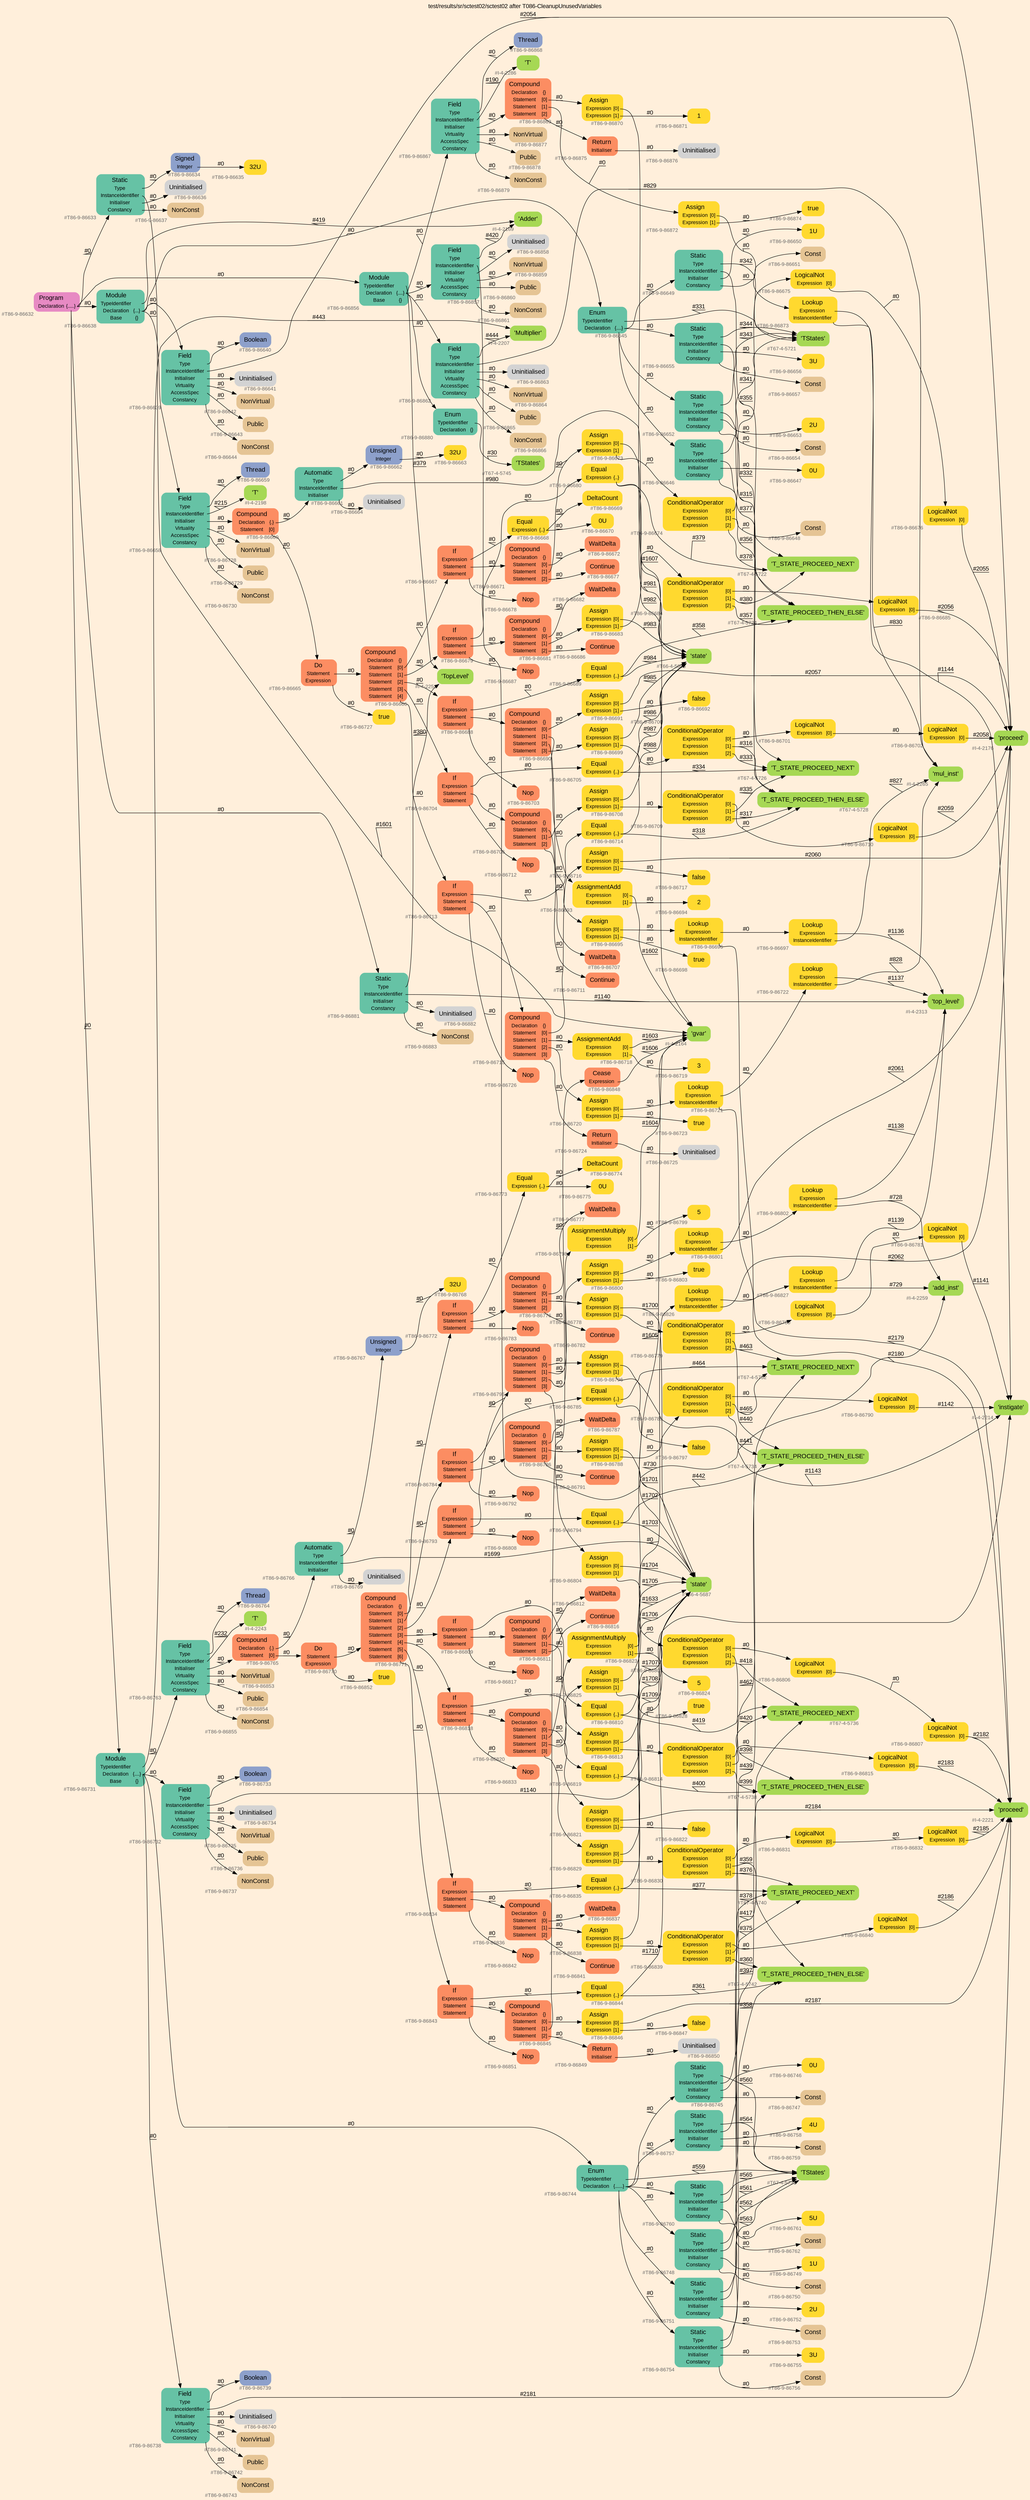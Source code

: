 digraph "test/results/sr/sctest02/sctest02 after T086-CleanupUnusedVariables" {
label = "test/results/sr/sctest02/sctest02 after T086-CleanupUnusedVariables"
labelloc = t
graph [
    rankdir = "LR"
    ranksep = 0.3
    bgcolor = antiquewhite1
    color = black
    fontcolor = black
    fontname = "Arial"
];
node [
    fontname = "Arial"
];
edge [
    fontname = "Arial"
];

// -------------------- node figure --------------------
// -------- block #T86-9-86632 ----------
"#T86-9-86632" [
    fillcolor = "/set28/4"
    xlabel = "#T86-9-86632"
    fontsize = "12"
    fontcolor = grey40
    shape = "plaintext"
    label = <<TABLE BORDER="0" CELLBORDER="0" CELLSPACING="0">
     <TR><TD><FONT COLOR="black" POINT-SIZE="15">Program</FONT></TD></TR>
     <TR><TD><FONT COLOR="black" POINT-SIZE="12">Declaration</FONT></TD><TD PORT="port0"><FONT COLOR="black" POINT-SIZE="12">{.....}</FONT></TD></TR>
    </TABLE>>
    style = "rounded,filled"
];

// -------- block #T86-9-86633 ----------
"#T86-9-86633" [
    fillcolor = "/set28/1"
    xlabel = "#T86-9-86633"
    fontsize = "12"
    fontcolor = grey40
    shape = "plaintext"
    label = <<TABLE BORDER="0" CELLBORDER="0" CELLSPACING="0">
     <TR><TD><FONT COLOR="black" POINT-SIZE="15">Static</FONT></TD></TR>
     <TR><TD><FONT COLOR="black" POINT-SIZE="12">Type</FONT></TD><TD PORT="port0"></TD></TR>
     <TR><TD><FONT COLOR="black" POINT-SIZE="12">InstanceIdentifier</FONT></TD><TD PORT="port1"></TD></TR>
     <TR><TD><FONT COLOR="black" POINT-SIZE="12">Initialiser</FONT></TD><TD PORT="port2"></TD></TR>
     <TR><TD><FONT COLOR="black" POINT-SIZE="12">Constancy</FONT></TD><TD PORT="port3"></TD></TR>
    </TABLE>>
    style = "rounded,filled"
];

// -------- block #T86-9-86634 ----------
"#T86-9-86634" [
    fillcolor = "/set28/3"
    xlabel = "#T86-9-86634"
    fontsize = "12"
    fontcolor = grey40
    shape = "plaintext"
    label = <<TABLE BORDER="0" CELLBORDER="0" CELLSPACING="0">
     <TR><TD><FONT COLOR="black" POINT-SIZE="15">Signed</FONT></TD></TR>
     <TR><TD><FONT COLOR="black" POINT-SIZE="12">Integer</FONT></TD><TD PORT="port0"></TD></TR>
    </TABLE>>
    style = "rounded,filled"
];

// -------- block #T86-9-86635 ----------
"#T86-9-86635" [
    fillcolor = "/set28/6"
    xlabel = "#T86-9-86635"
    fontsize = "12"
    fontcolor = grey40
    shape = "plaintext"
    label = <<TABLE BORDER="0" CELLBORDER="0" CELLSPACING="0">
     <TR><TD><FONT COLOR="black" POINT-SIZE="15">32U</FONT></TD></TR>
    </TABLE>>
    style = "rounded,filled"
];

// -------- block #I-4-2164 ----------
"#I-4-2164" [
    fillcolor = "/set28/5"
    xlabel = "#I-4-2164"
    fontsize = "12"
    fontcolor = grey40
    shape = "plaintext"
    label = <<TABLE BORDER="0" CELLBORDER="0" CELLSPACING="0">
     <TR><TD><FONT COLOR="black" POINT-SIZE="15">'gvar'</FONT></TD></TR>
    </TABLE>>
    style = "rounded,filled"
];

// -------- block #T86-9-86636 ----------
"#T86-9-86636" [
    xlabel = "#T86-9-86636"
    fontsize = "12"
    fontcolor = grey40
    shape = "plaintext"
    label = <<TABLE BORDER="0" CELLBORDER="0" CELLSPACING="0">
     <TR><TD><FONT COLOR="black" POINT-SIZE="15">Uninitialised</FONT></TD></TR>
    </TABLE>>
    style = "rounded,filled"
];

// -------- block #T86-9-86637 ----------
"#T86-9-86637" [
    fillcolor = "/set28/7"
    xlabel = "#T86-9-86637"
    fontsize = "12"
    fontcolor = grey40
    shape = "plaintext"
    label = <<TABLE BORDER="0" CELLBORDER="0" CELLSPACING="0">
     <TR><TD><FONT COLOR="black" POINT-SIZE="15">NonConst</FONT></TD></TR>
    </TABLE>>
    style = "rounded,filled"
];

// -------- block #T86-9-86638 ----------
"#T86-9-86638" [
    fillcolor = "/set28/1"
    xlabel = "#T86-9-86638"
    fontsize = "12"
    fontcolor = grey40
    shape = "plaintext"
    label = <<TABLE BORDER="0" CELLBORDER="0" CELLSPACING="0">
     <TR><TD><FONT COLOR="black" POINT-SIZE="15">Module</FONT></TD></TR>
     <TR><TD><FONT COLOR="black" POINT-SIZE="12">TypeIdentifier</FONT></TD><TD PORT="port0"></TD></TR>
     <TR><TD><FONT COLOR="black" POINT-SIZE="12">Declaration</FONT></TD><TD PORT="port1"><FONT COLOR="black" POINT-SIZE="12">{...}</FONT></TD></TR>
     <TR><TD><FONT COLOR="black" POINT-SIZE="12">Base</FONT></TD><TD PORT="port2"><FONT COLOR="black" POINT-SIZE="12">{}</FONT></TD></TR>
    </TABLE>>
    style = "rounded,filled"
];

// -------- block #I-4-2169 ----------
"#I-4-2169" [
    fillcolor = "/set28/5"
    xlabel = "#I-4-2169"
    fontsize = "12"
    fontcolor = grey40
    shape = "plaintext"
    label = <<TABLE BORDER="0" CELLBORDER="0" CELLSPACING="0">
     <TR><TD><FONT COLOR="black" POINT-SIZE="15">'Adder'</FONT></TD></TR>
    </TABLE>>
    style = "rounded,filled"
];

// -------- block #T86-9-86639 ----------
"#T86-9-86639" [
    fillcolor = "/set28/1"
    xlabel = "#T86-9-86639"
    fontsize = "12"
    fontcolor = grey40
    shape = "plaintext"
    label = <<TABLE BORDER="0" CELLBORDER="0" CELLSPACING="0">
     <TR><TD><FONT COLOR="black" POINT-SIZE="15">Field</FONT></TD></TR>
     <TR><TD><FONT COLOR="black" POINT-SIZE="12">Type</FONT></TD><TD PORT="port0"></TD></TR>
     <TR><TD><FONT COLOR="black" POINT-SIZE="12">InstanceIdentifier</FONT></TD><TD PORT="port1"></TD></TR>
     <TR><TD><FONT COLOR="black" POINT-SIZE="12">Initialiser</FONT></TD><TD PORT="port2"></TD></TR>
     <TR><TD><FONT COLOR="black" POINT-SIZE="12">Virtuality</FONT></TD><TD PORT="port3"></TD></TR>
     <TR><TD><FONT COLOR="black" POINT-SIZE="12">AccessSpec</FONT></TD><TD PORT="port4"></TD></TR>
     <TR><TD><FONT COLOR="black" POINT-SIZE="12">Constancy</FONT></TD><TD PORT="port5"></TD></TR>
    </TABLE>>
    style = "rounded,filled"
];

// -------- block #T86-9-86640 ----------
"#T86-9-86640" [
    fillcolor = "/set28/3"
    xlabel = "#T86-9-86640"
    fontsize = "12"
    fontcolor = grey40
    shape = "plaintext"
    label = <<TABLE BORDER="0" CELLBORDER="0" CELLSPACING="0">
     <TR><TD><FONT COLOR="black" POINT-SIZE="15">Boolean</FONT></TD></TR>
    </TABLE>>
    style = "rounded,filled"
];

// -------- block #I-4-2176 ----------
"#I-4-2176" [
    fillcolor = "/set28/5"
    xlabel = "#I-4-2176"
    fontsize = "12"
    fontcolor = grey40
    shape = "plaintext"
    label = <<TABLE BORDER="0" CELLBORDER="0" CELLSPACING="0">
     <TR><TD><FONT COLOR="black" POINT-SIZE="15">'proceed'</FONT></TD></TR>
    </TABLE>>
    style = "rounded,filled"
];

// -------- block #T86-9-86641 ----------
"#T86-9-86641" [
    xlabel = "#T86-9-86641"
    fontsize = "12"
    fontcolor = grey40
    shape = "plaintext"
    label = <<TABLE BORDER="0" CELLBORDER="0" CELLSPACING="0">
     <TR><TD><FONT COLOR="black" POINT-SIZE="15">Uninitialised</FONT></TD></TR>
    </TABLE>>
    style = "rounded,filled"
];

// -------- block #T86-9-86642 ----------
"#T86-9-86642" [
    fillcolor = "/set28/7"
    xlabel = "#T86-9-86642"
    fontsize = "12"
    fontcolor = grey40
    shape = "plaintext"
    label = <<TABLE BORDER="0" CELLBORDER="0" CELLSPACING="0">
     <TR><TD><FONT COLOR="black" POINT-SIZE="15">NonVirtual</FONT></TD></TR>
    </TABLE>>
    style = "rounded,filled"
];

// -------- block #T86-9-86643 ----------
"#T86-9-86643" [
    fillcolor = "/set28/7"
    xlabel = "#T86-9-86643"
    fontsize = "12"
    fontcolor = grey40
    shape = "plaintext"
    label = <<TABLE BORDER="0" CELLBORDER="0" CELLSPACING="0">
     <TR><TD><FONT COLOR="black" POINT-SIZE="15">Public</FONT></TD></TR>
    </TABLE>>
    style = "rounded,filled"
];

// -------- block #T86-9-86644 ----------
"#T86-9-86644" [
    fillcolor = "/set28/7"
    xlabel = "#T86-9-86644"
    fontsize = "12"
    fontcolor = grey40
    shape = "plaintext"
    label = <<TABLE BORDER="0" CELLBORDER="0" CELLSPACING="0">
     <TR><TD><FONT COLOR="black" POINT-SIZE="15">NonConst</FONT></TD></TR>
    </TABLE>>
    style = "rounded,filled"
];

// -------- block #T86-9-86645 ----------
"#T86-9-86645" [
    fillcolor = "/set28/1"
    xlabel = "#T86-9-86645"
    fontsize = "12"
    fontcolor = grey40
    shape = "plaintext"
    label = <<TABLE BORDER="0" CELLBORDER="0" CELLSPACING="0">
     <TR><TD><FONT COLOR="black" POINT-SIZE="15">Enum</FONT></TD></TR>
     <TR><TD><FONT COLOR="black" POINT-SIZE="12">TypeIdentifier</FONT></TD><TD PORT="port0"></TD></TR>
     <TR><TD><FONT COLOR="black" POINT-SIZE="12">Declaration</FONT></TD><TD PORT="port1"><FONT COLOR="black" POINT-SIZE="12">{....}</FONT></TD></TR>
    </TABLE>>
    style = "rounded,filled"
];

// -------- block #T67-4-5721 ----------
"#T67-4-5721" [
    fillcolor = "/set28/5"
    xlabel = "#T67-4-5721"
    fontsize = "12"
    fontcolor = grey40
    shape = "plaintext"
    label = <<TABLE BORDER="0" CELLBORDER="0" CELLSPACING="0">
     <TR><TD><FONT COLOR="black" POINT-SIZE="15">'TStates'</FONT></TD></TR>
    </TABLE>>
    style = "rounded,filled"
];

// -------- block #T86-9-86646 ----------
"#T86-9-86646" [
    fillcolor = "/set28/1"
    xlabel = "#T86-9-86646"
    fontsize = "12"
    fontcolor = grey40
    shape = "plaintext"
    label = <<TABLE BORDER="0" CELLBORDER="0" CELLSPACING="0">
     <TR><TD><FONT COLOR="black" POINT-SIZE="15">Static</FONT></TD></TR>
     <TR><TD><FONT COLOR="black" POINT-SIZE="12">Type</FONT></TD><TD PORT="port0"></TD></TR>
     <TR><TD><FONT COLOR="black" POINT-SIZE="12">InstanceIdentifier</FONT></TD><TD PORT="port1"></TD></TR>
     <TR><TD><FONT COLOR="black" POINT-SIZE="12">Initialiser</FONT></TD><TD PORT="port2"></TD></TR>
     <TR><TD><FONT COLOR="black" POINT-SIZE="12">Constancy</FONT></TD><TD PORT="port3"></TD></TR>
    </TABLE>>
    style = "rounded,filled"
];

// -------- block #T67-4-5722 ----------
"#T67-4-5722" [
    fillcolor = "/set28/5"
    xlabel = "#T67-4-5722"
    fontsize = "12"
    fontcolor = grey40
    shape = "plaintext"
    label = <<TABLE BORDER="0" CELLBORDER="0" CELLSPACING="0">
     <TR><TD><FONT COLOR="black" POINT-SIZE="15">'T_STATE_PROCEED_NEXT'</FONT></TD></TR>
    </TABLE>>
    style = "rounded,filled"
];

// -------- block #T86-9-86647 ----------
"#T86-9-86647" [
    fillcolor = "/set28/6"
    xlabel = "#T86-9-86647"
    fontsize = "12"
    fontcolor = grey40
    shape = "plaintext"
    label = <<TABLE BORDER="0" CELLBORDER="0" CELLSPACING="0">
     <TR><TD><FONT COLOR="black" POINT-SIZE="15">0U</FONT></TD></TR>
    </TABLE>>
    style = "rounded,filled"
];

// -------- block #T86-9-86648 ----------
"#T86-9-86648" [
    fillcolor = "/set28/7"
    xlabel = "#T86-9-86648"
    fontsize = "12"
    fontcolor = grey40
    shape = "plaintext"
    label = <<TABLE BORDER="0" CELLBORDER="0" CELLSPACING="0">
     <TR><TD><FONT COLOR="black" POINT-SIZE="15">Const</FONT></TD></TR>
    </TABLE>>
    style = "rounded,filled"
];

// -------- block #T86-9-86649 ----------
"#T86-9-86649" [
    fillcolor = "/set28/1"
    xlabel = "#T86-9-86649"
    fontsize = "12"
    fontcolor = grey40
    shape = "plaintext"
    label = <<TABLE BORDER="0" CELLBORDER="0" CELLSPACING="0">
     <TR><TD><FONT COLOR="black" POINT-SIZE="15">Static</FONT></TD></TR>
     <TR><TD><FONT COLOR="black" POINT-SIZE="12">Type</FONT></TD><TD PORT="port0"></TD></TR>
     <TR><TD><FONT COLOR="black" POINT-SIZE="12">InstanceIdentifier</FONT></TD><TD PORT="port1"></TD></TR>
     <TR><TD><FONT COLOR="black" POINT-SIZE="12">Initialiser</FONT></TD><TD PORT="port2"></TD></TR>
     <TR><TD><FONT COLOR="black" POINT-SIZE="12">Constancy</FONT></TD><TD PORT="port3"></TD></TR>
    </TABLE>>
    style = "rounded,filled"
];

// -------- block #T67-4-5724 ----------
"#T67-4-5724" [
    fillcolor = "/set28/5"
    xlabel = "#T67-4-5724"
    fontsize = "12"
    fontcolor = grey40
    shape = "plaintext"
    label = <<TABLE BORDER="0" CELLBORDER="0" CELLSPACING="0">
     <TR><TD><FONT COLOR="black" POINT-SIZE="15">'T_STATE_PROCEED_THEN_ELSE'</FONT></TD></TR>
    </TABLE>>
    style = "rounded,filled"
];

// -------- block #T86-9-86650 ----------
"#T86-9-86650" [
    fillcolor = "/set28/6"
    xlabel = "#T86-9-86650"
    fontsize = "12"
    fontcolor = grey40
    shape = "plaintext"
    label = <<TABLE BORDER="0" CELLBORDER="0" CELLSPACING="0">
     <TR><TD><FONT COLOR="black" POINT-SIZE="15">1U</FONT></TD></TR>
    </TABLE>>
    style = "rounded,filled"
];

// -------- block #T86-9-86651 ----------
"#T86-9-86651" [
    fillcolor = "/set28/7"
    xlabel = "#T86-9-86651"
    fontsize = "12"
    fontcolor = grey40
    shape = "plaintext"
    label = <<TABLE BORDER="0" CELLBORDER="0" CELLSPACING="0">
     <TR><TD><FONT COLOR="black" POINT-SIZE="15">Const</FONT></TD></TR>
    </TABLE>>
    style = "rounded,filled"
];

// -------- block #T86-9-86652 ----------
"#T86-9-86652" [
    fillcolor = "/set28/1"
    xlabel = "#T86-9-86652"
    fontsize = "12"
    fontcolor = grey40
    shape = "plaintext"
    label = <<TABLE BORDER="0" CELLBORDER="0" CELLSPACING="0">
     <TR><TD><FONT COLOR="black" POINT-SIZE="15">Static</FONT></TD></TR>
     <TR><TD><FONT COLOR="black" POINT-SIZE="12">Type</FONT></TD><TD PORT="port0"></TD></TR>
     <TR><TD><FONT COLOR="black" POINT-SIZE="12">InstanceIdentifier</FONT></TD><TD PORT="port1"></TD></TR>
     <TR><TD><FONT COLOR="black" POINT-SIZE="12">Initialiser</FONT></TD><TD PORT="port2"></TD></TR>
     <TR><TD><FONT COLOR="black" POINT-SIZE="12">Constancy</FONT></TD><TD PORT="port3"></TD></TR>
    </TABLE>>
    style = "rounded,filled"
];

// -------- block #T67-4-5726 ----------
"#T67-4-5726" [
    fillcolor = "/set28/5"
    xlabel = "#T67-4-5726"
    fontsize = "12"
    fontcolor = grey40
    shape = "plaintext"
    label = <<TABLE BORDER="0" CELLBORDER="0" CELLSPACING="0">
     <TR><TD><FONT COLOR="black" POINT-SIZE="15">'T_STATE_PROCEED_NEXT'</FONT></TD></TR>
    </TABLE>>
    style = "rounded,filled"
];

// -------- block #T86-9-86653 ----------
"#T86-9-86653" [
    fillcolor = "/set28/6"
    xlabel = "#T86-9-86653"
    fontsize = "12"
    fontcolor = grey40
    shape = "plaintext"
    label = <<TABLE BORDER="0" CELLBORDER="0" CELLSPACING="0">
     <TR><TD><FONT COLOR="black" POINT-SIZE="15">2U</FONT></TD></TR>
    </TABLE>>
    style = "rounded,filled"
];

// -------- block #T86-9-86654 ----------
"#T86-9-86654" [
    fillcolor = "/set28/7"
    xlabel = "#T86-9-86654"
    fontsize = "12"
    fontcolor = grey40
    shape = "plaintext"
    label = <<TABLE BORDER="0" CELLBORDER="0" CELLSPACING="0">
     <TR><TD><FONT COLOR="black" POINT-SIZE="15">Const</FONT></TD></TR>
    </TABLE>>
    style = "rounded,filled"
];

// -------- block #T86-9-86655 ----------
"#T86-9-86655" [
    fillcolor = "/set28/1"
    xlabel = "#T86-9-86655"
    fontsize = "12"
    fontcolor = grey40
    shape = "plaintext"
    label = <<TABLE BORDER="0" CELLBORDER="0" CELLSPACING="0">
     <TR><TD><FONT COLOR="black" POINT-SIZE="15">Static</FONT></TD></TR>
     <TR><TD><FONT COLOR="black" POINT-SIZE="12">Type</FONT></TD><TD PORT="port0"></TD></TR>
     <TR><TD><FONT COLOR="black" POINT-SIZE="12">InstanceIdentifier</FONT></TD><TD PORT="port1"></TD></TR>
     <TR><TD><FONT COLOR="black" POINT-SIZE="12">Initialiser</FONT></TD><TD PORT="port2"></TD></TR>
     <TR><TD><FONT COLOR="black" POINT-SIZE="12">Constancy</FONT></TD><TD PORT="port3"></TD></TR>
    </TABLE>>
    style = "rounded,filled"
];

// -------- block #T67-4-5728 ----------
"#T67-4-5728" [
    fillcolor = "/set28/5"
    xlabel = "#T67-4-5728"
    fontsize = "12"
    fontcolor = grey40
    shape = "plaintext"
    label = <<TABLE BORDER="0" CELLBORDER="0" CELLSPACING="0">
     <TR><TD><FONT COLOR="black" POINT-SIZE="15">'T_STATE_PROCEED_THEN_ELSE'</FONT></TD></TR>
    </TABLE>>
    style = "rounded,filled"
];

// -------- block #T86-9-86656 ----------
"#T86-9-86656" [
    fillcolor = "/set28/6"
    xlabel = "#T86-9-86656"
    fontsize = "12"
    fontcolor = grey40
    shape = "plaintext"
    label = <<TABLE BORDER="0" CELLBORDER="0" CELLSPACING="0">
     <TR><TD><FONT COLOR="black" POINT-SIZE="15">3U</FONT></TD></TR>
    </TABLE>>
    style = "rounded,filled"
];

// -------- block #T86-9-86657 ----------
"#T86-9-86657" [
    fillcolor = "/set28/7"
    xlabel = "#T86-9-86657"
    fontsize = "12"
    fontcolor = grey40
    shape = "plaintext"
    label = <<TABLE BORDER="0" CELLBORDER="0" CELLSPACING="0">
     <TR><TD><FONT COLOR="black" POINT-SIZE="15">Const</FONT></TD></TR>
    </TABLE>>
    style = "rounded,filled"
];

// -------- block #T86-9-86658 ----------
"#T86-9-86658" [
    fillcolor = "/set28/1"
    xlabel = "#T86-9-86658"
    fontsize = "12"
    fontcolor = grey40
    shape = "plaintext"
    label = <<TABLE BORDER="0" CELLBORDER="0" CELLSPACING="0">
     <TR><TD><FONT COLOR="black" POINT-SIZE="15">Field</FONT></TD></TR>
     <TR><TD><FONT COLOR="black" POINT-SIZE="12">Type</FONT></TD><TD PORT="port0"></TD></TR>
     <TR><TD><FONT COLOR="black" POINT-SIZE="12">InstanceIdentifier</FONT></TD><TD PORT="port1"></TD></TR>
     <TR><TD><FONT COLOR="black" POINT-SIZE="12">Initialiser</FONT></TD><TD PORT="port2"></TD></TR>
     <TR><TD><FONT COLOR="black" POINT-SIZE="12">Virtuality</FONT></TD><TD PORT="port3"></TD></TR>
     <TR><TD><FONT COLOR="black" POINT-SIZE="12">AccessSpec</FONT></TD><TD PORT="port4"></TD></TR>
     <TR><TD><FONT COLOR="black" POINT-SIZE="12">Constancy</FONT></TD><TD PORT="port5"></TD></TR>
    </TABLE>>
    style = "rounded,filled"
];

// -------- block #T86-9-86659 ----------
"#T86-9-86659" [
    fillcolor = "/set28/3"
    xlabel = "#T86-9-86659"
    fontsize = "12"
    fontcolor = grey40
    shape = "plaintext"
    label = <<TABLE BORDER="0" CELLBORDER="0" CELLSPACING="0">
     <TR><TD><FONT COLOR="black" POINT-SIZE="15">Thread</FONT></TD></TR>
    </TABLE>>
    style = "rounded,filled"
];

// -------- block #I-4-2198 ----------
"#I-4-2198" [
    fillcolor = "/set28/5"
    xlabel = "#I-4-2198"
    fontsize = "12"
    fontcolor = grey40
    shape = "plaintext"
    label = <<TABLE BORDER="0" CELLBORDER="0" CELLSPACING="0">
     <TR><TD><FONT COLOR="black" POINT-SIZE="15">'T'</FONT></TD></TR>
    </TABLE>>
    style = "rounded,filled"
];

// -------- block #T86-9-86660 ----------
"#T86-9-86660" [
    fillcolor = "/set28/2"
    xlabel = "#T86-9-86660"
    fontsize = "12"
    fontcolor = grey40
    shape = "plaintext"
    label = <<TABLE BORDER="0" CELLBORDER="0" CELLSPACING="0">
     <TR><TD><FONT COLOR="black" POINT-SIZE="15">Compound</FONT></TD></TR>
     <TR><TD><FONT COLOR="black" POINT-SIZE="12">Declaration</FONT></TD><TD PORT="port0"><FONT COLOR="black" POINT-SIZE="12">{.}</FONT></TD></TR>
     <TR><TD><FONT COLOR="black" POINT-SIZE="12">Statement</FONT></TD><TD PORT="port1"><FONT COLOR="black" POINT-SIZE="12">[0]</FONT></TD></TR>
    </TABLE>>
    style = "rounded,filled"
];

// -------- block #T86-9-86661 ----------
"#T86-9-86661" [
    fillcolor = "/set28/1"
    xlabel = "#T86-9-86661"
    fontsize = "12"
    fontcolor = grey40
    shape = "plaintext"
    label = <<TABLE BORDER="0" CELLBORDER="0" CELLSPACING="0">
     <TR><TD><FONT COLOR="black" POINT-SIZE="15">Automatic</FONT></TD></TR>
     <TR><TD><FONT COLOR="black" POINT-SIZE="12">Type</FONT></TD><TD PORT="port0"></TD></TR>
     <TR><TD><FONT COLOR="black" POINT-SIZE="12">InstanceIdentifier</FONT></TD><TD PORT="port1"></TD></TR>
     <TR><TD><FONT COLOR="black" POINT-SIZE="12">Initialiser</FONT></TD><TD PORT="port2"></TD></TR>
    </TABLE>>
    style = "rounded,filled"
];

// -------- block #T86-9-86662 ----------
"#T86-9-86662" [
    fillcolor = "/set28/3"
    xlabel = "#T86-9-86662"
    fontsize = "12"
    fontcolor = grey40
    shape = "plaintext"
    label = <<TABLE BORDER="0" CELLBORDER="0" CELLSPACING="0">
     <TR><TD><FONT COLOR="black" POINT-SIZE="15">Unsigned</FONT></TD></TR>
     <TR><TD><FONT COLOR="black" POINT-SIZE="12">Integer</FONT></TD><TD PORT="port0"></TD></TR>
    </TABLE>>
    style = "rounded,filled"
];

// -------- block #T86-9-86663 ----------
"#T86-9-86663" [
    fillcolor = "/set28/6"
    xlabel = "#T86-9-86663"
    fontsize = "12"
    fontcolor = grey40
    shape = "plaintext"
    label = <<TABLE BORDER="0" CELLBORDER="0" CELLSPACING="0">
     <TR><TD><FONT COLOR="black" POINT-SIZE="15">32U</FONT></TD></TR>
    </TABLE>>
    style = "rounded,filled"
];

// -------- block #T66-4-5686 ----------
"#T66-4-5686" [
    fillcolor = "/set28/5"
    xlabel = "#T66-4-5686"
    fontsize = "12"
    fontcolor = grey40
    shape = "plaintext"
    label = <<TABLE BORDER="0" CELLBORDER="0" CELLSPACING="0">
     <TR><TD><FONT COLOR="black" POINT-SIZE="15">'state'</FONT></TD></TR>
    </TABLE>>
    style = "rounded,filled"
];

// -------- block #T86-9-86664 ----------
"#T86-9-86664" [
    xlabel = "#T86-9-86664"
    fontsize = "12"
    fontcolor = grey40
    shape = "plaintext"
    label = <<TABLE BORDER="0" CELLBORDER="0" CELLSPACING="0">
     <TR><TD><FONT COLOR="black" POINT-SIZE="15">Uninitialised</FONT></TD></TR>
    </TABLE>>
    style = "rounded,filled"
];

// -------- block #T86-9-86665 ----------
"#T86-9-86665" [
    fillcolor = "/set28/2"
    xlabel = "#T86-9-86665"
    fontsize = "12"
    fontcolor = grey40
    shape = "plaintext"
    label = <<TABLE BORDER="0" CELLBORDER="0" CELLSPACING="0">
     <TR><TD><FONT COLOR="black" POINT-SIZE="15">Do</FONT></TD></TR>
     <TR><TD><FONT COLOR="black" POINT-SIZE="12">Statement</FONT></TD><TD PORT="port0"></TD></TR>
     <TR><TD><FONT COLOR="black" POINT-SIZE="12">Expression</FONT></TD><TD PORT="port1"></TD></TR>
    </TABLE>>
    style = "rounded,filled"
];

// -------- block #T86-9-86666 ----------
"#T86-9-86666" [
    fillcolor = "/set28/2"
    xlabel = "#T86-9-86666"
    fontsize = "12"
    fontcolor = grey40
    shape = "plaintext"
    label = <<TABLE BORDER="0" CELLBORDER="0" CELLSPACING="0">
     <TR><TD><FONT COLOR="black" POINT-SIZE="15">Compound</FONT></TD></TR>
     <TR><TD><FONT COLOR="black" POINT-SIZE="12">Declaration</FONT></TD><TD PORT="port0"><FONT COLOR="black" POINT-SIZE="12">{}</FONT></TD></TR>
     <TR><TD><FONT COLOR="black" POINT-SIZE="12">Statement</FONT></TD><TD PORT="port1"><FONT COLOR="black" POINT-SIZE="12">[0]</FONT></TD></TR>
     <TR><TD><FONT COLOR="black" POINT-SIZE="12">Statement</FONT></TD><TD PORT="port2"><FONT COLOR="black" POINT-SIZE="12">[1]</FONT></TD></TR>
     <TR><TD><FONT COLOR="black" POINT-SIZE="12">Statement</FONT></TD><TD PORT="port3"><FONT COLOR="black" POINT-SIZE="12">[2]</FONT></TD></TR>
     <TR><TD><FONT COLOR="black" POINT-SIZE="12">Statement</FONT></TD><TD PORT="port4"><FONT COLOR="black" POINT-SIZE="12">[3]</FONT></TD></TR>
     <TR><TD><FONT COLOR="black" POINT-SIZE="12">Statement</FONT></TD><TD PORT="port5"><FONT COLOR="black" POINT-SIZE="12">[4]</FONT></TD></TR>
    </TABLE>>
    style = "rounded,filled"
];

// -------- block #T86-9-86667 ----------
"#T86-9-86667" [
    fillcolor = "/set28/2"
    xlabel = "#T86-9-86667"
    fontsize = "12"
    fontcolor = grey40
    shape = "plaintext"
    label = <<TABLE BORDER="0" CELLBORDER="0" CELLSPACING="0">
     <TR><TD><FONT COLOR="black" POINT-SIZE="15">If</FONT></TD></TR>
     <TR><TD><FONT COLOR="black" POINT-SIZE="12">Expression</FONT></TD><TD PORT="port0"></TD></TR>
     <TR><TD><FONT COLOR="black" POINT-SIZE="12">Statement</FONT></TD><TD PORT="port1"></TD></TR>
     <TR><TD><FONT COLOR="black" POINT-SIZE="12">Statement</FONT></TD><TD PORT="port2"></TD></TR>
    </TABLE>>
    style = "rounded,filled"
];

// -------- block #T86-9-86668 ----------
"#T86-9-86668" [
    fillcolor = "/set28/6"
    xlabel = "#T86-9-86668"
    fontsize = "12"
    fontcolor = grey40
    shape = "plaintext"
    label = <<TABLE BORDER="0" CELLBORDER="0" CELLSPACING="0">
     <TR><TD><FONT COLOR="black" POINT-SIZE="15">Equal</FONT></TD></TR>
     <TR><TD><FONT COLOR="black" POINT-SIZE="12">Expression</FONT></TD><TD PORT="port0"><FONT COLOR="black" POINT-SIZE="12">{..}</FONT></TD></TR>
    </TABLE>>
    style = "rounded,filled"
];

// -------- block #T86-9-86669 ----------
"#T86-9-86669" [
    fillcolor = "/set28/6"
    xlabel = "#T86-9-86669"
    fontsize = "12"
    fontcolor = grey40
    shape = "plaintext"
    label = <<TABLE BORDER="0" CELLBORDER="0" CELLSPACING="0">
     <TR><TD><FONT COLOR="black" POINT-SIZE="15">DeltaCount</FONT></TD></TR>
    </TABLE>>
    style = "rounded,filled"
];

// -------- block #T86-9-86670 ----------
"#T86-9-86670" [
    fillcolor = "/set28/6"
    xlabel = "#T86-9-86670"
    fontsize = "12"
    fontcolor = grey40
    shape = "plaintext"
    label = <<TABLE BORDER="0" CELLBORDER="0" CELLSPACING="0">
     <TR><TD><FONT COLOR="black" POINT-SIZE="15">0U</FONT></TD></TR>
    </TABLE>>
    style = "rounded,filled"
];

// -------- block #T86-9-86671 ----------
"#T86-9-86671" [
    fillcolor = "/set28/2"
    xlabel = "#T86-9-86671"
    fontsize = "12"
    fontcolor = grey40
    shape = "plaintext"
    label = <<TABLE BORDER="0" CELLBORDER="0" CELLSPACING="0">
     <TR><TD><FONT COLOR="black" POINT-SIZE="15">Compound</FONT></TD></TR>
     <TR><TD><FONT COLOR="black" POINT-SIZE="12">Declaration</FONT></TD><TD PORT="port0"><FONT COLOR="black" POINT-SIZE="12">{}</FONT></TD></TR>
     <TR><TD><FONT COLOR="black" POINT-SIZE="12">Statement</FONT></TD><TD PORT="port1"><FONT COLOR="black" POINT-SIZE="12">[0]</FONT></TD></TR>
     <TR><TD><FONT COLOR="black" POINT-SIZE="12">Statement</FONT></TD><TD PORT="port2"><FONT COLOR="black" POINT-SIZE="12">[1]</FONT></TD></TR>
     <TR><TD><FONT COLOR="black" POINT-SIZE="12">Statement</FONT></TD><TD PORT="port3"><FONT COLOR="black" POINT-SIZE="12">[2]</FONT></TD></TR>
    </TABLE>>
    style = "rounded,filled"
];

// -------- block #T86-9-86672 ----------
"#T86-9-86672" [
    fillcolor = "/set28/2"
    xlabel = "#T86-9-86672"
    fontsize = "12"
    fontcolor = grey40
    shape = "plaintext"
    label = <<TABLE BORDER="0" CELLBORDER="0" CELLSPACING="0">
     <TR><TD><FONT COLOR="black" POINT-SIZE="15">WaitDelta</FONT></TD></TR>
    </TABLE>>
    style = "rounded,filled"
];

// -------- block #T86-9-86673 ----------
"#T86-9-86673" [
    fillcolor = "/set28/6"
    xlabel = "#T86-9-86673"
    fontsize = "12"
    fontcolor = grey40
    shape = "plaintext"
    label = <<TABLE BORDER="0" CELLBORDER="0" CELLSPACING="0">
     <TR><TD><FONT COLOR="black" POINT-SIZE="15">Assign</FONT></TD></TR>
     <TR><TD><FONT COLOR="black" POINT-SIZE="12">Expression</FONT></TD><TD PORT="port0"><FONT COLOR="black" POINT-SIZE="12">[0]</FONT></TD></TR>
     <TR><TD><FONT COLOR="black" POINT-SIZE="12">Expression</FONT></TD><TD PORT="port1"><FONT COLOR="black" POINT-SIZE="12">[1]</FONT></TD></TR>
    </TABLE>>
    style = "rounded,filled"
];

// -------- block #T86-9-86674 ----------
"#T86-9-86674" [
    fillcolor = "/set28/6"
    xlabel = "#T86-9-86674"
    fontsize = "12"
    fontcolor = grey40
    shape = "plaintext"
    label = <<TABLE BORDER="0" CELLBORDER="0" CELLSPACING="0">
     <TR><TD><FONT COLOR="black" POINT-SIZE="15">ConditionalOperator</FONT></TD></TR>
     <TR><TD><FONT COLOR="black" POINT-SIZE="12">Expression</FONT></TD><TD PORT="port0"><FONT COLOR="black" POINT-SIZE="12">[0]</FONT></TD></TR>
     <TR><TD><FONT COLOR="black" POINT-SIZE="12">Expression</FONT></TD><TD PORT="port1"><FONT COLOR="black" POINT-SIZE="12">[1]</FONT></TD></TR>
     <TR><TD><FONT COLOR="black" POINT-SIZE="12">Expression</FONT></TD><TD PORT="port2"><FONT COLOR="black" POINT-SIZE="12">[2]</FONT></TD></TR>
    </TABLE>>
    style = "rounded,filled"
];

// -------- block #T86-9-86675 ----------
"#T86-9-86675" [
    fillcolor = "/set28/6"
    xlabel = "#T86-9-86675"
    fontsize = "12"
    fontcolor = grey40
    shape = "plaintext"
    label = <<TABLE BORDER="0" CELLBORDER="0" CELLSPACING="0">
     <TR><TD><FONT COLOR="black" POINT-SIZE="15">LogicalNot</FONT></TD></TR>
     <TR><TD><FONT COLOR="black" POINT-SIZE="12">Expression</FONT></TD><TD PORT="port0"><FONT COLOR="black" POINT-SIZE="12">[0]</FONT></TD></TR>
    </TABLE>>
    style = "rounded,filled"
];

// -------- block #T86-9-86676 ----------
"#T86-9-86676" [
    fillcolor = "/set28/6"
    xlabel = "#T86-9-86676"
    fontsize = "12"
    fontcolor = grey40
    shape = "plaintext"
    label = <<TABLE BORDER="0" CELLBORDER="0" CELLSPACING="0">
     <TR><TD><FONT COLOR="black" POINT-SIZE="15">LogicalNot</FONT></TD></TR>
     <TR><TD><FONT COLOR="black" POINT-SIZE="12">Expression</FONT></TD><TD PORT="port0"><FONT COLOR="black" POINT-SIZE="12">[0]</FONT></TD></TR>
    </TABLE>>
    style = "rounded,filled"
];

// -------- block #T86-9-86677 ----------
"#T86-9-86677" [
    fillcolor = "/set28/2"
    xlabel = "#T86-9-86677"
    fontsize = "12"
    fontcolor = grey40
    shape = "plaintext"
    label = <<TABLE BORDER="0" CELLBORDER="0" CELLSPACING="0">
     <TR><TD><FONT COLOR="black" POINT-SIZE="15">Continue</FONT></TD></TR>
    </TABLE>>
    style = "rounded,filled"
];

// -------- block #T86-9-86678 ----------
"#T86-9-86678" [
    fillcolor = "/set28/2"
    xlabel = "#T86-9-86678"
    fontsize = "12"
    fontcolor = grey40
    shape = "plaintext"
    label = <<TABLE BORDER="0" CELLBORDER="0" CELLSPACING="0">
     <TR><TD><FONT COLOR="black" POINT-SIZE="15">Nop</FONT></TD></TR>
    </TABLE>>
    style = "rounded,filled"
];

// -------- block #T86-9-86679 ----------
"#T86-9-86679" [
    fillcolor = "/set28/2"
    xlabel = "#T86-9-86679"
    fontsize = "12"
    fontcolor = grey40
    shape = "plaintext"
    label = <<TABLE BORDER="0" CELLBORDER="0" CELLSPACING="0">
     <TR><TD><FONT COLOR="black" POINT-SIZE="15">If</FONT></TD></TR>
     <TR><TD><FONT COLOR="black" POINT-SIZE="12">Expression</FONT></TD><TD PORT="port0"></TD></TR>
     <TR><TD><FONT COLOR="black" POINT-SIZE="12">Statement</FONT></TD><TD PORT="port1"></TD></TR>
     <TR><TD><FONT COLOR="black" POINT-SIZE="12">Statement</FONT></TD><TD PORT="port2"></TD></TR>
    </TABLE>>
    style = "rounded,filled"
];

// -------- block #T86-9-86680 ----------
"#T86-9-86680" [
    fillcolor = "/set28/6"
    xlabel = "#T86-9-86680"
    fontsize = "12"
    fontcolor = grey40
    shape = "plaintext"
    label = <<TABLE BORDER="0" CELLBORDER="0" CELLSPACING="0">
     <TR><TD><FONT COLOR="black" POINT-SIZE="15">Equal</FONT></TD></TR>
     <TR><TD><FONT COLOR="black" POINT-SIZE="12">Expression</FONT></TD><TD PORT="port0"><FONT COLOR="black" POINT-SIZE="12">{..}</FONT></TD></TR>
    </TABLE>>
    style = "rounded,filled"
];

// -------- block #T86-9-86681 ----------
"#T86-9-86681" [
    fillcolor = "/set28/2"
    xlabel = "#T86-9-86681"
    fontsize = "12"
    fontcolor = grey40
    shape = "plaintext"
    label = <<TABLE BORDER="0" CELLBORDER="0" CELLSPACING="0">
     <TR><TD><FONT COLOR="black" POINT-SIZE="15">Compound</FONT></TD></TR>
     <TR><TD><FONT COLOR="black" POINT-SIZE="12">Declaration</FONT></TD><TD PORT="port0"><FONT COLOR="black" POINT-SIZE="12">{}</FONT></TD></TR>
     <TR><TD><FONT COLOR="black" POINT-SIZE="12">Statement</FONT></TD><TD PORT="port1"><FONT COLOR="black" POINT-SIZE="12">[0]</FONT></TD></TR>
     <TR><TD><FONT COLOR="black" POINT-SIZE="12">Statement</FONT></TD><TD PORT="port2"><FONT COLOR="black" POINT-SIZE="12">[1]</FONT></TD></TR>
     <TR><TD><FONT COLOR="black" POINT-SIZE="12">Statement</FONT></TD><TD PORT="port3"><FONT COLOR="black" POINT-SIZE="12">[2]</FONT></TD></TR>
    </TABLE>>
    style = "rounded,filled"
];

// -------- block #T86-9-86682 ----------
"#T86-9-86682" [
    fillcolor = "/set28/2"
    xlabel = "#T86-9-86682"
    fontsize = "12"
    fontcolor = grey40
    shape = "plaintext"
    label = <<TABLE BORDER="0" CELLBORDER="0" CELLSPACING="0">
     <TR><TD><FONT COLOR="black" POINT-SIZE="15">WaitDelta</FONT></TD></TR>
    </TABLE>>
    style = "rounded,filled"
];

// -------- block #T86-9-86683 ----------
"#T86-9-86683" [
    fillcolor = "/set28/6"
    xlabel = "#T86-9-86683"
    fontsize = "12"
    fontcolor = grey40
    shape = "plaintext"
    label = <<TABLE BORDER="0" CELLBORDER="0" CELLSPACING="0">
     <TR><TD><FONT COLOR="black" POINT-SIZE="15">Assign</FONT></TD></TR>
     <TR><TD><FONT COLOR="black" POINT-SIZE="12">Expression</FONT></TD><TD PORT="port0"><FONT COLOR="black" POINT-SIZE="12">[0]</FONT></TD></TR>
     <TR><TD><FONT COLOR="black" POINT-SIZE="12">Expression</FONT></TD><TD PORT="port1"><FONT COLOR="black" POINT-SIZE="12">[1]</FONT></TD></TR>
    </TABLE>>
    style = "rounded,filled"
];

// -------- block #T86-9-86684 ----------
"#T86-9-86684" [
    fillcolor = "/set28/6"
    xlabel = "#T86-9-86684"
    fontsize = "12"
    fontcolor = grey40
    shape = "plaintext"
    label = <<TABLE BORDER="0" CELLBORDER="0" CELLSPACING="0">
     <TR><TD><FONT COLOR="black" POINT-SIZE="15">ConditionalOperator</FONT></TD></TR>
     <TR><TD><FONT COLOR="black" POINT-SIZE="12">Expression</FONT></TD><TD PORT="port0"><FONT COLOR="black" POINT-SIZE="12">[0]</FONT></TD></TR>
     <TR><TD><FONT COLOR="black" POINT-SIZE="12">Expression</FONT></TD><TD PORT="port1"><FONT COLOR="black" POINT-SIZE="12">[1]</FONT></TD></TR>
     <TR><TD><FONT COLOR="black" POINT-SIZE="12">Expression</FONT></TD><TD PORT="port2"><FONT COLOR="black" POINT-SIZE="12">[2]</FONT></TD></TR>
    </TABLE>>
    style = "rounded,filled"
];

// -------- block #T86-9-86685 ----------
"#T86-9-86685" [
    fillcolor = "/set28/6"
    xlabel = "#T86-9-86685"
    fontsize = "12"
    fontcolor = grey40
    shape = "plaintext"
    label = <<TABLE BORDER="0" CELLBORDER="0" CELLSPACING="0">
     <TR><TD><FONT COLOR="black" POINT-SIZE="15">LogicalNot</FONT></TD></TR>
     <TR><TD><FONT COLOR="black" POINT-SIZE="12">Expression</FONT></TD><TD PORT="port0"><FONT COLOR="black" POINT-SIZE="12">[0]</FONT></TD></TR>
    </TABLE>>
    style = "rounded,filled"
];

// -------- block #T86-9-86686 ----------
"#T86-9-86686" [
    fillcolor = "/set28/2"
    xlabel = "#T86-9-86686"
    fontsize = "12"
    fontcolor = grey40
    shape = "plaintext"
    label = <<TABLE BORDER="0" CELLBORDER="0" CELLSPACING="0">
     <TR><TD><FONT COLOR="black" POINT-SIZE="15">Continue</FONT></TD></TR>
    </TABLE>>
    style = "rounded,filled"
];

// -------- block #T86-9-86687 ----------
"#T86-9-86687" [
    fillcolor = "/set28/2"
    xlabel = "#T86-9-86687"
    fontsize = "12"
    fontcolor = grey40
    shape = "plaintext"
    label = <<TABLE BORDER="0" CELLBORDER="0" CELLSPACING="0">
     <TR><TD><FONT COLOR="black" POINT-SIZE="15">Nop</FONT></TD></TR>
    </TABLE>>
    style = "rounded,filled"
];

// -------- block #T86-9-86688 ----------
"#T86-9-86688" [
    fillcolor = "/set28/2"
    xlabel = "#T86-9-86688"
    fontsize = "12"
    fontcolor = grey40
    shape = "plaintext"
    label = <<TABLE BORDER="0" CELLBORDER="0" CELLSPACING="0">
     <TR><TD><FONT COLOR="black" POINT-SIZE="15">If</FONT></TD></TR>
     <TR><TD><FONT COLOR="black" POINT-SIZE="12">Expression</FONT></TD><TD PORT="port0"></TD></TR>
     <TR><TD><FONT COLOR="black" POINT-SIZE="12">Statement</FONT></TD><TD PORT="port1"></TD></TR>
     <TR><TD><FONT COLOR="black" POINT-SIZE="12">Statement</FONT></TD><TD PORT="port2"></TD></TR>
    </TABLE>>
    style = "rounded,filled"
];

// -------- block #T86-9-86689 ----------
"#T86-9-86689" [
    fillcolor = "/set28/6"
    xlabel = "#T86-9-86689"
    fontsize = "12"
    fontcolor = grey40
    shape = "plaintext"
    label = <<TABLE BORDER="0" CELLBORDER="0" CELLSPACING="0">
     <TR><TD><FONT COLOR="black" POINT-SIZE="15">Equal</FONT></TD></TR>
     <TR><TD><FONT COLOR="black" POINT-SIZE="12">Expression</FONT></TD><TD PORT="port0"><FONT COLOR="black" POINT-SIZE="12">{..}</FONT></TD></TR>
    </TABLE>>
    style = "rounded,filled"
];

// -------- block #T86-9-86690 ----------
"#T86-9-86690" [
    fillcolor = "/set28/2"
    xlabel = "#T86-9-86690"
    fontsize = "12"
    fontcolor = grey40
    shape = "plaintext"
    label = <<TABLE BORDER="0" CELLBORDER="0" CELLSPACING="0">
     <TR><TD><FONT COLOR="black" POINT-SIZE="15">Compound</FONT></TD></TR>
     <TR><TD><FONT COLOR="black" POINT-SIZE="12">Declaration</FONT></TD><TD PORT="port0"><FONT COLOR="black" POINT-SIZE="12">{}</FONT></TD></TR>
     <TR><TD><FONT COLOR="black" POINT-SIZE="12">Statement</FONT></TD><TD PORT="port1"><FONT COLOR="black" POINT-SIZE="12">[0]</FONT></TD></TR>
     <TR><TD><FONT COLOR="black" POINT-SIZE="12">Statement</FONT></TD><TD PORT="port2"><FONT COLOR="black" POINT-SIZE="12">[1]</FONT></TD></TR>
     <TR><TD><FONT COLOR="black" POINT-SIZE="12">Statement</FONT></TD><TD PORT="port3"><FONT COLOR="black" POINT-SIZE="12">[2]</FONT></TD></TR>
     <TR><TD><FONT COLOR="black" POINT-SIZE="12">Statement</FONT></TD><TD PORT="port4"><FONT COLOR="black" POINT-SIZE="12">[3]</FONT></TD></TR>
    </TABLE>>
    style = "rounded,filled"
];

// -------- block #T86-9-86691 ----------
"#T86-9-86691" [
    fillcolor = "/set28/6"
    xlabel = "#T86-9-86691"
    fontsize = "12"
    fontcolor = grey40
    shape = "plaintext"
    label = <<TABLE BORDER="0" CELLBORDER="0" CELLSPACING="0">
     <TR><TD><FONT COLOR="black" POINT-SIZE="15">Assign</FONT></TD></TR>
     <TR><TD><FONT COLOR="black" POINT-SIZE="12">Expression</FONT></TD><TD PORT="port0"><FONT COLOR="black" POINT-SIZE="12">[0]</FONT></TD></TR>
     <TR><TD><FONT COLOR="black" POINT-SIZE="12">Expression</FONT></TD><TD PORT="port1"><FONT COLOR="black" POINT-SIZE="12">[1]</FONT></TD></TR>
    </TABLE>>
    style = "rounded,filled"
];

// -------- block #T86-9-86692 ----------
"#T86-9-86692" [
    fillcolor = "/set28/6"
    xlabel = "#T86-9-86692"
    fontsize = "12"
    fontcolor = grey40
    shape = "plaintext"
    label = <<TABLE BORDER="0" CELLBORDER="0" CELLSPACING="0">
     <TR><TD><FONT COLOR="black" POINT-SIZE="15">false</FONT></TD></TR>
    </TABLE>>
    style = "rounded,filled"
];

// -------- block #T86-9-86693 ----------
"#T86-9-86693" [
    fillcolor = "/set28/6"
    xlabel = "#T86-9-86693"
    fontsize = "12"
    fontcolor = grey40
    shape = "plaintext"
    label = <<TABLE BORDER="0" CELLBORDER="0" CELLSPACING="0">
     <TR><TD><FONT COLOR="black" POINT-SIZE="15">AssignmentAdd</FONT></TD></TR>
     <TR><TD><FONT COLOR="black" POINT-SIZE="12">Expression</FONT></TD><TD PORT="port0"><FONT COLOR="black" POINT-SIZE="12">[0]</FONT></TD></TR>
     <TR><TD><FONT COLOR="black" POINT-SIZE="12">Expression</FONT></TD><TD PORT="port1"><FONT COLOR="black" POINT-SIZE="12">[1]</FONT></TD></TR>
    </TABLE>>
    style = "rounded,filled"
];

// -------- block #T86-9-86694 ----------
"#T86-9-86694" [
    fillcolor = "/set28/6"
    xlabel = "#T86-9-86694"
    fontsize = "12"
    fontcolor = grey40
    shape = "plaintext"
    label = <<TABLE BORDER="0" CELLBORDER="0" CELLSPACING="0">
     <TR><TD><FONT COLOR="black" POINT-SIZE="15">2</FONT></TD></TR>
    </TABLE>>
    style = "rounded,filled"
];

// -------- block #T86-9-86695 ----------
"#T86-9-86695" [
    fillcolor = "/set28/6"
    xlabel = "#T86-9-86695"
    fontsize = "12"
    fontcolor = grey40
    shape = "plaintext"
    label = <<TABLE BORDER="0" CELLBORDER="0" CELLSPACING="0">
     <TR><TD><FONT COLOR="black" POINT-SIZE="15">Assign</FONT></TD></TR>
     <TR><TD><FONT COLOR="black" POINT-SIZE="12">Expression</FONT></TD><TD PORT="port0"><FONT COLOR="black" POINT-SIZE="12">[0]</FONT></TD></TR>
     <TR><TD><FONT COLOR="black" POINT-SIZE="12">Expression</FONT></TD><TD PORT="port1"><FONT COLOR="black" POINT-SIZE="12">[1]</FONT></TD></TR>
    </TABLE>>
    style = "rounded,filled"
];

// -------- block #T86-9-86696 ----------
"#T86-9-86696" [
    fillcolor = "/set28/6"
    xlabel = "#T86-9-86696"
    fontsize = "12"
    fontcolor = grey40
    shape = "plaintext"
    label = <<TABLE BORDER="0" CELLBORDER="0" CELLSPACING="0">
     <TR><TD><FONT COLOR="black" POINT-SIZE="15">Lookup</FONT></TD></TR>
     <TR><TD><FONT COLOR="black" POINT-SIZE="12">Expression</FONT></TD><TD PORT="port0"></TD></TR>
     <TR><TD><FONT COLOR="black" POINT-SIZE="12">InstanceIdentifier</FONT></TD><TD PORT="port1"></TD></TR>
    </TABLE>>
    style = "rounded,filled"
];

// -------- block #T86-9-86697 ----------
"#T86-9-86697" [
    fillcolor = "/set28/6"
    xlabel = "#T86-9-86697"
    fontsize = "12"
    fontcolor = grey40
    shape = "plaintext"
    label = <<TABLE BORDER="0" CELLBORDER="0" CELLSPACING="0">
     <TR><TD><FONT COLOR="black" POINT-SIZE="15">Lookup</FONT></TD></TR>
     <TR><TD><FONT COLOR="black" POINT-SIZE="12">Expression</FONT></TD><TD PORT="port0"></TD></TR>
     <TR><TD><FONT COLOR="black" POINT-SIZE="12">InstanceIdentifier</FONT></TD><TD PORT="port1"></TD></TR>
    </TABLE>>
    style = "rounded,filled"
];

// -------- block #I-4-2313 ----------
"#I-4-2313" [
    fillcolor = "/set28/5"
    xlabel = "#I-4-2313"
    fontsize = "12"
    fontcolor = grey40
    shape = "plaintext"
    label = <<TABLE BORDER="0" CELLBORDER="0" CELLSPACING="0">
     <TR><TD><FONT COLOR="black" POINT-SIZE="15">'top_level'</FONT></TD></TR>
    </TABLE>>
    style = "rounded,filled"
];

// -------- block #I-4-2265 ----------
"#I-4-2265" [
    fillcolor = "/set28/5"
    xlabel = "#I-4-2265"
    fontsize = "12"
    fontcolor = grey40
    shape = "plaintext"
    label = <<TABLE BORDER="0" CELLBORDER="0" CELLSPACING="0">
     <TR><TD><FONT COLOR="black" POINT-SIZE="15">'mul_inst'</FONT></TD></TR>
    </TABLE>>
    style = "rounded,filled"
];

// -------- block #I-4-2221 ----------
"#I-4-2221" [
    fillcolor = "/set28/5"
    xlabel = "#I-4-2221"
    fontsize = "12"
    fontcolor = grey40
    shape = "plaintext"
    label = <<TABLE BORDER="0" CELLBORDER="0" CELLSPACING="0">
     <TR><TD><FONT COLOR="black" POINT-SIZE="15">'proceed'</FONT></TD></TR>
    </TABLE>>
    style = "rounded,filled"
];

// -------- block #T86-9-86698 ----------
"#T86-9-86698" [
    fillcolor = "/set28/6"
    xlabel = "#T86-9-86698"
    fontsize = "12"
    fontcolor = grey40
    shape = "plaintext"
    label = <<TABLE BORDER="0" CELLBORDER="0" CELLSPACING="0">
     <TR><TD><FONT COLOR="black" POINT-SIZE="15">true</FONT></TD></TR>
    </TABLE>>
    style = "rounded,filled"
];

// -------- block #T86-9-86699 ----------
"#T86-9-86699" [
    fillcolor = "/set28/6"
    xlabel = "#T86-9-86699"
    fontsize = "12"
    fontcolor = grey40
    shape = "plaintext"
    label = <<TABLE BORDER="0" CELLBORDER="0" CELLSPACING="0">
     <TR><TD><FONT COLOR="black" POINT-SIZE="15">Assign</FONT></TD></TR>
     <TR><TD><FONT COLOR="black" POINT-SIZE="12">Expression</FONT></TD><TD PORT="port0"><FONT COLOR="black" POINT-SIZE="12">[0]</FONT></TD></TR>
     <TR><TD><FONT COLOR="black" POINT-SIZE="12">Expression</FONT></TD><TD PORT="port1"><FONT COLOR="black" POINT-SIZE="12">[1]</FONT></TD></TR>
    </TABLE>>
    style = "rounded,filled"
];

// -------- block #T86-9-86700 ----------
"#T86-9-86700" [
    fillcolor = "/set28/6"
    xlabel = "#T86-9-86700"
    fontsize = "12"
    fontcolor = grey40
    shape = "plaintext"
    label = <<TABLE BORDER="0" CELLBORDER="0" CELLSPACING="0">
     <TR><TD><FONT COLOR="black" POINT-SIZE="15">ConditionalOperator</FONT></TD></TR>
     <TR><TD><FONT COLOR="black" POINT-SIZE="12">Expression</FONT></TD><TD PORT="port0"><FONT COLOR="black" POINT-SIZE="12">[0]</FONT></TD></TR>
     <TR><TD><FONT COLOR="black" POINT-SIZE="12">Expression</FONT></TD><TD PORT="port1"><FONT COLOR="black" POINT-SIZE="12">[1]</FONT></TD></TR>
     <TR><TD><FONT COLOR="black" POINT-SIZE="12">Expression</FONT></TD><TD PORT="port2"><FONT COLOR="black" POINT-SIZE="12">[2]</FONT></TD></TR>
    </TABLE>>
    style = "rounded,filled"
];

// -------- block #T86-9-86701 ----------
"#T86-9-86701" [
    fillcolor = "/set28/6"
    xlabel = "#T86-9-86701"
    fontsize = "12"
    fontcolor = grey40
    shape = "plaintext"
    label = <<TABLE BORDER="0" CELLBORDER="0" CELLSPACING="0">
     <TR><TD><FONT COLOR="black" POINT-SIZE="15">LogicalNot</FONT></TD></TR>
     <TR><TD><FONT COLOR="black" POINT-SIZE="12">Expression</FONT></TD><TD PORT="port0"><FONT COLOR="black" POINT-SIZE="12">[0]</FONT></TD></TR>
    </TABLE>>
    style = "rounded,filled"
];

// -------- block #T86-9-86702 ----------
"#T86-9-86702" [
    fillcolor = "/set28/6"
    xlabel = "#T86-9-86702"
    fontsize = "12"
    fontcolor = grey40
    shape = "plaintext"
    label = <<TABLE BORDER="0" CELLBORDER="0" CELLSPACING="0">
     <TR><TD><FONT COLOR="black" POINT-SIZE="15">LogicalNot</FONT></TD></TR>
     <TR><TD><FONT COLOR="black" POINT-SIZE="12">Expression</FONT></TD><TD PORT="port0"><FONT COLOR="black" POINT-SIZE="12">[0]</FONT></TD></TR>
    </TABLE>>
    style = "rounded,filled"
];

// -------- block #T86-9-86703 ----------
"#T86-9-86703" [
    fillcolor = "/set28/2"
    xlabel = "#T86-9-86703"
    fontsize = "12"
    fontcolor = grey40
    shape = "plaintext"
    label = <<TABLE BORDER="0" CELLBORDER="0" CELLSPACING="0">
     <TR><TD><FONT COLOR="black" POINT-SIZE="15">Nop</FONT></TD></TR>
    </TABLE>>
    style = "rounded,filled"
];

// -------- block #T86-9-86704 ----------
"#T86-9-86704" [
    fillcolor = "/set28/2"
    xlabel = "#T86-9-86704"
    fontsize = "12"
    fontcolor = grey40
    shape = "plaintext"
    label = <<TABLE BORDER="0" CELLBORDER="0" CELLSPACING="0">
     <TR><TD><FONT COLOR="black" POINT-SIZE="15">If</FONT></TD></TR>
     <TR><TD><FONT COLOR="black" POINT-SIZE="12">Expression</FONT></TD><TD PORT="port0"></TD></TR>
     <TR><TD><FONT COLOR="black" POINT-SIZE="12">Statement</FONT></TD><TD PORT="port1"></TD></TR>
     <TR><TD><FONT COLOR="black" POINT-SIZE="12">Statement</FONT></TD><TD PORT="port2"></TD></TR>
    </TABLE>>
    style = "rounded,filled"
];

// -------- block #T86-9-86705 ----------
"#T86-9-86705" [
    fillcolor = "/set28/6"
    xlabel = "#T86-9-86705"
    fontsize = "12"
    fontcolor = grey40
    shape = "plaintext"
    label = <<TABLE BORDER="0" CELLBORDER="0" CELLSPACING="0">
     <TR><TD><FONT COLOR="black" POINT-SIZE="15">Equal</FONT></TD></TR>
     <TR><TD><FONT COLOR="black" POINT-SIZE="12">Expression</FONT></TD><TD PORT="port0"><FONT COLOR="black" POINT-SIZE="12">{..}</FONT></TD></TR>
    </TABLE>>
    style = "rounded,filled"
];

// -------- block #T86-9-86706 ----------
"#T86-9-86706" [
    fillcolor = "/set28/2"
    xlabel = "#T86-9-86706"
    fontsize = "12"
    fontcolor = grey40
    shape = "plaintext"
    label = <<TABLE BORDER="0" CELLBORDER="0" CELLSPACING="0">
     <TR><TD><FONT COLOR="black" POINT-SIZE="15">Compound</FONT></TD></TR>
     <TR><TD><FONT COLOR="black" POINT-SIZE="12">Declaration</FONT></TD><TD PORT="port0"><FONT COLOR="black" POINT-SIZE="12">{}</FONT></TD></TR>
     <TR><TD><FONT COLOR="black" POINT-SIZE="12">Statement</FONT></TD><TD PORT="port1"><FONT COLOR="black" POINT-SIZE="12">[0]</FONT></TD></TR>
     <TR><TD><FONT COLOR="black" POINT-SIZE="12">Statement</FONT></TD><TD PORT="port2"><FONT COLOR="black" POINT-SIZE="12">[1]</FONT></TD></TR>
     <TR><TD><FONT COLOR="black" POINT-SIZE="12">Statement</FONT></TD><TD PORT="port3"><FONT COLOR="black" POINT-SIZE="12">[2]</FONT></TD></TR>
    </TABLE>>
    style = "rounded,filled"
];

// -------- block #T86-9-86707 ----------
"#T86-9-86707" [
    fillcolor = "/set28/2"
    xlabel = "#T86-9-86707"
    fontsize = "12"
    fontcolor = grey40
    shape = "plaintext"
    label = <<TABLE BORDER="0" CELLBORDER="0" CELLSPACING="0">
     <TR><TD><FONT COLOR="black" POINT-SIZE="15">WaitDelta</FONT></TD></TR>
    </TABLE>>
    style = "rounded,filled"
];

// -------- block #T86-9-86708 ----------
"#T86-9-86708" [
    fillcolor = "/set28/6"
    xlabel = "#T86-9-86708"
    fontsize = "12"
    fontcolor = grey40
    shape = "plaintext"
    label = <<TABLE BORDER="0" CELLBORDER="0" CELLSPACING="0">
     <TR><TD><FONT COLOR="black" POINT-SIZE="15">Assign</FONT></TD></TR>
     <TR><TD><FONT COLOR="black" POINT-SIZE="12">Expression</FONT></TD><TD PORT="port0"><FONT COLOR="black" POINT-SIZE="12">[0]</FONT></TD></TR>
     <TR><TD><FONT COLOR="black" POINT-SIZE="12">Expression</FONT></TD><TD PORT="port1"><FONT COLOR="black" POINT-SIZE="12">[1]</FONT></TD></TR>
    </TABLE>>
    style = "rounded,filled"
];

// -------- block #T86-9-86709 ----------
"#T86-9-86709" [
    fillcolor = "/set28/6"
    xlabel = "#T86-9-86709"
    fontsize = "12"
    fontcolor = grey40
    shape = "plaintext"
    label = <<TABLE BORDER="0" CELLBORDER="0" CELLSPACING="0">
     <TR><TD><FONT COLOR="black" POINT-SIZE="15">ConditionalOperator</FONT></TD></TR>
     <TR><TD><FONT COLOR="black" POINT-SIZE="12">Expression</FONT></TD><TD PORT="port0"><FONT COLOR="black" POINT-SIZE="12">[0]</FONT></TD></TR>
     <TR><TD><FONT COLOR="black" POINT-SIZE="12">Expression</FONT></TD><TD PORT="port1"><FONT COLOR="black" POINT-SIZE="12">[1]</FONT></TD></TR>
     <TR><TD><FONT COLOR="black" POINT-SIZE="12">Expression</FONT></TD><TD PORT="port2"><FONT COLOR="black" POINT-SIZE="12">[2]</FONT></TD></TR>
    </TABLE>>
    style = "rounded,filled"
];

// -------- block #T86-9-86710 ----------
"#T86-9-86710" [
    fillcolor = "/set28/6"
    xlabel = "#T86-9-86710"
    fontsize = "12"
    fontcolor = grey40
    shape = "plaintext"
    label = <<TABLE BORDER="0" CELLBORDER="0" CELLSPACING="0">
     <TR><TD><FONT COLOR="black" POINT-SIZE="15">LogicalNot</FONT></TD></TR>
     <TR><TD><FONT COLOR="black" POINT-SIZE="12">Expression</FONT></TD><TD PORT="port0"><FONT COLOR="black" POINT-SIZE="12">[0]</FONT></TD></TR>
    </TABLE>>
    style = "rounded,filled"
];

// -------- block #T86-9-86711 ----------
"#T86-9-86711" [
    fillcolor = "/set28/2"
    xlabel = "#T86-9-86711"
    fontsize = "12"
    fontcolor = grey40
    shape = "plaintext"
    label = <<TABLE BORDER="0" CELLBORDER="0" CELLSPACING="0">
     <TR><TD><FONT COLOR="black" POINT-SIZE="15">Continue</FONT></TD></TR>
    </TABLE>>
    style = "rounded,filled"
];

// -------- block #T86-9-86712 ----------
"#T86-9-86712" [
    fillcolor = "/set28/2"
    xlabel = "#T86-9-86712"
    fontsize = "12"
    fontcolor = grey40
    shape = "plaintext"
    label = <<TABLE BORDER="0" CELLBORDER="0" CELLSPACING="0">
     <TR><TD><FONT COLOR="black" POINT-SIZE="15">Nop</FONT></TD></TR>
    </TABLE>>
    style = "rounded,filled"
];

// -------- block #T86-9-86713 ----------
"#T86-9-86713" [
    fillcolor = "/set28/2"
    xlabel = "#T86-9-86713"
    fontsize = "12"
    fontcolor = grey40
    shape = "plaintext"
    label = <<TABLE BORDER="0" CELLBORDER="0" CELLSPACING="0">
     <TR><TD><FONT COLOR="black" POINT-SIZE="15">If</FONT></TD></TR>
     <TR><TD><FONT COLOR="black" POINT-SIZE="12">Expression</FONT></TD><TD PORT="port0"></TD></TR>
     <TR><TD><FONT COLOR="black" POINT-SIZE="12">Statement</FONT></TD><TD PORT="port1"></TD></TR>
     <TR><TD><FONT COLOR="black" POINT-SIZE="12">Statement</FONT></TD><TD PORT="port2"></TD></TR>
    </TABLE>>
    style = "rounded,filled"
];

// -------- block #T86-9-86714 ----------
"#T86-9-86714" [
    fillcolor = "/set28/6"
    xlabel = "#T86-9-86714"
    fontsize = "12"
    fontcolor = grey40
    shape = "plaintext"
    label = <<TABLE BORDER="0" CELLBORDER="0" CELLSPACING="0">
     <TR><TD><FONT COLOR="black" POINT-SIZE="15">Equal</FONT></TD></TR>
     <TR><TD><FONT COLOR="black" POINT-SIZE="12">Expression</FONT></TD><TD PORT="port0"><FONT COLOR="black" POINT-SIZE="12">{..}</FONT></TD></TR>
    </TABLE>>
    style = "rounded,filled"
];

// -------- block #T86-9-86715 ----------
"#T86-9-86715" [
    fillcolor = "/set28/2"
    xlabel = "#T86-9-86715"
    fontsize = "12"
    fontcolor = grey40
    shape = "plaintext"
    label = <<TABLE BORDER="0" CELLBORDER="0" CELLSPACING="0">
     <TR><TD><FONT COLOR="black" POINT-SIZE="15">Compound</FONT></TD></TR>
     <TR><TD><FONT COLOR="black" POINT-SIZE="12">Declaration</FONT></TD><TD PORT="port0"><FONT COLOR="black" POINT-SIZE="12">{}</FONT></TD></TR>
     <TR><TD><FONT COLOR="black" POINT-SIZE="12">Statement</FONT></TD><TD PORT="port1"><FONT COLOR="black" POINT-SIZE="12">[0]</FONT></TD></TR>
     <TR><TD><FONT COLOR="black" POINT-SIZE="12">Statement</FONT></TD><TD PORT="port2"><FONT COLOR="black" POINT-SIZE="12">[1]</FONT></TD></TR>
     <TR><TD><FONT COLOR="black" POINT-SIZE="12">Statement</FONT></TD><TD PORT="port3"><FONT COLOR="black" POINT-SIZE="12">[2]</FONT></TD></TR>
     <TR><TD><FONT COLOR="black" POINT-SIZE="12">Statement</FONT></TD><TD PORT="port4"><FONT COLOR="black" POINT-SIZE="12">[3]</FONT></TD></TR>
    </TABLE>>
    style = "rounded,filled"
];

// -------- block #T86-9-86716 ----------
"#T86-9-86716" [
    fillcolor = "/set28/6"
    xlabel = "#T86-9-86716"
    fontsize = "12"
    fontcolor = grey40
    shape = "plaintext"
    label = <<TABLE BORDER="0" CELLBORDER="0" CELLSPACING="0">
     <TR><TD><FONT COLOR="black" POINT-SIZE="15">Assign</FONT></TD></TR>
     <TR><TD><FONT COLOR="black" POINT-SIZE="12">Expression</FONT></TD><TD PORT="port0"><FONT COLOR="black" POINT-SIZE="12">[0]</FONT></TD></TR>
     <TR><TD><FONT COLOR="black" POINT-SIZE="12">Expression</FONT></TD><TD PORT="port1"><FONT COLOR="black" POINT-SIZE="12">[1]</FONT></TD></TR>
    </TABLE>>
    style = "rounded,filled"
];

// -------- block #T86-9-86717 ----------
"#T86-9-86717" [
    fillcolor = "/set28/6"
    xlabel = "#T86-9-86717"
    fontsize = "12"
    fontcolor = grey40
    shape = "plaintext"
    label = <<TABLE BORDER="0" CELLBORDER="0" CELLSPACING="0">
     <TR><TD><FONT COLOR="black" POINT-SIZE="15">false</FONT></TD></TR>
    </TABLE>>
    style = "rounded,filled"
];

// -------- block #T86-9-86718 ----------
"#T86-9-86718" [
    fillcolor = "/set28/6"
    xlabel = "#T86-9-86718"
    fontsize = "12"
    fontcolor = grey40
    shape = "plaintext"
    label = <<TABLE BORDER="0" CELLBORDER="0" CELLSPACING="0">
     <TR><TD><FONT COLOR="black" POINT-SIZE="15">AssignmentAdd</FONT></TD></TR>
     <TR><TD><FONT COLOR="black" POINT-SIZE="12">Expression</FONT></TD><TD PORT="port0"><FONT COLOR="black" POINT-SIZE="12">[0]</FONT></TD></TR>
     <TR><TD><FONT COLOR="black" POINT-SIZE="12">Expression</FONT></TD><TD PORT="port1"><FONT COLOR="black" POINT-SIZE="12">[1]</FONT></TD></TR>
    </TABLE>>
    style = "rounded,filled"
];

// -------- block #T86-9-86719 ----------
"#T86-9-86719" [
    fillcolor = "/set28/6"
    xlabel = "#T86-9-86719"
    fontsize = "12"
    fontcolor = grey40
    shape = "plaintext"
    label = <<TABLE BORDER="0" CELLBORDER="0" CELLSPACING="0">
     <TR><TD><FONT COLOR="black" POINT-SIZE="15">3</FONT></TD></TR>
    </TABLE>>
    style = "rounded,filled"
];

// -------- block #T86-9-86720 ----------
"#T86-9-86720" [
    fillcolor = "/set28/6"
    xlabel = "#T86-9-86720"
    fontsize = "12"
    fontcolor = grey40
    shape = "plaintext"
    label = <<TABLE BORDER="0" CELLBORDER="0" CELLSPACING="0">
     <TR><TD><FONT COLOR="black" POINT-SIZE="15">Assign</FONT></TD></TR>
     <TR><TD><FONT COLOR="black" POINT-SIZE="12">Expression</FONT></TD><TD PORT="port0"><FONT COLOR="black" POINT-SIZE="12">[0]</FONT></TD></TR>
     <TR><TD><FONT COLOR="black" POINT-SIZE="12">Expression</FONT></TD><TD PORT="port1"><FONT COLOR="black" POINT-SIZE="12">[1]</FONT></TD></TR>
    </TABLE>>
    style = "rounded,filled"
];

// -------- block #T86-9-86721 ----------
"#T86-9-86721" [
    fillcolor = "/set28/6"
    xlabel = "#T86-9-86721"
    fontsize = "12"
    fontcolor = grey40
    shape = "plaintext"
    label = <<TABLE BORDER="0" CELLBORDER="0" CELLSPACING="0">
     <TR><TD><FONT COLOR="black" POINT-SIZE="15">Lookup</FONT></TD></TR>
     <TR><TD><FONT COLOR="black" POINT-SIZE="12">Expression</FONT></TD><TD PORT="port0"></TD></TR>
     <TR><TD><FONT COLOR="black" POINT-SIZE="12">InstanceIdentifier</FONT></TD><TD PORT="port1"></TD></TR>
    </TABLE>>
    style = "rounded,filled"
];

// -------- block #T86-9-86722 ----------
"#T86-9-86722" [
    fillcolor = "/set28/6"
    xlabel = "#T86-9-86722"
    fontsize = "12"
    fontcolor = grey40
    shape = "plaintext"
    label = <<TABLE BORDER="0" CELLBORDER="0" CELLSPACING="0">
     <TR><TD><FONT COLOR="black" POINT-SIZE="15">Lookup</FONT></TD></TR>
     <TR><TD><FONT COLOR="black" POINT-SIZE="12">Expression</FONT></TD><TD PORT="port0"></TD></TR>
     <TR><TD><FONT COLOR="black" POINT-SIZE="12">InstanceIdentifier</FONT></TD><TD PORT="port1"></TD></TR>
    </TABLE>>
    style = "rounded,filled"
];

// -------- block #T86-9-86723 ----------
"#T86-9-86723" [
    fillcolor = "/set28/6"
    xlabel = "#T86-9-86723"
    fontsize = "12"
    fontcolor = grey40
    shape = "plaintext"
    label = <<TABLE BORDER="0" CELLBORDER="0" CELLSPACING="0">
     <TR><TD><FONT COLOR="black" POINT-SIZE="15">true</FONT></TD></TR>
    </TABLE>>
    style = "rounded,filled"
];

// -------- block #T86-9-86724 ----------
"#T86-9-86724" [
    fillcolor = "/set28/2"
    xlabel = "#T86-9-86724"
    fontsize = "12"
    fontcolor = grey40
    shape = "plaintext"
    label = <<TABLE BORDER="0" CELLBORDER="0" CELLSPACING="0">
     <TR><TD><FONT COLOR="black" POINT-SIZE="15">Return</FONT></TD></TR>
     <TR><TD><FONT COLOR="black" POINT-SIZE="12">Initialiser</FONT></TD><TD PORT="port0"></TD></TR>
    </TABLE>>
    style = "rounded,filled"
];

// -------- block #T86-9-86725 ----------
"#T86-9-86725" [
    xlabel = "#T86-9-86725"
    fontsize = "12"
    fontcolor = grey40
    shape = "plaintext"
    label = <<TABLE BORDER="0" CELLBORDER="0" CELLSPACING="0">
     <TR><TD><FONT COLOR="black" POINT-SIZE="15">Uninitialised</FONT></TD></TR>
    </TABLE>>
    style = "rounded,filled"
];

// -------- block #T86-9-86726 ----------
"#T86-9-86726" [
    fillcolor = "/set28/2"
    xlabel = "#T86-9-86726"
    fontsize = "12"
    fontcolor = grey40
    shape = "plaintext"
    label = <<TABLE BORDER="0" CELLBORDER="0" CELLSPACING="0">
     <TR><TD><FONT COLOR="black" POINT-SIZE="15">Nop</FONT></TD></TR>
    </TABLE>>
    style = "rounded,filled"
];

// -------- block #T86-9-86727 ----------
"#T86-9-86727" [
    fillcolor = "/set28/6"
    xlabel = "#T86-9-86727"
    fontsize = "12"
    fontcolor = grey40
    shape = "plaintext"
    label = <<TABLE BORDER="0" CELLBORDER="0" CELLSPACING="0">
     <TR><TD><FONT COLOR="black" POINT-SIZE="15">true</FONT></TD></TR>
    </TABLE>>
    style = "rounded,filled"
];

// -------- block #T86-9-86728 ----------
"#T86-9-86728" [
    fillcolor = "/set28/7"
    xlabel = "#T86-9-86728"
    fontsize = "12"
    fontcolor = grey40
    shape = "plaintext"
    label = <<TABLE BORDER="0" CELLBORDER="0" CELLSPACING="0">
     <TR><TD><FONT COLOR="black" POINT-SIZE="15">NonVirtual</FONT></TD></TR>
    </TABLE>>
    style = "rounded,filled"
];

// -------- block #T86-9-86729 ----------
"#T86-9-86729" [
    fillcolor = "/set28/7"
    xlabel = "#T86-9-86729"
    fontsize = "12"
    fontcolor = grey40
    shape = "plaintext"
    label = <<TABLE BORDER="0" CELLBORDER="0" CELLSPACING="0">
     <TR><TD><FONT COLOR="black" POINT-SIZE="15">Public</FONT></TD></TR>
    </TABLE>>
    style = "rounded,filled"
];

// -------- block #T86-9-86730 ----------
"#T86-9-86730" [
    fillcolor = "/set28/7"
    xlabel = "#T86-9-86730"
    fontsize = "12"
    fontcolor = grey40
    shape = "plaintext"
    label = <<TABLE BORDER="0" CELLBORDER="0" CELLSPACING="0">
     <TR><TD><FONT COLOR="black" POINT-SIZE="15">NonConst</FONT></TD></TR>
    </TABLE>>
    style = "rounded,filled"
];

// -------- block #T86-9-86731 ----------
"#T86-9-86731" [
    fillcolor = "/set28/1"
    xlabel = "#T86-9-86731"
    fontsize = "12"
    fontcolor = grey40
    shape = "plaintext"
    label = <<TABLE BORDER="0" CELLBORDER="0" CELLSPACING="0">
     <TR><TD><FONT COLOR="black" POINT-SIZE="15">Module</FONT></TD></TR>
     <TR><TD><FONT COLOR="black" POINT-SIZE="12">TypeIdentifier</FONT></TD><TD PORT="port0"></TD></TR>
     <TR><TD><FONT COLOR="black" POINT-SIZE="12">Declaration</FONT></TD><TD PORT="port1"><FONT COLOR="black" POINT-SIZE="12">{....}</FONT></TD></TR>
     <TR><TD><FONT COLOR="black" POINT-SIZE="12">Base</FONT></TD><TD PORT="port2"><FONT COLOR="black" POINT-SIZE="12">{}</FONT></TD></TR>
    </TABLE>>
    style = "rounded,filled"
];

// -------- block #I-4-2207 ----------
"#I-4-2207" [
    fillcolor = "/set28/5"
    xlabel = "#I-4-2207"
    fontsize = "12"
    fontcolor = grey40
    shape = "plaintext"
    label = <<TABLE BORDER="0" CELLBORDER="0" CELLSPACING="0">
     <TR><TD><FONT COLOR="black" POINT-SIZE="15">'Multiplier'</FONT></TD></TR>
    </TABLE>>
    style = "rounded,filled"
];

// -------- block #T86-9-86732 ----------
"#T86-9-86732" [
    fillcolor = "/set28/1"
    xlabel = "#T86-9-86732"
    fontsize = "12"
    fontcolor = grey40
    shape = "plaintext"
    label = <<TABLE BORDER="0" CELLBORDER="0" CELLSPACING="0">
     <TR><TD><FONT COLOR="black" POINT-SIZE="15">Field</FONT></TD></TR>
     <TR><TD><FONT COLOR="black" POINT-SIZE="12">Type</FONT></TD><TD PORT="port0"></TD></TR>
     <TR><TD><FONT COLOR="black" POINT-SIZE="12">InstanceIdentifier</FONT></TD><TD PORT="port1"></TD></TR>
     <TR><TD><FONT COLOR="black" POINT-SIZE="12">Initialiser</FONT></TD><TD PORT="port2"></TD></TR>
     <TR><TD><FONT COLOR="black" POINT-SIZE="12">Virtuality</FONT></TD><TD PORT="port3"></TD></TR>
     <TR><TD><FONT COLOR="black" POINT-SIZE="12">AccessSpec</FONT></TD><TD PORT="port4"></TD></TR>
     <TR><TD><FONT COLOR="black" POINT-SIZE="12">Constancy</FONT></TD><TD PORT="port5"></TD></TR>
    </TABLE>>
    style = "rounded,filled"
];

// -------- block #T86-9-86733 ----------
"#T86-9-86733" [
    fillcolor = "/set28/3"
    xlabel = "#T86-9-86733"
    fontsize = "12"
    fontcolor = grey40
    shape = "plaintext"
    label = <<TABLE BORDER="0" CELLBORDER="0" CELLSPACING="0">
     <TR><TD><FONT COLOR="black" POINT-SIZE="15">Boolean</FONT></TD></TR>
    </TABLE>>
    style = "rounded,filled"
];

// -------- block #I-4-2214 ----------
"#I-4-2214" [
    fillcolor = "/set28/5"
    xlabel = "#I-4-2214"
    fontsize = "12"
    fontcolor = grey40
    shape = "plaintext"
    label = <<TABLE BORDER="0" CELLBORDER="0" CELLSPACING="0">
     <TR><TD><FONT COLOR="black" POINT-SIZE="15">'instigate'</FONT></TD></TR>
    </TABLE>>
    style = "rounded,filled"
];

// -------- block #T86-9-86734 ----------
"#T86-9-86734" [
    xlabel = "#T86-9-86734"
    fontsize = "12"
    fontcolor = grey40
    shape = "plaintext"
    label = <<TABLE BORDER="0" CELLBORDER="0" CELLSPACING="0">
     <TR><TD><FONT COLOR="black" POINT-SIZE="15">Uninitialised</FONT></TD></TR>
    </TABLE>>
    style = "rounded,filled"
];

// -------- block #T86-9-86735 ----------
"#T86-9-86735" [
    fillcolor = "/set28/7"
    xlabel = "#T86-9-86735"
    fontsize = "12"
    fontcolor = grey40
    shape = "plaintext"
    label = <<TABLE BORDER="0" CELLBORDER="0" CELLSPACING="0">
     <TR><TD><FONT COLOR="black" POINT-SIZE="15">NonVirtual</FONT></TD></TR>
    </TABLE>>
    style = "rounded,filled"
];

// -------- block #T86-9-86736 ----------
"#T86-9-86736" [
    fillcolor = "/set28/7"
    xlabel = "#T86-9-86736"
    fontsize = "12"
    fontcolor = grey40
    shape = "plaintext"
    label = <<TABLE BORDER="0" CELLBORDER="0" CELLSPACING="0">
     <TR><TD><FONT COLOR="black" POINT-SIZE="15">Public</FONT></TD></TR>
    </TABLE>>
    style = "rounded,filled"
];

// -------- block #T86-9-86737 ----------
"#T86-9-86737" [
    fillcolor = "/set28/7"
    xlabel = "#T86-9-86737"
    fontsize = "12"
    fontcolor = grey40
    shape = "plaintext"
    label = <<TABLE BORDER="0" CELLBORDER="0" CELLSPACING="0">
     <TR><TD><FONT COLOR="black" POINT-SIZE="15">NonConst</FONT></TD></TR>
    </TABLE>>
    style = "rounded,filled"
];

// -------- block #T86-9-86738 ----------
"#T86-9-86738" [
    fillcolor = "/set28/1"
    xlabel = "#T86-9-86738"
    fontsize = "12"
    fontcolor = grey40
    shape = "plaintext"
    label = <<TABLE BORDER="0" CELLBORDER="0" CELLSPACING="0">
     <TR><TD><FONT COLOR="black" POINT-SIZE="15">Field</FONT></TD></TR>
     <TR><TD><FONT COLOR="black" POINT-SIZE="12">Type</FONT></TD><TD PORT="port0"></TD></TR>
     <TR><TD><FONT COLOR="black" POINT-SIZE="12">InstanceIdentifier</FONT></TD><TD PORT="port1"></TD></TR>
     <TR><TD><FONT COLOR="black" POINT-SIZE="12">Initialiser</FONT></TD><TD PORT="port2"></TD></TR>
     <TR><TD><FONT COLOR="black" POINT-SIZE="12">Virtuality</FONT></TD><TD PORT="port3"></TD></TR>
     <TR><TD><FONT COLOR="black" POINT-SIZE="12">AccessSpec</FONT></TD><TD PORT="port4"></TD></TR>
     <TR><TD><FONT COLOR="black" POINT-SIZE="12">Constancy</FONT></TD><TD PORT="port5"></TD></TR>
    </TABLE>>
    style = "rounded,filled"
];

// -------- block #T86-9-86739 ----------
"#T86-9-86739" [
    fillcolor = "/set28/3"
    xlabel = "#T86-9-86739"
    fontsize = "12"
    fontcolor = grey40
    shape = "plaintext"
    label = <<TABLE BORDER="0" CELLBORDER="0" CELLSPACING="0">
     <TR><TD><FONT COLOR="black" POINT-SIZE="15">Boolean</FONT></TD></TR>
    </TABLE>>
    style = "rounded,filled"
];

// -------- block #T86-9-86740 ----------
"#T86-9-86740" [
    xlabel = "#T86-9-86740"
    fontsize = "12"
    fontcolor = grey40
    shape = "plaintext"
    label = <<TABLE BORDER="0" CELLBORDER="0" CELLSPACING="0">
     <TR><TD><FONT COLOR="black" POINT-SIZE="15">Uninitialised</FONT></TD></TR>
    </TABLE>>
    style = "rounded,filled"
];

// -------- block #T86-9-86741 ----------
"#T86-9-86741" [
    fillcolor = "/set28/7"
    xlabel = "#T86-9-86741"
    fontsize = "12"
    fontcolor = grey40
    shape = "plaintext"
    label = <<TABLE BORDER="0" CELLBORDER="0" CELLSPACING="0">
     <TR><TD><FONT COLOR="black" POINT-SIZE="15">NonVirtual</FONT></TD></TR>
    </TABLE>>
    style = "rounded,filled"
];

// -------- block #T86-9-86742 ----------
"#T86-9-86742" [
    fillcolor = "/set28/7"
    xlabel = "#T86-9-86742"
    fontsize = "12"
    fontcolor = grey40
    shape = "plaintext"
    label = <<TABLE BORDER="0" CELLBORDER="0" CELLSPACING="0">
     <TR><TD><FONT COLOR="black" POINT-SIZE="15">Public</FONT></TD></TR>
    </TABLE>>
    style = "rounded,filled"
];

// -------- block #T86-9-86743 ----------
"#T86-9-86743" [
    fillcolor = "/set28/7"
    xlabel = "#T86-9-86743"
    fontsize = "12"
    fontcolor = grey40
    shape = "plaintext"
    label = <<TABLE BORDER="0" CELLBORDER="0" CELLSPACING="0">
     <TR><TD><FONT COLOR="black" POINT-SIZE="15">NonConst</FONT></TD></TR>
    </TABLE>>
    style = "rounded,filled"
];

// -------- block #T86-9-86744 ----------
"#T86-9-86744" [
    fillcolor = "/set28/1"
    xlabel = "#T86-9-86744"
    fontsize = "12"
    fontcolor = grey40
    shape = "plaintext"
    label = <<TABLE BORDER="0" CELLBORDER="0" CELLSPACING="0">
     <TR><TD><FONT COLOR="black" POINT-SIZE="15">Enum</FONT></TD></TR>
     <TR><TD><FONT COLOR="black" POINT-SIZE="12">TypeIdentifier</FONT></TD><TD PORT="port0"></TD></TR>
     <TR><TD><FONT COLOR="black" POINT-SIZE="12">Declaration</FONT></TD><TD PORT="port1"><FONT COLOR="black" POINT-SIZE="12">{......}</FONT></TD></TR>
    </TABLE>>
    style = "rounded,filled"
];

// -------- block #T67-4-5731 ----------
"#T67-4-5731" [
    fillcolor = "/set28/5"
    xlabel = "#T67-4-5731"
    fontsize = "12"
    fontcolor = grey40
    shape = "plaintext"
    label = <<TABLE BORDER="0" CELLBORDER="0" CELLSPACING="0">
     <TR><TD><FONT COLOR="black" POINT-SIZE="15">'TStates'</FONT></TD></TR>
    </TABLE>>
    style = "rounded,filled"
];

// -------- block #T86-9-86745 ----------
"#T86-9-86745" [
    fillcolor = "/set28/1"
    xlabel = "#T86-9-86745"
    fontsize = "12"
    fontcolor = grey40
    shape = "plaintext"
    label = <<TABLE BORDER="0" CELLBORDER="0" CELLSPACING="0">
     <TR><TD><FONT COLOR="black" POINT-SIZE="15">Static</FONT></TD></TR>
     <TR><TD><FONT COLOR="black" POINT-SIZE="12">Type</FONT></TD><TD PORT="port0"></TD></TR>
     <TR><TD><FONT COLOR="black" POINT-SIZE="12">InstanceIdentifier</FONT></TD><TD PORT="port1"></TD></TR>
     <TR><TD><FONT COLOR="black" POINT-SIZE="12">Initialiser</FONT></TD><TD PORT="port2"></TD></TR>
     <TR><TD><FONT COLOR="black" POINT-SIZE="12">Constancy</FONT></TD><TD PORT="port3"></TD></TR>
    </TABLE>>
    style = "rounded,filled"
];

// -------- block #T67-4-5732 ----------
"#T67-4-5732" [
    fillcolor = "/set28/5"
    xlabel = "#T67-4-5732"
    fontsize = "12"
    fontcolor = grey40
    shape = "plaintext"
    label = <<TABLE BORDER="0" CELLBORDER="0" CELLSPACING="0">
     <TR><TD><FONT COLOR="black" POINT-SIZE="15">'T_STATE_PROCEED_NEXT'</FONT></TD></TR>
    </TABLE>>
    style = "rounded,filled"
];

// -------- block #T86-9-86746 ----------
"#T86-9-86746" [
    fillcolor = "/set28/6"
    xlabel = "#T86-9-86746"
    fontsize = "12"
    fontcolor = grey40
    shape = "plaintext"
    label = <<TABLE BORDER="0" CELLBORDER="0" CELLSPACING="0">
     <TR><TD><FONT COLOR="black" POINT-SIZE="15">0U</FONT></TD></TR>
    </TABLE>>
    style = "rounded,filled"
];

// -------- block #T86-9-86747 ----------
"#T86-9-86747" [
    fillcolor = "/set28/7"
    xlabel = "#T86-9-86747"
    fontsize = "12"
    fontcolor = grey40
    shape = "plaintext"
    label = <<TABLE BORDER="0" CELLBORDER="0" CELLSPACING="0">
     <TR><TD><FONT COLOR="black" POINT-SIZE="15">Const</FONT></TD></TR>
    </TABLE>>
    style = "rounded,filled"
];

// -------- block #T86-9-86748 ----------
"#T86-9-86748" [
    fillcolor = "/set28/1"
    xlabel = "#T86-9-86748"
    fontsize = "12"
    fontcolor = grey40
    shape = "plaintext"
    label = <<TABLE BORDER="0" CELLBORDER="0" CELLSPACING="0">
     <TR><TD><FONT COLOR="black" POINT-SIZE="15">Static</FONT></TD></TR>
     <TR><TD><FONT COLOR="black" POINT-SIZE="12">Type</FONT></TD><TD PORT="port0"></TD></TR>
     <TR><TD><FONT COLOR="black" POINT-SIZE="12">InstanceIdentifier</FONT></TD><TD PORT="port1"></TD></TR>
     <TR><TD><FONT COLOR="black" POINT-SIZE="12">Initialiser</FONT></TD><TD PORT="port2"></TD></TR>
     <TR><TD><FONT COLOR="black" POINT-SIZE="12">Constancy</FONT></TD><TD PORT="port3"></TD></TR>
    </TABLE>>
    style = "rounded,filled"
];

// -------- block #T67-4-5734 ----------
"#T67-4-5734" [
    fillcolor = "/set28/5"
    xlabel = "#T67-4-5734"
    fontsize = "12"
    fontcolor = grey40
    shape = "plaintext"
    label = <<TABLE BORDER="0" CELLBORDER="0" CELLSPACING="0">
     <TR><TD><FONT COLOR="black" POINT-SIZE="15">'T_STATE_PROCEED_THEN_ELSE'</FONT></TD></TR>
    </TABLE>>
    style = "rounded,filled"
];

// -------- block #T86-9-86749 ----------
"#T86-9-86749" [
    fillcolor = "/set28/6"
    xlabel = "#T86-9-86749"
    fontsize = "12"
    fontcolor = grey40
    shape = "plaintext"
    label = <<TABLE BORDER="0" CELLBORDER="0" CELLSPACING="0">
     <TR><TD><FONT COLOR="black" POINT-SIZE="15">1U</FONT></TD></TR>
    </TABLE>>
    style = "rounded,filled"
];

// -------- block #T86-9-86750 ----------
"#T86-9-86750" [
    fillcolor = "/set28/7"
    xlabel = "#T86-9-86750"
    fontsize = "12"
    fontcolor = grey40
    shape = "plaintext"
    label = <<TABLE BORDER="0" CELLBORDER="0" CELLSPACING="0">
     <TR><TD><FONT COLOR="black" POINT-SIZE="15">Const</FONT></TD></TR>
    </TABLE>>
    style = "rounded,filled"
];

// -------- block #T86-9-86751 ----------
"#T86-9-86751" [
    fillcolor = "/set28/1"
    xlabel = "#T86-9-86751"
    fontsize = "12"
    fontcolor = grey40
    shape = "plaintext"
    label = <<TABLE BORDER="0" CELLBORDER="0" CELLSPACING="0">
     <TR><TD><FONT COLOR="black" POINT-SIZE="15">Static</FONT></TD></TR>
     <TR><TD><FONT COLOR="black" POINT-SIZE="12">Type</FONT></TD><TD PORT="port0"></TD></TR>
     <TR><TD><FONT COLOR="black" POINT-SIZE="12">InstanceIdentifier</FONT></TD><TD PORT="port1"></TD></TR>
     <TR><TD><FONT COLOR="black" POINT-SIZE="12">Initialiser</FONT></TD><TD PORT="port2"></TD></TR>
     <TR><TD><FONT COLOR="black" POINT-SIZE="12">Constancy</FONT></TD><TD PORT="port3"></TD></TR>
    </TABLE>>
    style = "rounded,filled"
];

// -------- block #T67-4-5736 ----------
"#T67-4-5736" [
    fillcolor = "/set28/5"
    xlabel = "#T67-4-5736"
    fontsize = "12"
    fontcolor = grey40
    shape = "plaintext"
    label = <<TABLE BORDER="0" CELLBORDER="0" CELLSPACING="0">
     <TR><TD><FONT COLOR="black" POINT-SIZE="15">'T_STATE_PROCEED_NEXT'</FONT></TD></TR>
    </TABLE>>
    style = "rounded,filled"
];

// -------- block #T86-9-86752 ----------
"#T86-9-86752" [
    fillcolor = "/set28/6"
    xlabel = "#T86-9-86752"
    fontsize = "12"
    fontcolor = grey40
    shape = "plaintext"
    label = <<TABLE BORDER="0" CELLBORDER="0" CELLSPACING="0">
     <TR><TD><FONT COLOR="black" POINT-SIZE="15">2U</FONT></TD></TR>
    </TABLE>>
    style = "rounded,filled"
];

// -------- block #T86-9-86753 ----------
"#T86-9-86753" [
    fillcolor = "/set28/7"
    xlabel = "#T86-9-86753"
    fontsize = "12"
    fontcolor = grey40
    shape = "plaintext"
    label = <<TABLE BORDER="0" CELLBORDER="0" CELLSPACING="0">
     <TR><TD><FONT COLOR="black" POINT-SIZE="15">Const</FONT></TD></TR>
    </TABLE>>
    style = "rounded,filled"
];

// -------- block #T86-9-86754 ----------
"#T86-9-86754" [
    fillcolor = "/set28/1"
    xlabel = "#T86-9-86754"
    fontsize = "12"
    fontcolor = grey40
    shape = "plaintext"
    label = <<TABLE BORDER="0" CELLBORDER="0" CELLSPACING="0">
     <TR><TD><FONT COLOR="black" POINT-SIZE="15">Static</FONT></TD></TR>
     <TR><TD><FONT COLOR="black" POINT-SIZE="12">Type</FONT></TD><TD PORT="port0"></TD></TR>
     <TR><TD><FONT COLOR="black" POINT-SIZE="12">InstanceIdentifier</FONT></TD><TD PORT="port1"></TD></TR>
     <TR><TD><FONT COLOR="black" POINT-SIZE="12">Initialiser</FONT></TD><TD PORT="port2"></TD></TR>
     <TR><TD><FONT COLOR="black" POINT-SIZE="12">Constancy</FONT></TD><TD PORT="port3"></TD></TR>
    </TABLE>>
    style = "rounded,filled"
];

// -------- block #T67-4-5738 ----------
"#T67-4-5738" [
    fillcolor = "/set28/5"
    xlabel = "#T67-4-5738"
    fontsize = "12"
    fontcolor = grey40
    shape = "plaintext"
    label = <<TABLE BORDER="0" CELLBORDER="0" CELLSPACING="0">
     <TR><TD><FONT COLOR="black" POINT-SIZE="15">'T_STATE_PROCEED_THEN_ELSE'</FONT></TD></TR>
    </TABLE>>
    style = "rounded,filled"
];

// -------- block #T86-9-86755 ----------
"#T86-9-86755" [
    fillcolor = "/set28/6"
    xlabel = "#T86-9-86755"
    fontsize = "12"
    fontcolor = grey40
    shape = "plaintext"
    label = <<TABLE BORDER="0" CELLBORDER="0" CELLSPACING="0">
     <TR><TD><FONT COLOR="black" POINT-SIZE="15">3U</FONT></TD></TR>
    </TABLE>>
    style = "rounded,filled"
];

// -------- block #T86-9-86756 ----------
"#T86-9-86756" [
    fillcolor = "/set28/7"
    xlabel = "#T86-9-86756"
    fontsize = "12"
    fontcolor = grey40
    shape = "plaintext"
    label = <<TABLE BORDER="0" CELLBORDER="0" CELLSPACING="0">
     <TR><TD><FONT COLOR="black" POINT-SIZE="15">Const</FONT></TD></TR>
    </TABLE>>
    style = "rounded,filled"
];

// -------- block #T86-9-86757 ----------
"#T86-9-86757" [
    fillcolor = "/set28/1"
    xlabel = "#T86-9-86757"
    fontsize = "12"
    fontcolor = grey40
    shape = "plaintext"
    label = <<TABLE BORDER="0" CELLBORDER="0" CELLSPACING="0">
     <TR><TD><FONT COLOR="black" POINT-SIZE="15">Static</FONT></TD></TR>
     <TR><TD><FONT COLOR="black" POINT-SIZE="12">Type</FONT></TD><TD PORT="port0"></TD></TR>
     <TR><TD><FONT COLOR="black" POINT-SIZE="12">InstanceIdentifier</FONT></TD><TD PORT="port1"></TD></TR>
     <TR><TD><FONT COLOR="black" POINT-SIZE="12">Initialiser</FONT></TD><TD PORT="port2"></TD></TR>
     <TR><TD><FONT COLOR="black" POINT-SIZE="12">Constancy</FONT></TD><TD PORT="port3"></TD></TR>
    </TABLE>>
    style = "rounded,filled"
];

// -------- block #T67-4-5740 ----------
"#T67-4-5740" [
    fillcolor = "/set28/5"
    xlabel = "#T67-4-5740"
    fontsize = "12"
    fontcolor = grey40
    shape = "plaintext"
    label = <<TABLE BORDER="0" CELLBORDER="0" CELLSPACING="0">
     <TR><TD><FONT COLOR="black" POINT-SIZE="15">'T_STATE_PROCEED_NEXT'</FONT></TD></TR>
    </TABLE>>
    style = "rounded,filled"
];

// -------- block #T86-9-86758 ----------
"#T86-9-86758" [
    fillcolor = "/set28/6"
    xlabel = "#T86-9-86758"
    fontsize = "12"
    fontcolor = grey40
    shape = "plaintext"
    label = <<TABLE BORDER="0" CELLBORDER="0" CELLSPACING="0">
     <TR><TD><FONT COLOR="black" POINT-SIZE="15">4U</FONT></TD></TR>
    </TABLE>>
    style = "rounded,filled"
];

// -------- block #T86-9-86759 ----------
"#T86-9-86759" [
    fillcolor = "/set28/7"
    xlabel = "#T86-9-86759"
    fontsize = "12"
    fontcolor = grey40
    shape = "plaintext"
    label = <<TABLE BORDER="0" CELLBORDER="0" CELLSPACING="0">
     <TR><TD><FONT COLOR="black" POINT-SIZE="15">Const</FONT></TD></TR>
    </TABLE>>
    style = "rounded,filled"
];

// -------- block #T86-9-86760 ----------
"#T86-9-86760" [
    fillcolor = "/set28/1"
    xlabel = "#T86-9-86760"
    fontsize = "12"
    fontcolor = grey40
    shape = "plaintext"
    label = <<TABLE BORDER="0" CELLBORDER="0" CELLSPACING="0">
     <TR><TD><FONT COLOR="black" POINT-SIZE="15">Static</FONT></TD></TR>
     <TR><TD><FONT COLOR="black" POINT-SIZE="12">Type</FONT></TD><TD PORT="port0"></TD></TR>
     <TR><TD><FONT COLOR="black" POINT-SIZE="12">InstanceIdentifier</FONT></TD><TD PORT="port1"></TD></TR>
     <TR><TD><FONT COLOR="black" POINT-SIZE="12">Initialiser</FONT></TD><TD PORT="port2"></TD></TR>
     <TR><TD><FONT COLOR="black" POINT-SIZE="12">Constancy</FONT></TD><TD PORT="port3"></TD></TR>
    </TABLE>>
    style = "rounded,filled"
];

// -------- block #T67-4-5742 ----------
"#T67-4-5742" [
    fillcolor = "/set28/5"
    xlabel = "#T67-4-5742"
    fontsize = "12"
    fontcolor = grey40
    shape = "plaintext"
    label = <<TABLE BORDER="0" CELLBORDER="0" CELLSPACING="0">
     <TR><TD><FONT COLOR="black" POINT-SIZE="15">'T_STATE_PROCEED_THEN_ELSE'</FONT></TD></TR>
    </TABLE>>
    style = "rounded,filled"
];

// -------- block #T86-9-86761 ----------
"#T86-9-86761" [
    fillcolor = "/set28/6"
    xlabel = "#T86-9-86761"
    fontsize = "12"
    fontcolor = grey40
    shape = "plaintext"
    label = <<TABLE BORDER="0" CELLBORDER="0" CELLSPACING="0">
     <TR><TD><FONT COLOR="black" POINT-SIZE="15">5U</FONT></TD></TR>
    </TABLE>>
    style = "rounded,filled"
];

// -------- block #T86-9-86762 ----------
"#T86-9-86762" [
    fillcolor = "/set28/7"
    xlabel = "#T86-9-86762"
    fontsize = "12"
    fontcolor = grey40
    shape = "plaintext"
    label = <<TABLE BORDER="0" CELLBORDER="0" CELLSPACING="0">
     <TR><TD><FONT COLOR="black" POINT-SIZE="15">Const</FONT></TD></TR>
    </TABLE>>
    style = "rounded,filled"
];

// -------- block #T86-9-86763 ----------
"#T86-9-86763" [
    fillcolor = "/set28/1"
    xlabel = "#T86-9-86763"
    fontsize = "12"
    fontcolor = grey40
    shape = "plaintext"
    label = <<TABLE BORDER="0" CELLBORDER="0" CELLSPACING="0">
     <TR><TD><FONT COLOR="black" POINT-SIZE="15">Field</FONT></TD></TR>
     <TR><TD><FONT COLOR="black" POINT-SIZE="12">Type</FONT></TD><TD PORT="port0"></TD></TR>
     <TR><TD><FONT COLOR="black" POINT-SIZE="12">InstanceIdentifier</FONT></TD><TD PORT="port1"></TD></TR>
     <TR><TD><FONT COLOR="black" POINT-SIZE="12">Initialiser</FONT></TD><TD PORT="port2"></TD></TR>
     <TR><TD><FONT COLOR="black" POINT-SIZE="12">Virtuality</FONT></TD><TD PORT="port3"></TD></TR>
     <TR><TD><FONT COLOR="black" POINT-SIZE="12">AccessSpec</FONT></TD><TD PORT="port4"></TD></TR>
     <TR><TD><FONT COLOR="black" POINT-SIZE="12">Constancy</FONT></TD><TD PORT="port5"></TD></TR>
    </TABLE>>
    style = "rounded,filled"
];

// -------- block #T86-9-86764 ----------
"#T86-9-86764" [
    fillcolor = "/set28/3"
    xlabel = "#T86-9-86764"
    fontsize = "12"
    fontcolor = grey40
    shape = "plaintext"
    label = <<TABLE BORDER="0" CELLBORDER="0" CELLSPACING="0">
     <TR><TD><FONT COLOR="black" POINT-SIZE="15">Thread</FONT></TD></TR>
    </TABLE>>
    style = "rounded,filled"
];

// -------- block #I-4-2243 ----------
"#I-4-2243" [
    fillcolor = "/set28/5"
    xlabel = "#I-4-2243"
    fontsize = "12"
    fontcolor = grey40
    shape = "plaintext"
    label = <<TABLE BORDER="0" CELLBORDER="0" CELLSPACING="0">
     <TR><TD><FONT COLOR="black" POINT-SIZE="15">'T'</FONT></TD></TR>
    </TABLE>>
    style = "rounded,filled"
];

// -------- block #T86-9-86765 ----------
"#T86-9-86765" [
    fillcolor = "/set28/2"
    xlabel = "#T86-9-86765"
    fontsize = "12"
    fontcolor = grey40
    shape = "plaintext"
    label = <<TABLE BORDER="0" CELLBORDER="0" CELLSPACING="0">
     <TR><TD><FONT COLOR="black" POINT-SIZE="15">Compound</FONT></TD></TR>
     <TR><TD><FONT COLOR="black" POINT-SIZE="12">Declaration</FONT></TD><TD PORT="port0"><FONT COLOR="black" POINT-SIZE="12">{.}</FONT></TD></TR>
     <TR><TD><FONT COLOR="black" POINT-SIZE="12">Statement</FONT></TD><TD PORT="port1"><FONT COLOR="black" POINT-SIZE="12">[0]</FONT></TD></TR>
    </TABLE>>
    style = "rounded,filled"
];

// -------- block #T86-9-86766 ----------
"#T86-9-86766" [
    fillcolor = "/set28/1"
    xlabel = "#T86-9-86766"
    fontsize = "12"
    fontcolor = grey40
    shape = "plaintext"
    label = <<TABLE BORDER="0" CELLBORDER="0" CELLSPACING="0">
     <TR><TD><FONT COLOR="black" POINT-SIZE="15">Automatic</FONT></TD></TR>
     <TR><TD><FONT COLOR="black" POINT-SIZE="12">Type</FONT></TD><TD PORT="port0"></TD></TR>
     <TR><TD><FONT COLOR="black" POINT-SIZE="12">InstanceIdentifier</FONT></TD><TD PORT="port1"></TD></TR>
     <TR><TD><FONT COLOR="black" POINT-SIZE="12">Initialiser</FONT></TD><TD PORT="port2"></TD></TR>
    </TABLE>>
    style = "rounded,filled"
];

// -------- block #T86-9-86767 ----------
"#T86-9-86767" [
    fillcolor = "/set28/3"
    xlabel = "#T86-9-86767"
    fontsize = "12"
    fontcolor = grey40
    shape = "plaintext"
    label = <<TABLE BORDER="0" CELLBORDER="0" CELLSPACING="0">
     <TR><TD><FONT COLOR="black" POINT-SIZE="15">Unsigned</FONT></TD></TR>
     <TR><TD><FONT COLOR="black" POINT-SIZE="12">Integer</FONT></TD><TD PORT="port0"></TD></TR>
    </TABLE>>
    style = "rounded,filled"
];

// -------- block #T86-9-86768 ----------
"#T86-9-86768" [
    fillcolor = "/set28/6"
    xlabel = "#T86-9-86768"
    fontsize = "12"
    fontcolor = grey40
    shape = "plaintext"
    label = <<TABLE BORDER="0" CELLBORDER="0" CELLSPACING="0">
     <TR><TD><FONT COLOR="black" POINT-SIZE="15">32U</FONT></TD></TR>
    </TABLE>>
    style = "rounded,filled"
];

// -------- block #T66-4-5687 ----------
"#T66-4-5687" [
    fillcolor = "/set28/5"
    xlabel = "#T66-4-5687"
    fontsize = "12"
    fontcolor = grey40
    shape = "plaintext"
    label = <<TABLE BORDER="0" CELLBORDER="0" CELLSPACING="0">
     <TR><TD><FONT COLOR="black" POINT-SIZE="15">'state'</FONT></TD></TR>
    </TABLE>>
    style = "rounded,filled"
];

// -------- block #T86-9-86769 ----------
"#T86-9-86769" [
    xlabel = "#T86-9-86769"
    fontsize = "12"
    fontcolor = grey40
    shape = "plaintext"
    label = <<TABLE BORDER="0" CELLBORDER="0" CELLSPACING="0">
     <TR><TD><FONT COLOR="black" POINT-SIZE="15">Uninitialised</FONT></TD></TR>
    </TABLE>>
    style = "rounded,filled"
];

// -------- block #T86-9-86770 ----------
"#T86-9-86770" [
    fillcolor = "/set28/2"
    xlabel = "#T86-9-86770"
    fontsize = "12"
    fontcolor = grey40
    shape = "plaintext"
    label = <<TABLE BORDER="0" CELLBORDER="0" CELLSPACING="0">
     <TR><TD><FONT COLOR="black" POINT-SIZE="15">Do</FONT></TD></TR>
     <TR><TD><FONT COLOR="black" POINT-SIZE="12">Statement</FONT></TD><TD PORT="port0"></TD></TR>
     <TR><TD><FONT COLOR="black" POINT-SIZE="12">Expression</FONT></TD><TD PORT="port1"></TD></TR>
    </TABLE>>
    style = "rounded,filled"
];

// -------- block #T86-9-86771 ----------
"#T86-9-86771" [
    fillcolor = "/set28/2"
    xlabel = "#T86-9-86771"
    fontsize = "12"
    fontcolor = grey40
    shape = "plaintext"
    label = <<TABLE BORDER="0" CELLBORDER="0" CELLSPACING="0">
     <TR><TD><FONT COLOR="black" POINT-SIZE="15">Compound</FONT></TD></TR>
     <TR><TD><FONT COLOR="black" POINT-SIZE="12">Declaration</FONT></TD><TD PORT="port0"><FONT COLOR="black" POINT-SIZE="12">{}</FONT></TD></TR>
     <TR><TD><FONT COLOR="black" POINT-SIZE="12">Statement</FONT></TD><TD PORT="port1"><FONT COLOR="black" POINT-SIZE="12">[0]</FONT></TD></TR>
     <TR><TD><FONT COLOR="black" POINT-SIZE="12">Statement</FONT></TD><TD PORT="port2"><FONT COLOR="black" POINT-SIZE="12">[1]</FONT></TD></TR>
     <TR><TD><FONT COLOR="black" POINT-SIZE="12">Statement</FONT></TD><TD PORT="port3"><FONT COLOR="black" POINT-SIZE="12">[2]</FONT></TD></TR>
     <TR><TD><FONT COLOR="black" POINT-SIZE="12">Statement</FONT></TD><TD PORT="port4"><FONT COLOR="black" POINT-SIZE="12">[3]</FONT></TD></TR>
     <TR><TD><FONT COLOR="black" POINT-SIZE="12">Statement</FONT></TD><TD PORT="port5"><FONT COLOR="black" POINT-SIZE="12">[4]</FONT></TD></TR>
     <TR><TD><FONT COLOR="black" POINT-SIZE="12">Statement</FONT></TD><TD PORT="port6"><FONT COLOR="black" POINT-SIZE="12">[5]</FONT></TD></TR>
     <TR><TD><FONT COLOR="black" POINT-SIZE="12">Statement</FONT></TD><TD PORT="port7"><FONT COLOR="black" POINT-SIZE="12">[6]</FONT></TD></TR>
    </TABLE>>
    style = "rounded,filled"
];

// -------- block #T86-9-86772 ----------
"#T86-9-86772" [
    fillcolor = "/set28/2"
    xlabel = "#T86-9-86772"
    fontsize = "12"
    fontcolor = grey40
    shape = "plaintext"
    label = <<TABLE BORDER="0" CELLBORDER="0" CELLSPACING="0">
     <TR><TD><FONT COLOR="black" POINT-SIZE="15">If</FONT></TD></TR>
     <TR><TD><FONT COLOR="black" POINT-SIZE="12">Expression</FONT></TD><TD PORT="port0"></TD></TR>
     <TR><TD><FONT COLOR="black" POINT-SIZE="12">Statement</FONT></TD><TD PORT="port1"></TD></TR>
     <TR><TD><FONT COLOR="black" POINT-SIZE="12">Statement</FONT></TD><TD PORT="port2"></TD></TR>
    </TABLE>>
    style = "rounded,filled"
];

// -------- block #T86-9-86773 ----------
"#T86-9-86773" [
    fillcolor = "/set28/6"
    xlabel = "#T86-9-86773"
    fontsize = "12"
    fontcolor = grey40
    shape = "plaintext"
    label = <<TABLE BORDER="0" CELLBORDER="0" CELLSPACING="0">
     <TR><TD><FONT COLOR="black" POINT-SIZE="15">Equal</FONT></TD></TR>
     <TR><TD><FONT COLOR="black" POINT-SIZE="12">Expression</FONT></TD><TD PORT="port0"><FONT COLOR="black" POINT-SIZE="12">{..}</FONT></TD></TR>
    </TABLE>>
    style = "rounded,filled"
];

// -------- block #T86-9-86774 ----------
"#T86-9-86774" [
    fillcolor = "/set28/6"
    xlabel = "#T86-9-86774"
    fontsize = "12"
    fontcolor = grey40
    shape = "plaintext"
    label = <<TABLE BORDER="0" CELLBORDER="0" CELLSPACING="0">
     <TR><TD><FONT COLOR="black" POINT-SIZE="15">DeltaCount</FONT></TD></TR>
    </TABLE>>
    style = "rounded,filled"
];

// -------- block #T86-9-86775 ----------
"#T86-9-86775" [
    fillcolor = "/set28/6"
    xlabel = "#T86-9-86775"
    fontsize = "12"
    fontcolor = grey40
    shape = "plaintext"
    label = <<TABLE BORDER="0" CELLBORDER="0" CELLSPACING="0">
     <TR><TD><FONT COLOR="black" POINT-SIZE="15">0U</FONT></TD></TR>
    </TABLE>>
    style = "rounded,filled"
];

// -------- block #T86-9-86776 ----------
"#T86-9-86776" [
    fillcolor = "/set28/2"
    xlabel = "#T86-9-86776"
    fontsize = "12"
    fontcolor = grey40
    shape = "plaintext"
    label = <<TABLE BORDER="0" CELLBORDER="0" CELLSPACING="0">
     <TR><TD><FONT COLOR="black" POINT-SIZE="15">Compound</FONT></TD></TR>
     <TR><TD><FONT COLOR="black" POINT-SIZE="12">Declaration</FONT></TD><TD PORT="port0"><FONT COLOR="black" POINT-SIZE="12">{}</FONT></TD></TR>
     <TR><TD><FONT COLOR="black" POINT-SIZE="12">Statement</FONT></TD><TD PORT="port1"><FONT COLOR="black" POINT-SIZE="12">[0]</FONT></TD></TR>
     <TR><TD><FONT COLOR="black" POINT-SIZE="12">Statement</FONT></TD><TD PORT="port2"><FONT COLOR="black" POINT-SIZE="12">[1]</FONT></TD></TR>
     <TR><TD><FONT COLOR="black" POINT-SIZE="12">Statement</FONT></TD><TD PORT="port3"><FONT COLOR="black" POINT-SIZE="12">[2]</FONT></TD></TR>
    </TABLE>>
    style = "rounded,filled"
];

// -------- block #T86-9-86777 ----------
"#T86-9-86777" [
    fillcolor = "/set28/2"
    xlabel = "#T86-9-86777"
    fontsize = "12"
    fontcolor = grey40
    shape = "plaintext"
    label = <<TABLE BORDER="0" CELLBORDER="0" CELLSPACING="0">
     <TR><TD><FONT COLOR="black" POINT-SIZE="15">WaitDelta</FONT></TD></TR>
    </TABLE>>
    style = "rounded,filled"
];

// -------- block #T86-9-86778 ----------
"#T86-9-86778" [
    fillcolor = "/set28/6"
    xlabel = "#T86-9-86778"
    fontsize = "12"
    fontcolor = grey40
    shape = "plaintext"
    label = <<TABLE BORDER="0" CELLBORDER="0" CELLSPACING="0">
     <TR><TD><FONT COLOR="black" POINT-SIZE="15">Assign</FONT></TD></TR>
     <TR><TD><FONT COLOR="black" POINT-SIZE="12">Expression</FONT></TD><TD PORT="port0"><FONT COLOR="black" POINT-SIZE="12">[0]</FONT></TD></TR>
     <TR><TD><FONT COLOR="black" POINT-SIZE="12">Expression</FONT></TD><TD PORT="port1"><FONT COLOR="black" POINT-SIZE="12">[1]</FONT></TD></TR>
    </TABLE>>
    style = "rounded,filled"
];

// -------- block #T86-9-86779 ----------
"#T86-9-86779" [
    fillcolor = "/set28/6"
    xlabel = "#T86-9-86779"
    fontsize = "12"
    fontcolor = grey40
    shape = "plaintext"
    label = <<TABLE BORDER="0" CELLBORDER="0" CELLSPACING="0">
     <TR><TD><FONT COLOR="black" POINT-SIZE="15">ConditionalOperator</FONT></TD></TR>
     <TR><TD><FONT COLOR="black" POINT-SIZE="12">Expression</FONT></TD><TD PORT="port0"><FONT COLOR="black" POINT-SIZE="12">[0]</FONT></TD></TR>
     <TR><TD><FONT COLOR="black" POINT-SIZE="12">Expression</FONT></TD><TD PORT="port1"><FONT COLOR="black" POINT-SIZE="12">[1]</FONT></TD></TR>
     <TR><TD><FONT COLOR="black" POINT-SIZE="12">Expression</FONT></TD><TD PORT="port2"><FONT COLOR="black" POINT-SIZE="12">[2]</FONT></TD></TR>
    </TABLE>>
    style = "rounded,filled"
];

// -------- block #T86-9-86780 ----------
"#T86-9-86780" [
    fillcolor = "/set28/6"
    xlabel = "#T86-9-86780"
    fontsize = "12"
    fontcolor = grey40
    shape = "plaintext"
    label = <<TABLE BORDER="0" CELLBORDER="0" CELLSPACING="0">
     <TR><TD><FONT COLOR="black" POINT-SIZE="15">LogicalNot</FONT></TD></TR>
     <TR><TD><FONT COLOR="black" POINT-SIZE="12">Expression</FONT></TD><TD PORT="port0"><FONT COLOR="black" POINT-SIZE="12">[0]</FONT></TD></TR>
    </TABLE>>
    style = "rounded,filled"
];

// -------- block #T86-9-86781 ----------
"#T86-9-86781" [
    fillcolor = "/set28/6"
    xlabel = "#T86-9-86781"
    fontsize = "12"
    fontcolor = grey40
    shape = "plaintext"
    label = <<TABLE BORDER="0" CELLBORDER="0" CELLSPACING="0">
     <TR><TD><FONT COLOR="black" POINT-SIZE="15">LogicalNot</FONT></TD></TR>
     <TR><TD><FONT COLOR="black" POINT-SIZE="12">Expression</FONT></TD><TD PORT="port0"><FONT COLOR="black" POINT-SIZE="12">[0]</FONT></TD></TR>
    </TABLE>>
    style = "rounded,filled"
];

// -------- block #T86-9-86782 ----------
"#T86-9-86782" [
    fillcolor = "/set28/2"
    xlabel = "#T86-9-86782"
    fontsize = "12"
    fontcolor = grey40
    shape = "plaintext"
    label = <<TABLE BORDER="0" CELLBORDER="0" CELLSPACING="0">
     <TR><TD><FONT COLOR="black" POINT-SIZE="15">Continue</FONT></TD></TR>
    </TABLE>>
    style = "rounded,filled"
];

// -------- block #T86-9-86783 ----------
"#T86-9-86783" [
    fillcolor = "/set28/2"
    xlabel = "#T86-9-86783"
    fontsize = "12"
    fontcolor = grey40
    shape = "plaintext"
    label = <<TABLE BORDER="0" CELLBORDER="0" CELLSPACING="0">
     <TR><TD><FONT COLOR="black" POINT-SIZE="15">Nop</FONT></TD></TR>
    </TABLE>>
    style = "rounded,filled"
];

// -------- block #T86-9-86784 ----------
"#T86-9-86784" [
    fillcolor = "/set28/2"
    xlabel = "#T86-9-86784"
    fontsize = "12"
    fontcolor = grey40
    shape = "plaintext"
    label = <<TABLE BORDER="0" CELLBORDER="0" CELLSPACING="0">
     <TR><TD><FONT COLOR="black" POINT-SIZE="15">If</FONT></TD></TR>
     <TR><TD><FONT COLOR="black" POINT-SIZE="12">Expression</FONT></TD><TD PORT="port0"></TD></TR>
     <TR><TD><FONT COLOR="black" POINT-SIZE="12">Statement</FONT></TD><TD PORT="port1"></TD></TR>
     <TR><TD><FONT COLOR="black" POINT-SIZE="12">Statement</FONT></TD><TD PORT="port2"></TD></TR>
    </TABLE>>
    style = "rounded,filled"
];

// -------- block #T86-9-86785 ----------
"#T86-9-86785" [
    fillcolor = "/set28/6"
    xlabel = "#T86-9-86785"
    fontsize = "12"
    fontcolor = grey40
    shape = "plaintext"
    label = <<TABLE BORDER="0" CELLBORDER="0" CELLSPACING="0">
     <TR><TD><FONT COLOR="black" POINT-SIZE="15">Equal</FONT></TD></TR>
     <TR><TD><FONT COLOR="black" POINT-SIZE="12">Expression</FONT></TD><TD PORT="port0"><FONT COLOR="black" POINT-SIZE="12">{..}</FONT></TD></TR>
    </TABLE>>
    style = "rounded,filled"
];

// -------- block #T86-9-86786 ----------
"#T86-9-86786" [
    fillcolor = "/set28/2"
    xlabel = "#T86-9-86786"
    fontsize = "12"
    fontcolor = grey40
    shape = "plaintext"
    label = <<TABLE BORDER="0" CELLBORDER="0" CELLSPACING="0">
     <TR><TD><FONT COLOR="black" POINT-SIZE="15">Compound</FONT></TD></TR>
     <TR><TD><FONT COLOR="black" POINT-SIZE="12">Declaration</FONT></TD><TD PORT="port0"><FONT COLOR="black" POINT-SIZE="12">{}</FONT></TD></TR>
     <TR><TD><FONT COLOR="black" POINT-SIZE="12">Statement</FONT></TD><TD PORT="port1"><FONT COLOR="black" POINT-SIZE="12">[0]</FONT></TD></TR>
     <TR><TD><FONT COLOR="black" POINT-SIZE="12">Statement</FONT></TD><TD PORT="port2"><FONT COLOR="black" POINT-SIZE="12">[1]</FONT></TD></TR>
     <TR><TD><FONT COLOR="black" POINT-SIZE="12">Statement</FONT></TD><TD PORT="port3"><FONT COLOR="black" POINT-SIZE="12">[2]</FONT></TD></TR>
    </TABLE>>
    style = "rounded,filled"
];

// -------- block #T86-9-86787 ----------
"#T86-9-86787" [
    fillcolor = "/set28/2"
    xlabel = "#T86-9-86787"
    fontsize = "12"
    fontcolor = grey40
    shape = "plaintext"
    label = <<TABLE BORDER="0" CELLBORDER="0" CELLSPACING="0">
     <TR><TD><FONT COLOR="black" POINT-SIZE="15">WaitDelta</FONT></TD></TR>
    </TABLE>>
    style = "rounded,filled"
];

// -------- block #T86-9-86788 ----------
"#T86-9-86788" [
    fillcolor = "/set28/6"
    xlabel = "#T86-9-86788"
    fontsize = "12"
    fontcolor = grey40
    shape = "plaintext"
    label = <<TABLE BORDER="0" CELLBORDER="0" CELLSPACING="0">
     <TR><TD><FONT COLOR="black" POINT-SIZE="15">Assign</FONT></TD></TR>
     <TR><TD><FONT COLOR="black" POINT-SIZE="12">Expression</FONT></TD><TD PORT="port0"><FONT COLOR="black" POINT-SIZE="12">[0]</FONT></TD></TR>
     <TR><TD><FONT COLOR="black" POINT-SIZE="12">Expression</FONT></TD><TD PORT="port1"><FONT COLOR="black" POINT-SIZE="12">[1]</FONT></TD></TR>
    </TABLE>>
    style = "rounded,filled"
];

// -------- block #T86-9-86789 ----------
"#T86-9-86789" [
    fillcolor = "/set28/6"
    xlabel = "#T86-9-86789"
    fontsize = "12"
    fontcolor = grey40
    shape = "plaintext"
    label = <<TABLE BORDER="0" CELLBORDER="0" CELLSPACING="0">
     <TR><TD><FONT COLOR="black" POINT-SIZE="15">ConditionalOperator</FONT></TD></TR>
     <TR><TD><FONT COLOR="black" POINT-SIZE="12">Expression</FONT></TD><TD PORT="port0"><FONT COLOR="black" POINT-SIZE="12">[0]</FONT></TD></TR>
     <TR><TD><FONT COLOR="black" POINT-SIZE="12">Expression</FONT></TD><TD PORT="port1"><FONT COLOR="black" POINT-SIZE="12">[1]</FONT></TD></TR>
     <TR><TD><FONT COLOR="black" POINT-SIZE="12">Expression</FONT></TD><TD PORT="port2"><FONT COLOR="black" POINT-SIZE="12">[2]</FONT></TD></TR>
    </TABLE>>
    style = "rounded,filled"
];

// -------- block #T86-9-86790 ----------
"#T86-9-86790" [
    fillcolor = "/set28/6"
    xlabel = "#T86-9-86790"
    fontsize = "12"
    fontcolor = grey40
    shape = "plaintext"
    label = <<TABLE BORDER="0" CELLBORDER="0" CELLSPACING="0">
     <TR><TD><FONT COLOR="black" POINT-SIZE="15">LogicalNot</FONT></TD></TR>
     <TR><TD><FONT COLOR="black" POINT-SIZE="12">Expression</FONT></TD><TD PORT="port0"><FONT COLOR="black" POINT-SIZE="12">[0]</FONT></TD></TR>
    </TABLE>>
    style = "rounded,filled"
];

// -------- block #T86-9-86791 ----------
"#T86-9-86791" [
    fillcolor = "/set28/2"
    xlabel = "#T86-9-86791"
    fontsize = "12"
    fontcolor = grey40
    shape = "plaintext"
    label = <<TABLE BORDER="0" CELLBORDER="0" CELLSPACING="0">
     <TR><TD><FONT COLOR="black" POINT-SIZE="15">Continue</FONT></TD></TR>
    </TABLE>>
    style = "rounded,filled"
];

// -------- block #T86-9-86792 ----------
"#T86-9-86792" [
    fillcolor = "/set28/2"
    xlabel = "#T86-9-86792"
    fontsize = "12"
    fontcolor = grey40
    shape = "plaintext"
    label = <<TABLE BORDER="0" CELLBORDER="0" CELLSPACING="0">
     <TR><TD><FONT COLOR="black" POINT-SIZE="15">Nop</FONT></TD></TR>
    </TABLE>>
    style = "rounded,filled"
];

// -------- block #T86-9-86793 ----------
"#T86-9-86793" [
    fillcolor = "/set28/2"
    xlabel = "#T86-9-86793"
    fontsize = "12"
    fontcolor = grey40
    shape = "plaintext"
    label = <<TABLE BORDER="0" CELLBORDER="0" CELLSPACING="0">
     <TR><TD><FONT COLOR="black" POINT-SIZE="15">If</FONT></TD></TR>
     <TR><TD><FONT COLOR="black" POINT-SIZE="12">Expression</FONT></TD><TD PORT="port0"></TD></TR>
     <TR><TD><FONT COLOR="black" POINT-SIZE="12">Statement</FONT></TD><TD PORT="port1"></TD></TR>
     <TR><TD><FONT COLOR="black" POINT-SIZE="12">Statement</FONT></TD><TD PORT="port2"></TD></TR>
    </TABLE>>
    style = "rounded,filled"
];

// -------- block #T86-9-86794 ----------
"#T86-9-86794" [
    fillcolor = "/set28/6"
    xlabel = "#T86-9-86794"
    fontsize = "12"
    fontcolor = grey40
    shape = "plaintext"
    label = <<TABLE BORDER="0" CELLBORDER="0" CELLSPACING="0">
     <TR><TD><FONT COLOR="black" POINT-SIZE="15">Equal</FONT></TD></TR>
     <TR><TD><FONT COLOR="black" POINT-SIZE="12">Expression</FONT></TD><TD PORT="port0"><FONT COLOR="black" POINT-SIZE="12">{..}</FONT></TD></TR>
    </TABLE>>
    style = "rounded,filled"
];

// -------- block #T86-9-86795 ----------
"#T86-9-86795" [
    fillcolor = "/set28/2"
    xlabel = "#T86-9-86795"
    fontsize = "12"
    fontcolor = grey40
    shape = "plaintext"
    label = <<TABLE BORDER="0" CELLBORDER="0" CELLSPACING="0">
     <TR><TD><FONT COLOR="black" POINT-SIZE="15">Compound</FONT></TD></TR>
     <TR><TD><FONT COLOR="black" POINT-SIZE="12">Declaration</FONT></TD><TD PORT="port0"><FONT COLOR="black" POINT-SIZE="12">{}</FONT></TD></TR>
     <TR><TD><FONT COLOR="black" POINT-SIZE="12">Statement</FONT></TD><TD PORT="port1"><FONT COLOR="black" POINT-SIZE="12">[0]</FONT></TD></TR>
     <TR><TD><FONT COLOR="black" POINT-SIZE="12">Statement</FONT></TD><TD PORT="port2"><FONT COLOR="black" POINT-SIZE="12">[1]</FONT></TD></TR>
     <TR><TD><FONT COLOR="black" POINT-SIZE="12">Statement</FONT></TD><TD PORT="port3"><FONT COLOR="black" POINT-SIZE="12">[2]</FONT></TD></TR>
     <TR><TD><FONT COLOR="black" POINT-SIZE="12">Statement</FONT></TD><TD PORT="port4"><FONT COLOR="black" POINT-SIZE="12">[3]</FONT></TD></TR>
    </TABLE>>
    style = "rounded,filled"
];

// -------- block #T86-9-86796 ----------
"#T86-9-86796" [
    fillcolor = "/set28/6"
    xlabel = "#T86-9-86796"
    fontsize = "12"
    fontcolor = grey40
    shape = "plaintext"
    label = <<TABLE BORDER="0" CELLBORDER="0" CELLSPACING="0">
     <TR><TD><FONT COLOR="black" POINT-SIZE="15">Assign</FONT></TD></TR>
     <TR><TD><FONT COLOR="black" POINT-SIZE="12">Expression</FONT></TD><TD PORT="port0"><FONT COLOR="black" POINT-SIZE="12">[0]</FONT></TD></TR>
     <TR><TD><FONT COLOR="black" POINT-SIZE="12">Expression</FONT></TD><TD PORT="port1"><FONT COLOR="black" POINT-SIZE="12">[1]</FONT></TD></TR>
    </TABLE>>
    style = "rounded,filled"
];

// -------- block #T86-9-86797 ----------
"#T86-9-86797" [
    fillcolor = "/set28/6"
    xlabel = "#T86-9-86797"
    fontsize = "12"
    fontcolor = grey40
    shape = "plaintext"
    label = <<TABLE BORDER="0" CELLBORDER="0" CELLSPACING="0">
     <TR><TD><FONT COLOR="black" POINT-SIZE="15">false</FONT></TD></TR>
    </TABLE>>
    style = "rounded,filled"
];

// -------- block #T86-9-86798 ----------
"#T86-9-86798" [
    fillcolor = "/set28/6"
    xlabel = "#T86-9-86798"
    fontsize = "12"
    fontcolor = grey40
    shape = "plaintext"
    label = <<TABLE BORDER="0" CELLBORDER="0" CELLSPACING="0">
     <TR><TD><FONT COLOR="black" POINT-SIZE="15">AssignmentMultiply</FONT></TD></TR>
     <TR><TD><FONT COLOR="black" POINT-SIZE="12">Expression</FONT></TD><TD PORT="port0"><FONT COLOR="black" POINT-SIZE="12">[0]</FONT></TD></TR>
     <TR><TD><FONT COLOR="black" POINT-SIZE="12">Expression</FONT></TD><TD PORT="port1"><FONT COLOR="black" POINT-SIZE="12">[1]</FONT></TD></TR>
    </TABLE>>
    style = "rounded,filled"
];

// -------- block #T86-9-86799 ----------
"#T86-9-86799" [
    fillcolor = "/set28/6"
    xlabel = "#T86-9-86799"
    fontsize = "12"
    fontcolor = grey40
    shape = "plaintext"
    label = <<TABLE BORDER="0" CELLBORDER="0" CELLSPACING="0">
     <TR><TD><FONT COLOR="black" POINT-SIZE="15">5</FONT></TD></TR>
    </TABLE>>
    style = "rounded,filled"
];

// -------- block #T86-9-86800 ----------
"#T86-9-86800" [
    fillcolor = "/set28/6"
    xlabel = "#T86-9-86800"
    fontsize = "12"
    fontcolor = grey40
    shape = "plaintext"
    label = <<TABLE BORDER="0" CELLBORDER="0" CELLSPACING="0">
     <TR><TD><FONT COLOR="black" POINT-SIZE="15">Assign</FONT></TD></TR>
     <TR><TD><FONT COLOR="black" POINT-SIZE="12">Expression</FONT></TD><TD PORT="port0"><FONT COLOR="black" POINT-SIZE="12">[0]</FONT></TD></TR>
     <TR><TD><FONT COLOR="black" POINT-SIZE="12">Expression</FONT></TD><TD PORT="port1"><FONT COLOR="black" POINT-SIZE="12">[1]</FONT></TD></TR>
    </TABLE>>
    style = "rounded,filled"
];

// -------- block #T86-9-86801 ----------
"#T86-9-86801" [
    fillcolor = "/set28/6"
    xlabel = "#T86-9-86801"
    fontsize = "12"
    fontcolor = grey40
    shape = "plaintext"
    label = <<TABLE BORDER="0" CELLBORDER="0" CELLSPACING="0">
     <TR><TD><FONT COLOR="black" POINT-SIZE="15">Lookup</FONT></TD></TR>
     <TR><TD><FONT COLOR="black" POINT-SIZE="12">Expression</FONT></TD><TD PORT="port0"></TD></TR>
     <TR><TD><FONT COLOR="black" POINT-SIZE="12">InstanceIdentifier</FONT></TD><TD PORT="port1"></TD></TR>
    </TABLE>>
    style = "rounded,filled"
];

// -------- block #T86-9-86802 ----------
"#T86-9-86802" [
    fillcolor = "/set28/6"
    xlabel = "#T86-9-86802"
    fontsize = "12"
    fontcolor = grey40
    shape = "plaintext"
    label = <<TABLE BORDER="0" CELLBORDER="0" CELLSPACING="0">
     <TR><TD><FONT COLOR="black" POINT-SIZE="15">Lookup</FONT></TD></TR>
     <TR><TD><FONT COLOR="black" POINT-SIZE="12">Expression</FONT></TD><TD PORT="port0"></TD></TR>
     <TR><TD><FONT COLOR="black" POINT-SIZE="12">InstanceIdentifier</FONT></TD><TD PORT="port1"></TD></TR>
    </TABLE>>
    style = "rounded,filled"
];

// -------- block #I-4-2259 ----------
"#I-4-2259" [
    fillcolor = "/set28/5"
    xlabel = "#I-4-2259"
    fontsize = "12"
    fontcolor = grey40
    shape = "plaintext"
    label = <<TABLE BORDER="0" CELLBORDER="0" CELLSPACING="0">
     <TR><TD><FONT COLOR="black" POINT-SIZE="15">'add_inst'</FONT></TD></TR>
    </TABLE>>
    style = "rounded,filled"
];

// -------- block #T86-9-86803 ----------
"#T86-9-86803" [
    fillcolor = "/set28/6"
    xlabel = "#T86-9-86803"
    fontsize = "12"
    fontcolor = grey40
    shape = "plaintext"
    label = <<TABLE BORDER="0" CELLBORDER="0" CELLSPACING="0">
     <TR><TD><FONT COLOR="black" POINT-SIZE="15">true</FONT></TD></TR>
    </TABLE>>
    style = "rounded,filled"
];

// -------- block #T86-9-86804 ----------
"#T86-9-86804" [
    fillcolor = "/set28/6"
    xlabel = "#T86-9-86804"
    fontsize = "12"
    fontcolor = grey40
    shape = "plaintext"
    label = <<TABLE BORDER="0" CELLBORDER="0" CELLSPACING="0">
     <TR><TD><FONT COLOR="black" POINT-SIZE="15">Assign</FONT></TD></TR>
     <TR><TD><FONT COLOR="black" POINT-SIZE="12">Expression</FONT></TD><TD PORT="port0"><FONT COLOR="black" POINT-SIZE="12">[0]</FONT></TD></TR>
     <TR><TD><FONT COLOR="black" POINT-SIZE="12">Expression</FONT></TD><TD PORT="port1"><FONT COLOR="black" POINT-SIZE="12">[1]</FONT></TD></TR>
    </TABLE>>
    style = "rounded,filled"
];

// -------- block #T86-9-86805 ----------
"#T86-9-86805" [
    fillcolor = "/set28/6"
    xlabel = "#T86-9-86805"
    fontsize = "12"
    fontcolor = grey40
    shape = "plaintext"
    label = <<TABLE BORDER="0" CELLBORDER="0" CELLSPACING="0">
     <TR><TD><FONT COLOR="black" POINT-SIZE="15">ConditionalOperator</FONT></TD></TR>
     <TR><TD><FONT COLOR="black" POINT-SIZE="12">Expression</FONT></TD><TD PORT="port0"><FONT COLOR="black" POINT-SIZE="12">[0]</FONT></TD></TR>
     <TR><TD><FONT COLOR="black" POINT-SIZE="12">Expression</FONT></TD><TD PORT="port1"><FONT COLOR="black" POINT-SIZE="12">[1]</FONT></TD></TR>
     <TR><TD><FONT COLOR="black" POINT-SIZE="12">Expression</FONT></TD><TD PORT="port2"><FONT COLOR="black" POINT-SIZE="12">[2]</FONT></TD></TR>
    </TABLE>>
    style = "rounded,filled"
];

// -------- block #T86-9-86806 ----------
"#T86-9-86806" [
    fillcolor = "/set28/6"
    xlabel = "#T86-9-86806"
    fontsize = "12"
    fontcolor = grey40
    shape = "plaintext"
    label = <<TABLE BORDER="0" CELLBORDER="0" CELLSPACING="0">
     <TR><TD><FONT COLOR="black" POINT-SIZE="15">LogicalNot</FONT></TD></TR>
     <TR><TD><FONT COLOR="black" POINT-SIZE="12">Expression</FONT></TD><TD PORT="port0"><FONT COLOR="black" POINT-SIZE="12">[0]</FONT></TD></TR>
    </TABLE>>
    style = "rounded,filled"
];

// -------- block #T86-9-86807 ----------
"#T86-9-86807" [
    fillcolor = "/set28/6"
    xlabel = "#T86-9-86807"
    fontsize = "12"
    fontcolor = grey40
    shape = "plaintext"
    label = <<TABLE BORDER="0" CELLBORDER="0" CELLSPACING="0">
     <TR><TD><FONT COLOR="black" POINT-SIZE="15">LogicalNot</FONT></TD></TR>
     <TR><TD><FONT COLOR="black" POINT-SIZE="12">Expression</FONT></TD><TD PORT="port0"><FONT COLOR="black" POINT-SIZE="12">[0]</FONT></TD></TR>
    </TABLE>>
    style = "rounded,filled"
];

// -------- block #T86-9-86808 ----------
"#T86-9-86808" [
    fillcolor = "/set28/2"
    xlabel = "#T86-9-86808"
    fontsize = "12"
    fontcolor = grey40
    shape = "plaintext"
    label = <<TABLE BORDER="0" CELLBORDER="0" CELLSPACING="0">
     <TR><TD><FONT COLOR="black" POINT-SIZE="15">Nop</FONT></TD></TR>
    </TABLE>>
    style = "rounded,filled"
];

// -------- block #T86-9-86809 ----------
"#T86-9-86809" [
    fillcolor = "/set28/2"
    xlabel = "#T86-9-86809"
    fontsize = "12"
    fontcolor = grey40
    shape = "plaintext"
    label = <<TABLE BORDER="0" CELLBORDER="0" CELLSPACING="0">
     <TR><TD><FONT COLOR="black" POINT-SIZE="15">If</FONT></TD></TR>
     <TR><TD><FONT COLOR="black" POINT-SIZE="12">Expression</FONT></TD><TD PORT="port0"></TD></TR>
     <TR><TD><FONT COLOR="black" POINT-SIZE="12">Statement</FONT></TD><TD PORT="port1"></TD></TR>
     <TR><TD><FONT COLOR="black" POINT-SIZE="12">Statement</FONT></TD><TD PORT="port2"></TD></TR>
    </TABLE>>
    style = "rounded,filled"
];

// -------- block #T86-9-86810 ----------
"#T86-9-86810" [
    fillcolor = "/set28/6"
    xlabel = "#T86-9-86810"
    fontsize = "12"
    fontcolor = grey40
    shape = "plaintext"
    label = <<TABLE BORDER="0" CELLBORDER="0" CELLSPACING="0">
     <TR><TD><FONT COLOR="black" POINT-SIZE="15">Equal</FONT></TD></TR>
     <TR><TD><FONT COLOR="black" POINT-SIZE="12">Expression</FONT></TD><TD PORT="port0"><FONT COLOR="black" POINT-SIZE="12">{..}</FONT></TD></TR>
    </TABLE>>
    style = "rounded,filled"
];

// -------- block #T86-9-86811 ----------
"#T86-9-86811" [
    fillcolor = "/set28/2"
    xlabel = "#T86-9-86811"
    fontsize = "12"
    fontcolor = grey40
    shape = "plaintext"
    label = <<TABLE BORDER="0" CELLBORDER="0" CELLSPACING="0">
     <TR><TD><FONT COLOR="black" POINT-SIZE="15">Compound</FONT></TD></TR>
     <TR><TD><FONT COLOR="black" POINT-SIZE="12">Declaration</FONT></TD><TD PORT="port0"><FONT COLOR="black" POINT-SIZE="12">{}</FONT></TD></TR>
     <TR><TD><FONT COLOR="black" POINT-SIZE="12">Statement</FONT></TD><TD PORT="port1"><FONT COLOR="black" POINT-SIZE="12">[0]</FONT></TD></TR>
     <TR><TD><FONT COLOR="black" POINT-SIZE="12">Statement</FONT></TD><TD PORT="port2"><FONT COLOR="black" POINT-SIZE="12">[1]</FONT></TD></TR>
     <TR><TD><FONT COLOR="black" POINT-SIZE="12">Statement</FONT></TD><TD PORT="port3"><FONT COLOR="black" POINT-SIZE="12">[2]</FONT></TD></TR>
    </TABLE>>
    style = "rounded,filled"
];

// -------- block #T86-9-86812 ----------
"#T86-9-86812" [
    fillcolor = "/set28/2"
    xlabel = "#T86-9-86812"
    fontsize = "12"
    fontcolor = grey40
    shape = "plaintext"
    label = <<TABLE BORDER="0" CELLBORDER="0" CELLSPACING="0">
     <TR><TD><FONT COLOR="black" POINT-SIZE="15">WaitDelta</FONT></TD></TR>
    </TABLE>>
    style = "rounded,filled"
];

// -------- block #T86-9-86813 ----------
"#T86-9-86813" [
    fillcolor = "/set28/6"
    xlabel = "#T86-9-86813"
    fontsize = "12"
    fontcolor = grey40
    shape = "plaintext"
    label = <<TABLE BORDER="0" CELLBORDER="0" CELLSPACING="0">
     <TR><TD><FONT COLOR="black" POINT-SIZE="15">Assign</FONT></TD></TR>
     <TR><TD><FONT COLOR="black" POINT-SIZE="12">Expression</FONT></TD><TD PORT="port0"><FONT COLOR="black" POINT-SIZE="12">[0]</FONT></TD></TR>
     <TR><TD><FONT COLOR="black" POINT-SIZE="12">Expression</FONT></TD><TD PORT="port1"><FONT COLOR="black" POINT-SIZE="12">[1]</FONT></TD></TR>
    </TABLE>>
    style = "rounded,filled"
];

// -------- block #T86-9-86814 ----------
"#T86-9-86814" [
    fillcolor = "/set28/6"
    xlabel = "#T86-9-86814"
    fontsize = "12"
    fontcolor = grey40
    shape = "plaintext"
    label = <<TABLE BORDER="0" CELLBORDER="0" CELLSPACING="0">
     <TR><TD><FONT COLOR="black" POINT-SIZE="15">ConditionalOperator</FONT></TD></TR>
     <TR><TD><FONT COLOR="black" POINT-SIZE="12">Expression</FONT></TD><TD PORT="port0"><FONT COLOR="black" POINT-SIZE="12">[0]</FONT></TD></TR>
     <TR><TD><FONT COLOR="black" POINT-SIZE="12">Expression</FONT></TD><TD PORT="port1"><FONT COLOR="black" POINT-SIZE="12">[1]</FONT></TD></TR>
     <TR><TD><FONT COLOR="black" POINT-SIZE="12">Expression</FONT></TD><TD PORT="port2"><FONT COLOR="black" POINT-SIZE="12">[2]</FONT></TD></TR>
    </TABLE>>
    style = "rounded,filled"
];

// -------- block #T86-9-86815 ----------
"#T86-9-86815" [
    fillcolor = "/set28/6"
    xlabel = "#T86-9-86815"
    fontsize = "12"
    fontcolor = grey40
    shape = "plaintext"
    label = <<TABLE BORDER="0" CELLBORDER="0" CELLSPACING="0">
     <TR><TD><FONT COLOR="black" POINT-SIZE="15">LogicalNot</FONT></TD></TR>
     <TR><TD><FONT COLOR="black" POINT-SIZE="12">Expression</FONT></TD><TD PORT="port0"><FONT COLOR="black" POINT-SIZE="12">[0]</FONT></TD></TR>
    </TABLE>>
    style = "rounded,filled"
];

// -------- block #T86-9-86816 ----------
"#T86-9-86816" [
    fillcolor = "/set28/2"
    xlabel = "#T86-9-86816"
    fontsize = "12"
    fontcolor = grey40
    shape = "plaintext"
    label = <<TABLE BORDER="0" CELLBORDER="0" CELLSPACING="0">
     <TR><TD><FONT COLOR="black" POINT-SIZE="15">Continue</FONT></TD></TR>
    </TABLE>>
    style = "rounded,filled"
];

// -------- block #T86-9-86817 ----------
"#T86-9-86817" [
    fillcolor = "/set28/2"
    xlabel = "#T86-9-86817"
    fontsize = "12"
    fontcolor = grey40
    shape = "plaintext"
    label = <<TABLE BORDER="0" CELLBORDER="0" CELLSPACING="0">
     <TR><TD><FONT COLOR="black" POINT-SIZE="15">Nop</FONT></TD></TR>
    </TABLE>>
    style = "rounded,filled"
];

// -------- block #T86-9-86818 ----------
"#T86-9-86818" [
    fillcolor = "/set28/2"
    xlabel = "#T86-9-86818"
    fontsize = "12"
    fontcolor = grey40
    shape = "plaintext"
    label = <<TABLE BORDER="0" CELLBORDER="0" CELLSPACING="0">
     <TR><TD><FONT COLOR="black" POINT-SIZE="15">If</FONT></TD></TR>
     <TR><TD><FONT COLOR="black" POINT-SIZE="12">Expression</FONT></TD><TD PORT="port0"></TD></TR>
     <TR><TD><FONT COLOR="black" POINT-SIZE="12">Statement</FONT></TD><TD PORT="port1"></TD></TR>
     <TR><TD><FONT COLOR="black" POINT-SIZE="12">Statement</FONT></TD><TD PORT="port2"></TD></TR>
    </TABLE>>
    style = "rounded,filled"
];

// -------- block #T86-9-86819 ----------
"#T86-9-86819" [
    fillcolor = "/set28/6"
    xlabel = "#T86-9-86819"
    fontsize = "12"
    fontcolor = grey40
    shape = "plaintext"
    label = <<TABLE BORDER="0" CELLBORDER="0" CELLSPACING="0">
     <TR><TD><FONT COLOR="black" POINT-SIZE="15">Equal</FONT></TD></TR>
     <TR><TD><FONT COLOR="black" POINT-SIZE="12">Expression</FONT></TD><TD PORT="port0"><FONT COLOR="black" POINT-SIZE="12">{..}</FONT></TD></TR>
    </TABLE>>
    style = "rounded,filled"
];

// -------- block #T86-9-86820 ----------
"#T86-9-86820" [
    fillcolor = "/set28/2"
    xlabel = "#T86-9-86820"
    fontsize = "12"
    fontcolor = grey40
    shape = "plaintext"
    label = <<TABLE BORDER="0" CELLBORDER="0" CELLSPACING="0">
     <TR><TD><FONT COLOR="black" POINT-SIZE="15">Compound</FONT></TD></TR>
     <TR><TD><FONT COLOR="black" POINT-SIZE="12">Declaration</FONT></TD><TD PORT="port0"><FONT COLOR="black" POINT-SIZE="12">{}</FONT></TD></TR>
     <TR><TD><FONT COLOR="black" POINT-SIZE="12">Statement</FONT></TD><TD PORT="port1"><FONT COLOR="black" POINT-SIZE="12">[0]</FONT></TD></TR>
     <TR><TD><FONT COLOR="black" POINT-SIZE="12">Statement</FONT></TD><TD PORT="port2"><FONT COLOR="black" POINT-SIZE="12">[1]</FONT></TD></TR>
     <TR><TD><FONT COLOR="black" POINT-SIZE="12">Statement</FONT></TD><TD PORT="port3"><FONT COLOR="black" POINT-SIZE="12">[2]</FONT></TD></TR>
     <TR><TD><FONT COLOR="black" POINT-SIZE="12">Statement</FONT></TD><TD PORT="port4"><FONT COLOR="black" POINT-SIZE="12">[3]</FONT></TD></TR>
    </TABLE>>
    style = "rounded,filled"
];

// -------- block #T86-9-86821 ----------
"#T86-9-86821" [
    fillcolor = "/set28/6"
    xlabel = "#T86-9-86821"
    fontsize = "12"
    fontcolor = grey40
    shape = "plaintext"
    label = <<TABLE BORDER="0" CELLBORDER="0" CELLSPACING="0">
     <TR><TD><FONT COLOR="black" POINT-SIZE="15">Assign</FONT></TD></TR>
     <TR><TD><FONT COLOR="black" POINT-SIZE="12">Expression</FONT></TD><TD PORT="port0"><FONT COLOR="black" POINT-SIZE="12">[0]</FONT></TD></TR>
     <TR><TD><FONT COLOR="black" POINT-SIZE="12">Expression</FONT></TD><TD PORT="port1"><FONT COLOR="black" POINT-SIZE="12">[1]</FONT></TD></TR>
    </TABLE>>
    style = "rounded,filled"
];

// -------- block #T86-9-86822 ----------
"#T86-9-86822" [
    fillcolor = "/set28/6"
    xlabel = "#T86-9-86822"
    fontsize = "12"
    fontcolor = grey40
    shape = "plaintext"
    label = <<TABLE BORDER="0" CELLBORDER="0" CELLSPACING="0">
     <TR><TD><FONT COLOR="black" POINT-SIZE="15">false</FONT></TD></TR>
    </TABLE>>
    style = "rounded,filled"
];

// -------- block #T86-9-86823 ----------
"#T86-9-86823" [
    fillcolor = "/set28/6"
    xlabel = "#T86-9-86823"
    fontsize = "12"
    fontcolor = grey40
    shape = "plaintext"
    label = <<TABLE BORDER="0" CELLBORDER="0" CELLSPACING="0">
     <TR><TD><FONT COLOR="black" POINT-SIZE="15">AssignmentMultiply</FONT></TD></TR>
     <TR><TD><FONT COLOR="black" POINT-SIZE="12">Expression</FONT></TD><TD PORT="port0"><FONT COLOR="black" POINT-SIZE="12">[0]</FONT></TD></TR>
     <TR><TD><FONT COLOR="black" POINT-SIZE="12">Expression</FONT></TD><TD PORT="port1"><FONT COLOR="black" POINT-SIZE="12">[1]</FONT></TD></TR>
    </TABLE>>
    style = "rounded,filled"
];

// -------- block #T86-9-86824 ----------
"#T86-9-86824" [
    fillcolor = "/set28/6"
    xlabel = "#T86-9-86824"
    fontsize = "12"
    fontcolor = grey40
    shape = "plaintext"
    label = <<TABLE BORDER="0" CELLBORDER="0" CELLSPACING="0">
     <TR><TD><FONT COLOR="black" POINT-SIZE="15">5</FONT></TD></TR>
    </TABLE>>
    style = "rounded,filled"
];

// -------- block #T86-9-86825 ----------
"#T86-9-86825" [
    fillcolor = "/set28/6"
    xlabel = "#T86-9-86825"
    fontsize = "12"
    fontcolor = grey40
    shape = "plaintext"
    label = <<TABLE BORDER="0" CELLBORDER="0" CELLSPACING="0">
     <TR><TD><FONT COLOR="black" POINT-SIZE="15">Assign</FONT></TD></TR>
     <TR><TD><FONT COLOR="black" POINT-SIZE="12">Expression</FONT></TD><TD PORT="port0"><FONT COLOR="black" POINT-SIZE="12">[0]</FONT></TD></TR>
     <TR><TD><FONT COLOR="black" POINT-SIZE="12">Expression</FONT></TD><TD PORT="port1"><FONT COLOR="black" POINT-SIZE="12">[1]</FONT></TD></TR>
    </TABLE>>
    style = "rounded,filled"
];

// -------- block #T86-9-86826 ----------
"#T86-9-86826" [
    fillcolor = "/set28/6"
    xlabel = "#T86-9-86826"
    fontsize = "12"
    fontcolor = grey40
    shape = "plaintext"
    label = <<TABLE BORDER="0" CELLBORDER="0" CELLSPACING="0">
     <TR><TD><FONT COLOR="black" POINT-SIZE="15">Lookup</FONT></TD></TR>
     <TR><TD><FONT COLOR="black" POINT-SIZE="12">Expression</FONT></TD><TD PORT="port0"></TD></TR>
     <TR><TD><FONT COLOR="black" POINT-SIZE="12">InstanceIdentifier</FONT></TD><TD PORT="port1"></TD></TR>
    </TABLE>>
    style = "rounded,filled"
];

// -------- block #T86-9-86827 ----------
"#T86-9-86827" [
    fillcolor = "/set28/6"
    xlabel = "#T86-9-86827"
    fontsize = "12"
    fontcolor = grey40
    shape = "plaintext"
    label = <<TABLE BORDER="0" CELLBORDER="0" CELLSPACING="0">
     <TR><TD><FONT COLOR="black" POINT-SIZE="15">Lookup</FONT></TD></TR>
     <TR><TD><FONT COLOR="black" POINT-SIZE="12">Expression</FONT></TD><TD PORT="port0"></TD></TR>
     <TR><TD><FONT COLOR="black" POINT-SIZE="12">InstanceIdentifier</FONT></TD><TD PORT="port1"></TD></TR>
    </TABLE>>
    style = "rounded,filled"
];

// -------- block #T86-9-86828 ----------
"#T86-9-86828" [
    fillcolor = "/set28/6"
    xlabel = "#T86-9-86828"
    fontsize = "12"
    fontcolor = grey40
    shape = "plaintext"
    label = <<TABLE BORDER="0" CELLBORDER="0" CELLSPACING="0">
     <TR><TD><FONT COLOR="black" POINT-SIZE="15">true</FONT></TD></TR>
    </TABLE>>
    style = "rounded,filled"
];

// -------- block #T86-9-86829 ----------
"#T86-9-86829" [
    fillcolor = "/set28/6"
    xlabel = "#T86-9-86829"
    fontsize = "12"
    fontcolor = grey40
    shape = "plaintext"
    label = <<TABLE BORDER="0" CELLBORDER="0" CELLSPACING="0">
     <TR><TD><FONT COLOR="black" POINT-SIZE="15">Assign</FONT></TD></TR>
     <TR><TD><FONT COLOR="black" POINT-SIZE="12">Expression</FONT></TD><TD PORT="port0"><FONT COLOR="black" POINT-SIZE="12">[0]</FONT></TD></TR>
     <TR><TD><FONT COLOR="black" POINT-SIZE="12">Expression</FONT></TD><TD PORT="port1"><FONT COLOR="black" POINT-SIZE="12">[1]</FONT></TD></TR>
    </TABLE>>
    style = "rounded,filled"
];

// -------- block #T86-9-86830 ----------
"#T86-9-86830" [
    fillcolor = "/set28/6"
    xlabel = "#T86-9-86830"
    fontsize = "12"
    fontcolor = grey40
    shape = "plaintext"
    label = <<TABLE BORDER="0" CELLBORDER="0" CELLSPACING="0">
     <TR><TD><FONT COLOR="black" POINT-SIZE="15">ConditionalOperator</FONT></TD></TR>
     <TR><TD><FONT COLOR="black" POINT-SIZE="12">Expression</FONT></TD><TD PORT="port0"><FONT COLOR="black" POINT-SIZE="12">[0]</FONT></TD></TR>
     <TR><TD><FONT COLOR="black" POINT-SIZE="12">Expression</FONT></TD><TD PORT="port1"><FONT COLOR="black" POINT-SIZE="12">[1]</FONT></TD></TR>
     <TR><TD><FONT COLOR="black" POINT-SIZE="12">Expression</FONT></TD><TD PORT="port2"><FONT COLOR="black" POINT-SIZE="12">[2]</FONT></TD></TR>
    </TABLE>>
    style = "rounded,filled"
];

// -------- block #T86-9-86831 ----------
"#T86-9-86831" [
    fillcolor = "/set28/6"
    xlabel = "#T86-9-86831"
    fontsize = "12"
    fontcolor = grey40
    shape = "plaintext"
    label = <<TABLE BORDER="0" CELLBORDER="0" CELLSPACING="0">
     <TR><TD><FONT COLOR="black" POINT-SIZE="15">LogicalNot</FONT></TD></TR>
     <TR><TD><FONT COLOR="black" POINT-SIZE="12">Expression</FONT></TD><TD PORT="port0"><FONT COLOR="black" POINT-SIZE="12">[0]</FONT></TD></TR>
    </TABLE>>
    style = "rounded,filled"
];

// -------- block #T86-9-86832 ----------
"#T86-9-86832" [
    fillcolor = "/set28/6"
    xlabel = "#T86-9-86832"
    fontsize = "12"
    fontcolor = grey40
    shape = "plaintext"
    label = <<TABLE BORDER="0" CELLBORDER="0" CELLSPACING="0">
     <TR><TD><FONT COLOR="black" POINT-SIZE="15">LogicalNot</FONT></TD></TR>
     <TR><TD><FONT COLOR="black" POINT-SIZE="12">Expression</FONT></TD><TD PORT="port0"><FONT COLOR="black" POINT-SIZE="12">[0]</FONT></TD></TR>
    </TABLE>>
    style = "rounded,filled"
];

// -------- block #T86-9-86833 ----------
"#T86-9-86833" [
    fillcolor = "/set28/2"
    xlabel = "#T86-9-86833"
    fontsize = "12"
    fontcolor = grey40
    shape = "plaintext"
    label = <<TABLE BORDER="0" CELLBORDER="0" CELLSPACING="0">
     <TR><TD><FONT COLOR="black" POINT-SIZE="15">Nop</FONT></TD></TR>
    </TABLE>>
    style = "rounded,filled"
];

// -------- block #T86-9-86834 ----------
"#T86-9-86834" [
    fillcolor = "/set28/2"
    xlabel = "#T86-9-86834"
    fontsize = "12"
    fontcolor = grey40
    shape = "plaintext"
    label = <<TABLE BORDER="0" CELLBORDER="0" CELLSPACING="0">
     <TR><TD><FONT COLOR="black" POINT-SIZE="15">If</FONT></TD></TR>
     <TR><TD><FONT COLOR="black" POINT-SIZE="12">Expression</FONT></TD><TD PORT="port0"></TD></TR>
     <TR><TD><FONT COLOR="black" POINT-SIZE="12">Statement</FONT></TD><TD PORT="port1"></TD></TR>
     <TR><TD><FONT COLOR="black" POINT-SIZE="12">Statement</FONT></TD><TD PORT="port2"></TD></TR>
    </TABLE>>
    style = "rounded,filled"
];

// -------- block #T86-9-86835 ----------
"#T86-9-86835" [
    fillcolor = "/set28/6"
    xlabel = "#T86-9-86835"
    fontsize = "12"
    fontcolor = grey40
    shape = "plaintext"
    label = <<TABLE BORDER="0" CELLBORDER="0" CELLSPACING="0">
     <TR><TD><FONT COLOR="black" POINT-SIZE="15">Equal</FONT></TD></TR>
     <TR><TD><FONT COLOR="black" POINT-SIZE="12">Expression</FONT></TD><TD PORT="port0"><FONT COLOR="black" POINT-SIZE="12">{..}</FONT></TD></TR>
    </TABLE>>
    style = "rounded,filled"
];

// -------- block #T86-9-86836 ----------
"#T86-9-86836" [
    fillcolor = "/set28/2"
    xlabel = "#T86-9-86836"
    fontsize = "12"
    fontcolor = grey40
    shape = "plaintext"
    label = <<TABLE BORDER="0" CELLBORDER="0" CELLSPACING="0">
     <TR><TD><FONT COLOR="black" POINT-SIZE="15">Compound</FONT></TD></TR>
     <TR><TD><FONT COLOR="black" POINT-SIZE="12">Declaration</FONT></TD><TD PORT="port0"><FONT COLOR="black" POINT-SIZE="12">{}</FONT></TD></TR>
     <TR><TD><FONT COLOR="black" POINT-SIZE="12">Statement</FONT></TD><TD PORT="port1"><FONT COLOR="black" POINT-SIZE="12">[0]</FONT></TD></TR>
     <TR><TD><FONT COLOR="black" POINT-SIZE="12">Statement</FONT></TD><TD PORT="port2"><FONT COLOR="black" POINT-SIZE="12">[1]</FONT></TD></TR>
     <TR><TD><FONT COLOR="black" POINT-SIZE="12">Statement</FONT></TD><TD PORT="port3"><FONT COLOR="black" POINT-SIZE="12">[2]</FONT></TD></TR>
    </TABLE>>
    style = "rounded,filled"
];

// -------- block #T86-9-86837 ----------
"#T86-9-86837" [
    fillcolor = "/set28/2"
    xlabel = "#T86-9-86837"
    fontsize = "12"
    fontcolor = grey40
    shape = "plaintext"
    label = <<TABLE BORDER="0" CELLBORDER="0" CELLSPACING="0">
     <TR><TD><FONT COLOR="black" POINT-SIZE="15">WaitDelta</FONT></TD></TR>
    </TABLE>>
    style = "rounded,filled"
];

// -------- block #T86-9-86838 ----------
"#T86-9-86838" [
    fillcolor = "/set28/6"
    xlabel = "#T86-9-86838"
    fontsize = "12"
    fontcolor = grey40
    shape = "plaintext"
    label = <<TABLE BORDER="0" CELLBORDER="0" CELLSPACING="0">
     <TR><TD><FONT COLOR="black" POINT-SIZE="15">Assign</FONT></TD></TR>
     <TR><TD><FONT COLOR="black" POINT-SIZE="12">Expression</FONT></TD><TD PORT="port0"><FONT COLOR="black" POINT-SIZE="12">[0]</FONT></TD></TR>
     <TR><TD><FONT COLOR="black" POINT-SIZE="12">Expression</FONT></TD><TD PORT="port1"><FONT COLOR="black" POINT-SIZE="12">[1]</FONT></TD></TR>
    </TABLE>>
    style = "rounded,filled"
];

// -------- block #T86-9-86839 ----------
"#T86-9-86839" [
    fillcolor = "/set28/6"
    xlabel = "#T86-9-86839"
    fontsize = "12"
    fontcolor = grey40
    shape = "plaintext"
    label = <<TABLE BORDER="0" CELLBORDER="0" CELLSPACING="0">
     <TR><TD><FONT COLOR="black" POINT-SIZE="15">ConditionalOperator</FONT></TD></TR>
     <TR><TD><FONT COLOR="black" POINT-SIZE="12">Expression</FONT></TD><TD PORT="port0"><FONT COLOR="black" POINT-SIZE="12">[0]</FONT></TD></TR>
     <TR><TD><FONT COLOR="black" POINT-SIZE="12">Expression</FONT></TD><TD PORT="port1"><FONT COLOR="black" POINT-SIZE="12">[1]</FONT></TD></TR>
     <TR><TD><FONT COLOR="black" POINT-SIZE="12">Expression</FONT></TD><TD PORT="port2"><FONT COLOR="black" POINT-SIZE="12">[2]</FONT></TD></TR>
    </TABLE>>
    style = "rounded,filled"
];

// -------- block #T86-9-86840 ----------
"#T86-9-86840" [
    fillcolor = "/set28/6"
    xlabel = "#T86-9-86840"
    fontsize = "12"
    fontcolor = grey40
    shape = "plaintext"
    label = <<TABLE BORDER="0" CELLBORDER="0" CELLSPACING="0">
     <TR><TD><FONT COLOR="black" POINT-SIZE="15">LogicalNot</FONT></TD></TR>
     <TR><TD><FONT COLOR="black" POINT-SIZE="12">Expression</FONT></TD><TD PORT="port0"><FONT COLOR="black" POINT-SIZE="12">[0]</FONT></TD></TR>
    </TABLE>>
    style = "rounded,filled"
];

// -------- block #T86-9-86841 ----------
"#T86-9-86841" [
    fillcolor = "/set28/2"
    xlabel = "#T86-9-86841"
    fontsize = "12"
    fontcolor = grey40
    shape = "plaintext"
    label = <<TABLE BORDER="0" CELLBORDER="0" CELLSPACING="0">
     <TR><TD><FONT COLOR="black" POINT-SIZE="15">Continue</FONT></TD></TR>
    </TABLE>>
    style = "rounded,filled"
];

// -------- block #T86-9-86842 ----------
"#T86-9-86842" [
    fillcolor = "/set28/2"
    xlabel = "#T86-9-86842"
    fontsize = "12"
    fontcolor = grey40
    shape = "plaintext"
    label = <<TABLE BORDER="0" CELLBORDER="0" CELLSPACING="0">
     <TR><TD><FONT COLOR="black" POINT-SIZE="15">Nop</FONT></TD></TR>
    </TABLE>>
    style = "rounded,filled"
];

// -------- block #T86-9-86843 ----------
"#T86-9-86843" [
    fillcolor = "/set28/2"
    xlabel = "#T86-9-86843"
    fontsize = "12"
    fontcolor = grey40
    shape = "plaintext"
    label = <<TABLE BORDER="0" CELLBORDER="0" CELLSPACING="0">
     <TR><TD><FONT COLOR="black" POINT-SIZE="15">If</FONT></TD></TR>
     <TR><TD><FONT COLOR="black" POINT-SIZE="12">Expression</FONT></TD><TD PORT="port0"></TD></TR>
     <TR><TD><FONT COLOR="black" POINT-SIZE="12">Statement</FONT></TD><TD PORT="port1"></TD></TR>
     <TR><TD><FONT COLOR="black" POINT-SIZE="12">Statement</FONT></TD><TD PORT="port2"></TD></TR>
    </TABLE>>
    style = "rounded,filled"
];

// -------- block #T86-9-86844 ----------
"#T86-9-86844" [
    fillcolor = "/set28/6"
    xlabel = "#T86-9-86844"
    fontsize = "12"
    fontcolor = grey40
    shape = "plaintext"
    label = <<TABLE BORDER="0" CELLBORDER="0" CELLSPACING="0">
     <TR><TD><FONT COLOR="black" POINT-SIZE="15">Equal</FONT></TD></TR>
     <TR><TD><FONT COLOR="black" POINT-SIZE="12">Expression</FONT></TD><TD PORT="port0"><FONT COLOR="black" POINT-SIZE="12">{..}</FONT></TD></TR>
    </TABLE>>
    style = "rounded,filled"
];

// -------- block #T86-9-86845 ----------
"#T86-9-86845" [
    fillcolor = "/set28/2"
    xlabel = "#T86-9-86845"
    fontsize = "12"
    fontcolor = grey40
    shape = "plaintext"
    label = <<TABLE BORDER="0" CELLBORDER="0" CELLSPACING="0">
     <TR><TD><FONT COLOR="black" POINT-SIZE="15">Compound</FONT></TD></TR>
     <TR><TD><FONT COLOR="black" POINT-SIZE="12">Declaration</FONT></TD><TD PORT="port0"><FONT COLOR="black" POINT-SIZE="12">{}</FONT></TD></TR>
     <TR><TD><FONT COLOR="black" POINT-SIZE="12">Statement</FONT></TD><TD PORT="port1"><FONT COLOR="black" POINT-SIZE="12">[0]</FONT></TD></TR>
     <TR><TD><FONT COLOR="black" POINT-SIZE="12">Statement</FONT></TD><TD PORT="port2"><FONT COLOR="black" POINT-SIZE="12">[1]</FONT></TD></TR>
     <TR><TD><FONT COLOR="black" POINT-SIZE="12">Statement</FONT></TD><TD PORT="port3"><FONT COLOR="black" POINT-SIZE="12">[2]</FONT></TD></TR>
    </TABLE>>
    style = "rounded,filled"
];

// -------- block #T86-9-86846 ----------
"#T86-9-86846" [
    fillcolor = "/set28/6"
    xlabel = "#T86-9-86846"
    fontsize = "12"
    fontcolor = grey40
    shape = "plaintext"
    label = <<TABLE BORDER="0" CELLBORDER="0" CELLSPACING="0">
     <TR><TD><FONT COLOR="black" POINT-SIZE="15">Assign</FONT></TD></TR>
     <TR><TD><FONT COLOR="black" POINT-SIZE="12">Expression</FONT></TD><TD PORT="port0"><FONT COLOR="black" POINT-SIZE="12">[0]</FONT></TD></TR>
     <TR><TD><FONT COLOR="black" POINT-SIZE="12">Expression</FONT></TD><TD PORT="port1"><FONT COLOR="black" POINT-SIZE="12">[1]</FONT></TD></TR>
    </TABLE>>
    style = "rounded,filled"
];

// -------- block #T86-9-86847 ----------
"#T86-9-86847" [
    fillcolor = "/set28/6"
    xlabel = "#T86-9-86847"
    fontsize = "12"
    fontcolor = grey40
    shape = "plaintext"
    label = <<TABLE BORDER="0" CELLBORDER="0" CELLSPACING="0">
     <TR><TD><FONT COLOR="black" POINT-SIZE="15">false</FONT></TD></TR>
    </TABLE>>
    style = "rounded,filled"
];

// -------- block #T86-9-86848 ----------
"#T86-9-86848" [
    fillcolor = "/set28/2"
    xlabel = "#T86-9-86848"
    fontsize = "12"
    fontcolor = grey40
    shape = "plaintext"
    label = <<TABLE BORDER="0" CELLBORDER="0" CELLSPACING="0">
     <TR><TD><FONT COLOR="black" POINT-SIZE="15">Cease</FONT></TD></TR>
     <TR><TD><FONT COLOR="black" POINT-SIZE="12">Expression</FONT></TD><TD PORT="port0"></TD></TR>
    </TABLE>>
    style = "rounded,filled"
];

// -------- block #T86-9-86849 ----------
"#T86-9-86849" [
    fillcolor = "/set28/2"
    xlabel = "#T86-9-86849"
    fontsize = "12"
    fontcolor = grey40
    shape = "plaintext"
    label = <<TABLE BORDER="0" CELLBORDER="0" CELLSPACING="0">
     <TR><TD><FONT COLOR="black" POINT-SIZE="15">Return</FONT></TD></TR>
     <TR><TD><FONT COLOR="black" POINT-SIZE="12">Initialiser</FONT></TD><TD PORT="port0"></TD></TR>
    </TABLE>>
    style = "rounded,filled"
];

// -------- block #T86-9-86850 ----------
"#T86-9-86850" [
    xlabel = "#T86-9-86850"
    fontsize = "12"
    fontcolor = grey40
    shape = "plaintext"
    label = <<TABLE BORDER="0" CELLBORDER="0" CELLSPACING="0">
     <TR><TD><FONT COLOR="black" POINT-SIZE="15">Uninitialised</FONT></TD></TR>
    </TABLE>>
    style = "rounded,filled"
];

// -------- block #T86-9-86851 ----------
"#T86-9-86851" [
    fillcolor = "/set28/2"
    xlabel = "#T86-9-86851"
    fontsize = "12"
    fontcolor = grey40
    shape = "plaintext"
    label = <<TABLE BORDER="0" CELLBORDER="0" CELLSPACING="0">
     <TR><TD><FONT COLOR="black" POINT-SIZE="15">Nop</FONT></TD></TR>
    </TABLE>>
    style = "rounded,filled"
];

// -------- block #T86-9-86852 ----------
"#T86-9-86852" [
    fillcolor = "/set28/6"
    xlabel = "#T86-9-86852"
    fontsize = "12"
    fontcolor = grey40
    shape = "plaintext"
    label = <<TABLE BORDER="0" CELLBORDER="0" CELLSPACING="0">
     <TR><TD><FONT COLOR="black" POINT-SIZE="15">true</FONT></TD></TR>
    </TABLE>>
    style = "rounded,filled"
];

// -------- block #T86-9-86853 ----------
"#T86-9-86853" [
    fillcolor = "/set28/7"
    xlabel = "#T86-9-86853"
    fontsize = "12"
    fontcolor = grey40
    shape = "plaintext"
    label = <<TABLE BORDER="0" CELLBORDER="0" CELLSPACING="0">
     <TR><TD><FONT COLOR="black" POINT-SIZE="15">NonVirtual</FONT></TD></TR>
    </TABLE>>
    style = "rounded,filled"
];

// -------- block #T86-9-86854 ----------
"#T86-9-86854" [
    fillcolor = "/set28/7"
    xlabel = "#T86-9-86854"
    fontsize = "12"
    fontcolor = grey40
    shape = "plaintext"
    label = <<TABLE BORDER="0" CELLBORDER="0" CELLSPACING="0">
     <TR><TD><FONT COLOR="black" POINT-SIZE="15">Public</FONT></TD></TR>
    </TABLE>>
    style = "rounded,filled"
];

// -------- block #T86-9-86855 ----------
"#T86-9-86855" [
    fillcolor = "/set28/7"
    xlabel = "#T86-9-86855"
    fontsize = "12"
    fontcolor = grey40
    shape = "plaintext"
    label = <<TABLE BORDER="0" CELLBORDER="0" CELLSPACING="0">
     <TR><TD><FONT COLOR="black" POINT-SIZE="15">NonConst</FONT></TD></TR>
    </TABLE>>
    style = "rounded,filled"
];

// -------- block #T86-9-86856 ----------
"#T86-9-86856" [
    fillcolor = "/set28/1"
    xlabel = "#T86-9-86856"
    fontsize = "12"
    fontcolor = grey40
    shape = "plaintext"
    label = <<TABLE BORDER="0" CELLBORDER="0" CELLSPACING="0">
     <TR><TD><FONT COLOR="black" POINT-SIZE="15">Module</FONT></TD></TR>
     <TR><TD><FONT COLOR="black" POINT-SIZE="12">TypeIdentifier</FONT></TD><TD PORT="port0"></TD></TR>
     <TR><TD><FONT COLOR="black" POINT-SIZE="12">Declaration</FONT></TD><TD PORT="port1"><FONT COLOR="black" POINT-SIZE="12">{....}</FONT></TD></TR>
     <TR><TD><FONT COLOR="black" POINT-SIZE="12">Base</FONT></TD><TD PORT="port2"><FONT COLOR="black" POINT-SIZE="12">{}</FONT></TD></TR>
    </TABLE>>
    style = "rounded,filled"
];

// -------- block #I-4-2252 ----------
"#I-4-2252" [
    fillcolor = "/set28/5"
    xlabel = "#I-4-2252"
    fontsize = "12"
    fontcolor = grey40
    shape = "plaintext"
    label = <<TABLE BORDER="0" CELLBORDER="0" CELLSPACING="0">
     <TR><TD><FONT COLOR="black" POINT-SIZE="15">'TopLevel'</FONT></TD></TR>
    </TABLE>>
    style = "rounded,filled"
];

// -------- block #T86-9-86857 ----------
"#T86-9-86857" [
    fillcolor = "/set28/1"
    xlabel = "#T86-9-86857"
    fontsize = "12"
    fontcolor = grey40
    shape = "plaintext"
    label = <<TABLE BORDER="0" CELLBORDER="0" CELLSPACING="0">
     <TR><TD><FONT COLOR="black" POINT-SIZE="15">Field</FONT></TD></TR>
     <TR><TD><FONT COLOR="black" POINT-SIZE="12">Type</FONT></TD><TD PORT="port0"></TD></TR>
     <TR><TD><FONT COLOR="black" POINT-SIZE="12">InstanceIdentifier</FONT></TD><TD PORT="port1"></TD></TR>
     <TR><TD><FONT COLOR="black" POINT-SIZE="12">Initialiser</FONT></TD><TD PORT="port2"></TD></TR>
     <TR><TD><FONT COLOR="black" POINT-SIZE="12">Virtuality</FONT></TD><TD PORT="port3"></TD></TR>
     <TR><TD><FONT COLOR="black" POINT-SIZE="12">AccessSpec</FONT></TD><TD PORT="port4"></TD></TR>
     <TR><TD><FONT COLOR="black" POINT-SIZE="12">Constancy</FONT></TD><TD PORT="port5"></TD></TR>
    </TABLE>>
    style = "rounded,filled"
];

// -------- block #T86-9-86858 ----------
"#T86-9-86858" [
    xlabel = "#T86-9-86858"
    fontsize = "12"
    fontcolor = grey40
    shape = "plaintext"
    label = <<TABLE BORDER="0" CELLBORDER="0" CELLSPACING="0">
     <TR><TD><FONT COLOR="black" POINT-SIZE="15">Uninitialised</FONT></TD></TR>
    </TABLE>>
    style = "rounded,filled"
];

// -------- block #T86-9-86859 ----------
"#T86-9-86859" [
    fillcolor = "/set28/7"
    xlabel = "#T86-9-86859"
    fontsize = "12"
    fontcolor = grey40
    shape = "plaintext"
    label = <<TABLE BORDER="0" CELLBORDER="0" CELLSPACING="0">
     <TR><TD><FONT COLOR="black" POINT-SIZE="15">NonVirtual</FONT></TD></TR>
    </TABLE>>
    style = "rounded,filled"
];

// -------- block #T86-9-86860 ----------
"#T86-9-86860" [
    fillcolor = "/set28/7"
    xlabel = "#T86-9-86860"
    fontsize = "12"
    fontcolor = grey40
    shape = "plaintext"
    label = <<TABLE BORDER="0" CELLBORDER="0" CELLSPACING="0">
     <TR><TD><FONT COLOR="black" POINT-SIZE="15">Public</FONT></TD></TR>
    </TABLE>>
    style = "rounded,filled"
];

// -------- block #T86-9-86861 ----------
"#T86-9-86861" [
    fillcolor = "/set28/7"
    xlabel = "#T86-9-86861"
    fontsize = "12"
    fontcolor = grey40
    shape = "plaintext"
    label = <<TABLE BORDER="0" CELLBORDER="0" CELLSPACING="0">
     <TR><TD><FONT COLOR="black" POINT-SIZE="15">NonConst</FONT></TD></TR>
    </TABLE>>
    style = "rounded,filled"
];

// -------- block #T86-9-86862 ----------
"#T86-9-86862" [
    fillcolor = "/set28/1"
    xlabel = "#T86-9-86862"
    fontsize = "12"
    fontcolor = grey40
    shape = "plaintext"
    label = <<TABLE BORDER="0" CELLBORDER="0" CELLSPACING="0">
     <TR><TD><FONT COLOR="black" POINT-SIZE="15">Field</FONT></TD></TR>
     <TR><TD><FONT COLOR="black" POINT-SIZE="12">Type</FONT></TD><TD PORT="port0"></TD></TR>
     <TR><TD><FONT COLOR="black" POINT-SIZE="12">InstanceIdentifier</FONT></TD><TD PORT="port1"></TD></TR>
     <TR><TD><FONT COLOR="black" POINT-SIZE="12">Initialiser</FONT></TD><TD PORT="port2"></TD></TR>
     <TR><TD><FONT COLOR="black" POINT-SIZE="12">Virtuality</FONT></TD><TD PORT="port3"></TD></TR>
     <TR><TD><FONT COLOR="black" POINT-SIZE="12">AccessSpec</FONT></TD><TD PORT="port4"></TD></TR>
     <TR><TD><FONT COLOR="black" POINT-SIZE="12">Constancy</FONT></TD><TD PORT="port5"></TD></TR>
    </TABLE>>
    style = "rounded,filled"
];

// -------- block #T86-9-86863 ----------
"#T86-9-86863" [
    xlabel = "#T86-9-86863"
    fontsize = "12"
    fontcolor = grey40
    shape = "plaintext"
    label = <<TABLE BORDER="0" CELLBORDER="0" CELLSPACING="0">
     <TR><TD><FONT COLOR="black" POINT-SIZE="15">Uninitialised</FONT></TD></TR>
    </TABLE>>
    style = "rounded,filled"
];

// -------- block #T86-9-86864 ----------
"#T86-9-86864" [
    fillcolor = "/set28/7"
    xlabel = "#T86-9-86864"
    fontsize = "12"
    fontcolor = grey40
    shape = "plaintext"
    label = <<TABLE BORDER="0" CELLBORDER="0" CELLSPACING="0">
     <TR><TD><FONT COLOR="black" POINT-SIZE="15">NonVirtual</FONT></TD></TR>
    </TABLE>>
    style = "rounded,filled"
];

// -------- block #T86-9-86865 ----------
"#T86-9-86865" [
    fillcolor = "/set28/7"
    xlabel = "#T86-9-86865"
    fontsize = "12"
    fontcolor = grey40
    shape = "plaintext"
    label = <<TABLE BORDER="0" CELLBORDER="0" CELLSPACING="0">
     <TR><TD><FONT COLOR="black" POINT-SIZE="15">Public</FONT></TD></TR>
    </TABLE>>
    style = "rounded,filled"
];

// -------- block #T86-9-86866 ----------
"#T86-9-86866" [
    fillcolor = "/set28/7"
    xlabel = "#T86-9-86866"
    fontsize = "12"
    fontcolor = grey40
    shape = "plaintext"
    label = <<TABLE BORDER="0" CELLBORDER="0" CELLSPACING="0">
     <TR><TD><FONT COLOR="black" POINT-SIZE="15">NonConst</FONT></TD></TR>
    </TABLE>>
    style = "rounded,filled"
];

// -------- block #T86-9-86867 ----------
"#T86-9-86867" [
    fillcolor = "/set28/1"
    xlabel = "#T86-9-86867"
    fontsize = "12"
    fontcolor = grey40
    shape = "plaintext"
    label = <<TABLE BORDER="0" CELLBORDER="0" CELLSPACING="0">
     <TR><TD><FONT COLOR="black" POINT-SIZE="15">Field</FONT></TD></TR>
     <TR><TD><FONT COLOR="black" POINT-SIZE="12">Type</FONT></TD><TD PORT="port0"></TD></TR>
     <TR><TD><FONT COLOR="black" POINT-SIZE="12">InstanceIdentifier</FONT></TD><TD PORT="port1"></TD></TR>
     <TR><TD><FONT COLOR="black" POINT-SIZE="12">Initialiser</FONT></TD><TD PORT="port2"></TD></TR>
     <TR><TD><FONT COLOR="black" POINT-SIZE="12">Virtuality</FONT></TD><TD PORT="port3"></TD></TR>
     <TR><TD><FONT COLOR="black" POINT-SIZE="12">AccessSpec</FONT></TD><TD PORT="port4"></TD></TR>
     <TR><TD><FONT COLOR="black" POINT-SIZE="12">Constancy</FONT></TD><TD PORT="port5"></TD></TR>
    </TABLE>>
    style = "rounded,filled"
];

// -------- block #T86-9-86868 ----------
"#T86-9-86868" [
    fillcolor = "/set28/3"
    xlabel = "#T86-9-86868"
    fontsize = "12"
    fontcolor = grey40
    shape = "plaintext"
    label = <<TABLE BORDER="0" CELLBORDER="0" CELLSPACING="0">
     <TR><TD><FONT COLOR="black" POINT-SIZE="15">Thread</FONT></TD></TR>
    </TABLE>>
    style = "rounded,filled"
];

// -------- block #I-4-2286 ----------
"#I-4-2286" [
    fillcolor = "/set28/5"
    xlabel = "#I-4-2286"
    fontsize = "12"
    fontcolor = grey40
    shape = "plaintext"
    label = <<TABLE BORDER="0" CELLBORDER="0" CELLSPACING="0">
     <TR><TD><FONT COLOR="black" POINT-SIZE="15">'T'</FONT></TD></TR>
    </TABLE>>
    style = "rounded,filled"
];

// -------- block #T86-9-86869 ----------
"#T86-9-86869" [
    fillcolor = "/set28/2"
    xlabel = "#T86-9-86869"
    fontsize = "12"
    fontcolor = grey40
    shape = "plaintext"
    label = <<TABLE BORDER="0" CELLBORDER="0" CELLSPACING="0">
     <TR><TD><FONT COLOR="black" POINT-SIZE="15">Compound</FONT></TD></TR>
     <TR><TD><FONT COLOR="black" POINT-SIZE="12">Declaration</FONT></TD><TD PORT="port0"><FONT COLOR="black" POINT-SIZE="12">{}</FONT></TD></TR>
     <TR><TD><FONT COLOR="black" POINT-SIZE="12">Statement</FONT></TD><TD PORT="port1"><FONT COLOR="black" POINT-SIZE="12">[0]</FONT></TD></TR>
     <TR><TD><FONT COLOR="black" POINT-SIZE="12">Statement</FONT></TD><TD PORT="port2"><FONT COLOR="black" POINT-SIZE="12">[1]</FONT></TD></TR>
     <TR><TD><FONT COLOR="black" POINT-SIZE="12">Statement</FONT></TD><TD PORT="port3"><FONT COLOR="black" POINT-SIZE="12">[2]</FONT></TD></TR>
    </TABLE>>
    style = "rounded,filled"
];

// -------- block #T86-9-86870 ----------
"#T86-9-86870" [
    fillcolor = "/set28/6"
    xlabel = "#T86-9-86870"
    fontsize = "12"
    fontcolor = grey40
    shape = "plaintext"
    label = <<TABLE BORDER="0" CELLBORDER="0" CELLSPACING="0">
     <TR><TD><FONT COLOR="black" POINT-SIZE="15">Assign</FONT></TD></TR>
     <TR><TD><FONT COLOR="black" POINT-SIZE="12">Expression</FONT></TD><TD PORT="port0"><FONT COLOR="black" POINT-SIZE="12">[0]</FONT></TD></TR>
     <TR><TD><FONT COLOR="black" POINT-SIZE="12">Expression</FONT></TD><TD PORT="port1"><FONT COLOR="black" POINT-SIZE="12">[1]</FONT></TD></TR>
    </TABLE>>
    style = "rounded,filled"
];

// -------- block #T86-9-86871 ----------
"#T86-9-86871" [
    fillcolor = "/set28/6"
    xlabel = "#T86-9-86871"
    fontsize = "12"
    fontcolor = grey40
    shape = "plaintext"
    label = <<TABLE BORDER="0" CELLBORDER="0" CELLSPACING="0">
     <TR><TD><FONT COLOR="black" POINT-SIZE="15">1</FONT></TD></TR>
    </TABLE>>
    style = "rounded,filled"
];

// -------- block #T86-9-86872 ----------
"#T86-9-86872" [
    fillcolor = "/set28/6"
    xlabel = "#T86-9-86872"
    fontsize = "12"
    fontcolor = grey40
    shape = "plaintext"
    label = <<TABLE BORDER="0" CELLBORDER="0" CELLSPACING="0">
     <TR><TD><FONT COLOR="black" POINT-SIZE="15">Assign</FONT></TD></TR>
     <TR><TD><FONT COLOR="black" POINT-SIZE="12">Expression</FONT></TD><TD PORT="port0"><FONT COLOR="black" POINT-SIZE="12">[0]</FONT></TD></TR>
     <TR><TD><FONT COLOR="black" POINT-SIZE="12">Expression</FONT></TD><TD PORT="port1"><FONT COLOR="black" POINT-SIZE="12">[1]</FONT></TD></TR>
    </TABLE>>
    style = "rounded,filled"
];

// -------- block #T86-9-86873 ----------
"#T86-9-86873" [
    fillcolor = "/set28/6"
    xlabel = "#T86-9-86873"
    fontsize = "12"
    fontcolor = grey40
    shape = "plaintext"
    label = <<TABLE BORDER="0" CELLBORDER="0" CELLSPACING="0">
     <TR><TD><FONT COLOR="black" POINT-SIZE="15">Lookup</FONT></TD></TR>
     <TR><TD><FONT COLOR="black" POINT-SIZE="12">Expression</FONT></TD><TD PORT="port0"></TD></TR>
     <TR><TD><FONT COLOR="black" POINT-SIZE="12">InstanceIdentifier</FONT></TD><TD PORT="port1"></TD></TR>
    </TABLE>>
    style = "rounded,filled"
];

// -------- block #T86-9-86874 ----------
"#T86-9-86874" [
    fillcolor = "/set28/6"
    xlabel = "#T86-9-86874"
    fontsize = "12"
    fontcolor = grey40
    shape = "plaintext"
    label = <<TABLE BORDER="0" CELLBORDER="0" CELLSPACING="0">
     <TR><TD><FONT COLOR="black" POINT-SIZE="15">true</FONT></TD></TR>
    </TABLE>>
    style = "rounded,filled"
];

// -------- block #T86-9-86875 ----------
"#T86-9-86875" [
    fillcolor = "/set28/2"
    xlabel = "#T86-9-86875"
    fontsize = "12"
    fontcolor = grey40
    shape = "plaintext"
    label = <<TABLE BORDER="0" CELLBORDER="0" CELLSPACING="0">
     <TR><TD><FONT COLOR="black" POINT-SIZE="15">Return</FONT></TD></TR>
     <TR><TD><FONT COLOR="black" POINT-SIZE="12">Initialiser</FONT></TD><TD PORT="port0"></TD></TR>
    </TABLE>>
    style = "rounded,filled"
];

// -------- block #T86-9-86876 ----------
"#T86-9-86876" [
    xlabel = "#T86-9-86876"
    fontsize = "12"
    fontcolor = grey40
    shape = "plaintext"
    label = <<TABLE BORDER="0" CELLBORDER="0" CELLSPACING="0">
     <TR><TD><FONT COLOR="black" POINT-SIZE="15">Uninitialised</FONT></TD></TR>
    </TABLE>>
    style = "rounded,filled"
];

// -------- block #T86-9-86877 ----------
"#T86-9-86877" [
    fillcolor = "/set28/7"
    xlabel = "#T86-9-86877"
    fontsize = "12"
    fontcolor = grey40
    shape = "plaintext"
    label = <<TABLE BORDER="0" CELLBORDER="0" CELLSPACING="0">
     <TR><TD><FONT COLOR="black" POINT-SIZE="15">NonVirtual</FONT></TD></TR>
    </TABLE>>
    style = "rounded,filled"
];

// -------- block #T86-9-86878 ----------
"#T86-9-86878" [
    fillcolor = "/set28/7"
    xlabel = "#T86-9-86878"
    fontsize = "12"
    fontcolor = grey40
    shape = "plaintext"
    label = <<TABLE BORDER="0" CELLBORDER="0" CELLSPACING="0">
     <TR><TD><FONT COLOR="black" POINT-SIZE="15">Public</FONT></TD></TR>
    </TABLE>>
    style = "rounded,filled"
];

// -------- block #T86-9-86879 ----------
"#T86-9-86879" [
    fillcolor = "/set28/7"
    xlabel = "#T86-9-86879"
    fontsize = "12"
    fontcolor = grey40
    shape = "plaintext"
    label = <<TABLE BORDER="0" CELLBORDER="0" CELLSPACING="0">
     <TR><TD><FONT COLOR="black" POINT-SIZE="15">NonConst</FONT></TD></TR>
    </TABLE>>
    style = "rounded,filled"
];

// -------- block #T86-9-86880 ----------
"#T86-9-86880" [
    fillcolor = "/set28/1"
    xlabel = "#T86-9-86880"
    fontsize = "12"
    fontcolor = grey40
    shape = "plaintext"
    label = <<TABLE BORDER="0" CELLBORDER="0" CELLSPACING="0">
     <TR><TD><FONT COLOR="black" POINT-SIZE="15">Enum</FONT></TD></TR>
     <TR><TD><FONT COLOR="black" POINT-SIZE="12">TypeIdentifier</FONT></TD><TD PORT="port0"></TD></TR>
     <TR><TD><FONT COLOR="black" POINT-SIZE="12">Declaration</FONT></TD><TD PORT="port1"><FONT COLOR="black" POINT-SIZE="12">{}</FONT></TD></TR>
    </TABLE>>
    style = "rounded,filled"
];

// -------- block #T67-4-5745 ----------
"#T67-4-5745" [
    fillcolor = "/set28/5"
    xlabel = "#T67-4-5745"
    fontsize = "12"
    fontcolor = grey40
    shape = "plaintext"
    label = <<TABLE BORDER="0" CELLBORDER="0" CELLSPACING="0">
     <TR><TD><FONT COLOR="black" POINT-SIZE="15">'TStates'</FONT></TD></TR>
    </TABLE>>
    style = "rounded,filled"
];

// -------- block #T86-9-86881 ----------
"#T86-9-86881" [
    fillcolor = "/set28/1"
    xlabel = "#T86-9-86881"
    fontsize = "12"
    fontcolor = grey40
    shape = "plaintext"
    label = <<TABLE BORDER="0" CELLBORDER="0" CELLSPACING="0">
     <TR><TD><FONT COLOR="black" POINT-SIZE="15">Static</FONT></TD></TR>
     <TR><TD><FONT COLOR="black" POINT-SIZE="12">Type</FONT></TD><TD PORT="port0"></TD></TR>
     <TR><TD><FONT COLOR="black" POINT-SIZE="12">InstanceIdentifier</FONT></TD><TD PORT="port1"></TD></TR>
     <TR><TD><FONT COLOR="black" POINT-SIZE="12">Initialiser</FONT></TD><TD PORT="port2"></TD></TR>
     <TR><TD><FONT COLOR="black" POINT-SIZE="12">Constancy</FONT></TD><TD PORT="port3"></TD></TR>
    </TABLE>>
    style = "rounded,filled"
];

// -------- block #T86-9-86882 ----------
"#T86-9-86882" [
    xlabel = "#T86-9-86882"
    fontsize = "12"
    fontcolor = grey40
    shape = "plaintext"
    label = <<TABLE BORDER="0" CELLBORDER="0" CELLSPACING="0">
     <TR><TD><FONT COLOR="black" POINT-SIZE="15">Uninitialised</FONT></TD></TR>
    </TABLE>>
    style = "rounded,filled"
];

// -------- block #T86-9-86883 ----------
"#T86-9-86883" [
    fillcolor = "/set28/7"
    xlabel = "#T86-9-86883"
    fontsize = "12"
    fontcolor = grey40
    shape = "plaintext"
    label = <<TABLE BORDER="0" CELLBORDER="0" CELLSPACING="0">
     <TR><TD><FONT COLOR="black" POINT-SIZE="15">NonConst</FONT></TD></TR>
    </TABLE>>
    style = "rounded,filled"
];

"#T86-9-86632":port0 -> "#T86-9-86633" [
    label = "#0"
    decorate = true
    color = black
    fontcolor = black
];

"#T86-9-86632":port0 -> "#T86-9-86638" [
    label = "#0"
    decorate = true
    color = black
    fontcolor = black
];

"#T86-9-86632":port0 -> "#T86-9-86731" [
    label = "#0"
    decorate = true
    color = black
    fontcolor = black
];

"#T86-9-86632":port0 -> "#T86-9-86856" [
    label = "#0"
    decorate = true
    color = black
    fontcolor = black
];

"#T86-9-86632":port0 -> "#T86-9-86881" [
    label = "#0"
    decorate = true
    color = black
    fontcolor = black
];

"#T86-9-86633":port0 -> "#T86-9-86634" [
    label = "#0"
    decorate = true
    color = black
    fontcolor = black
];

"#T86-9-86633":port1 -> "#I-4-2164" [
    label = "#1601"
    decorate = true
    color = black
    fontcolor = black
];

"#T86-9-86633":port2 -> "#T86-9-86636" [
    label = "#0"
    decorate = true
    color = black
    fontcolor = black
];

"#T86-9-86633":port3 -> "#T86-9-86637" [
    label = "#0"
    decorate = true
    color = black
    fontcolor = black
];

"#T86-9-86634":port0 -> "#T86-9-86635" [
    label = "#0"
    decorate = true
    color = black
    fontcolor = black
];

"#T86-9-86638":port0 -> "#I-4-2169" [
    label = "#419"
    decorate = true
    color = black
    fontcolor = black
];

"#T86-9-86638":port1 -> "#T86-9-86639" [
    label = "#0"
    decorate = true
    color = black
    fontcolor = black
];

"#T86-9-86638":port1 -> "#T86-9-86645" [
    label = "#0"
    decorate = true
    color = black
    fontcolor = black
];

"#T86-9-86638":port1 -> "#T86-9-86658" [
    label = "#0"
    decorate = true
    color = black
    fontcolor = black
];

"#T86-9-86639":port0 -> "#T86-9-86640" [
    label = "#0"
    decorate = true
    color = black
    fontcolor = black
];

"#T86-9-86639":port1 -> "#I-4-2176" [
    label = "#2054"
    decorate = true
    color = black
    fontcolor = black
];

"#T86-9-86639":port2 -> "#T86-9-86641" [
    label = "#0"
    decorate = true
    color = black
    fontcolor = black
];

"#T86-9-86639":port3 -> "#T86-9-86642" [
    label = "#0"
    decorate = true
    color = black
    fontcolor = black
];

"#T86-9-86639":port4 -> "#T86-9-86643" [
    label = "#0"
    decorate = true
    color = black
    fontcolor = black
];

"#T86-9-86639":port5 -> "#T86-9-86644" [
    label = "#0"
    decorate = true
    color = black
    fontcolor = black
];

"#T86-9-86645":port0 -> "#T67-4-5721" [
    label = "#331"
    decorate = true
    color = black
    fontcolor = black
];

"#T86-9-86645":port1 -> "#T86-9-86646" [
    label = "#0"
    decorate = true
    color = black
    fontcolor = black
];

"#T86-9-86645":port1 -> "#T86-9-86649" [
    label = "#0"
    decorate = true
    color = black
    fontcolor = black
];

"#T86-9-86645":port1 -> "#T86-9-86652" [
    label = "#0"
    decorate = true
    color = black
    fontcolor = black
];

"#T86-9-86645":port1 -> "#T86-9-86655" [
    label = "#0"
    decorate = true
    color = black
    fontcolor = black
];

"#T86-9-86646":port0 -> "#T67-4-5721" [
    label = "#341"
    decorate = true
    color = black
    fontcolor = black
];

"#T86-9-86646":port1 -> "#T67-4-5722" [
    label = "#377"
    decorate = true
    color = black
    fontcolor = black
];

"#T86-9-86646":port2 -> "#T86-9-86647" [
    label = "#0"
    decorate = true
    color = black
    fontcolor = black
];

"#T86-9-86646":port3 -> "#T86-9-86648" [
    label = "#0"
    decorate = true
    color = black
    fontcolor = black
];

"#T86-9-86649":port0 -> "#T67-4-5721" [
    label = "#342"
    decorate = true
    color = black
    fontcolor = black
];

"#T86-9-86649":port1 -> "#T67-4-5724" [
    label = "#355"
    decorate = true
    color = black
    fontcolor = black
];

"#T86-9-86649":port2 -> "#T86-9-86650" [
    label = "#0"
    decorate = true
    color = black
    fontcolor = black
];

"#T86-9-86649":port3 -> "#T86-9-86651" [
    label = "#0"
    decorate = true
    color = black
    fontcolor = black
];

"#T86-9-86652":port0 -> "#T67-4-5721" [
    label = "#343"
    decorate = true
    color = black
    fontcolor = black
];

"#T86-9-86652":port1 -> "#T67-4-5726" [
    label = "#332"
    decorate = true
    color = black
    fontcolor = black
];

"#T86-9-86652":port2 -> "#T86-9-86653" [
    label = "#0"
    decorate = true
    color = black
    fontcolor = black
];

"#T86-9-86652":port3 -> "#T86-9-86654" [
    label = "#0"
    decorate = true
    color = black
    fontcolor = black
];

"#T86-9-86655":port0 -> "#T67-4-5721" [
    label = "#344"
    decorate = true
    color = black
    fontcolor = black
];

"#T86-9-86655":port1 -> "#T67-4-5728" [
    label = "#315"
    decorate = true
    color = black
    fontcolor = black
];

"#T86-9-86655":port2 -> "#T86-9-86656" [
    label = "#0"
    decorate = true
    color = black
    fontcolor = black
];

"#T86-9-86655":port3 -> "#T86-9-86657" [
    label = "#0"
    decorate = true
    color = black
    fontcolor = black
];

"#T86-9-86658":port0 -> "#T86-9-86659" [
    label = "#0"
    decorate = true
    color = black
    fontcolor = black
];

"#T86-9-86658":port1 -> "#I-4-2198" [
    label = "#215"
    decorate = true
    color = black
    fontcolor = black
];

"#T86-9-86658":port2 -> "#T86-9-86660" [
    label = "#0"
    decorate = true
    color = black
    fontcolor = black
];

"#T86-9-86658":port3 -> "#T86-9-86728" [
    label = "#0"
    decorate = true
    color = black
    fontcolor = black
];

"#T86-9-86658":port4 -> "#T86-9-86729" [
    label = "#0"
    decorate = true
    color = black
    fontcolor = black
];

"#T86-9-86658":port5 -> "#T86-9-86730" [
    label = "#0"
    decorate = true
    color = black
    fontcolor = black
];

"#T86-9-86660":port0 -> "#T86-9-86661" [
    label = "#0"
    decorate = true
    color = black
    fontcolor = black
];

"#T86-9-86660":port1 -> "#T86-9-86665" [
    label = "#0"
    decorate = true
    color = black
    fontcolor = black
];

"#T86-9-86661":port0 -> "#T86-9-86662" [
    label = "#0"
    decorate = true
    color = black
    fontcolor = black
];

"#T86-9-86661":port1 -> "#T66-4-5686" [
    label = "#980"
    decorate = true
    color = black
    fontcolor = black
];

"#T86-9-86661":port2 -> "#T86-9-86664" [
    label = "#0"
    decorate = true
    color = black
    fontcolor = black
];

"#T86-9-86662":port0 -> "#T86-9-86663" [
    label = "#0"
    decorate = true
    color = black
    fontcolor = black
];

"#T86-9-86665":port0 -> "#T86-9-86666" [
    label = "#0"
    decorate = true
    color = black
    fontcolor = black
];

"#T86-9-86665":port1 -> "#T86-9-86727" [
    label = "#0"
    decorate = true
    color = black
    fontcolor = black
];

"#T86-9-86666":port1 -> "#T86-9-86667" [
    label = "#0"
    decorate = true
    color = black
    fontcolor = black
];

"#T86-9-86666":port2 -> "#T86-9-86679" [
    label = "#0"
    decorate = true
    color = black
    fontcolor = black
];

"#T86-9-86666":port3 -> "#T86-9-86688" [
    label = "#0"
    decorate = true
    color = black
    fontcolor = black
];

"#T86-9-86666":port4 -> "#T86-9-86704" [
    label = "#0"
    decorate = true
    color = black
    fontcolor = black
];

"#T86-9-86666":port5 -> "#T86-9-86713" [
    label = "#0"
    decorate = true
    color = black
    fontcolor = black
];

"#T86-9-86667":port0 -> "#T86-9-86668" [
    label = "#0"
    decorate = true
    color = black
    fontcolor = black
];

"#T86-9-86667":port1 -> "#T86-9-86671" [
    label = "#0"
    decorate = true
    color = black
    fontcolor = black
];

"#T86-9-86667":port2 -> "#T86-9-86678" [
    label = "#0"
    decorate = true
    color = black
    fontcolor = black
];

"#T86-9-86668":port0 -> "#T86-9-86669" [
    label = "#0"
    decorate = true
    color = black
    fontcolor = black
];

"#T86-9-86668":port0 -> "#T86-9-86670" [
    label = "#0"
    decorate = true
    color = black
    fontcolor = black
];

"#T86-9-86671":port1 -> "#T86-9-86672" [
    label = "#0"
    decorate = true
    color = black
    fontcolor = black
];

"#T86-9-86671":port2 -> "#T86-9-86673" [
    label = "#0"
    decorate = true
    color = black
    fontcolor = black
];

"#T86-9-86671":port3 -> "#T86-9-86677" [
    label = "#0"
    decorate = true
    color = black
    fontcolor = black
];

"#T86-9-86673":port0 -> "#T66-4-5686" [
    label = "#981"
    decorate = true
    color = black
    fontcolor = black
];

"#T86-9-86673":port1 -> "#T86-9-86674" [
    label = "#0"
    decorate = true
    color = black
    fontcolor = black
];

"#T86-9-86674":port0 -> "#T86-9-86675" [
    label = "#0"
    decorate = true
    color = black
    fontcolor = black
];

"#T86-9-86674":port1 -> "#T67-4-5724" [
    label = "#356"
    decorate = true
    color = black
    fontcolor = black
];

"#T86-9-86674":port2 -> "#T67-4-5722" [
    label = "#378"
    decorate = true
    color = black
    fontcolor = black
];

"#T86-9-86675":port0 -> "#T86-9-86676" [
    label = "#0"
    decorate = true
    color = black
    fontcolor = black
];

"#T86-9-86676":port0 -> "#I-4-2176" [
    label = "#2055"
    decorate = true
    color = black
    fontcolor = black
];

"#T86-9-86679":port0 -> "#T86-9-86680" [
    label = "#0"
    decorate = true
    color = black
    fontcolor = black
];

"#T86-9-86679":port1 -> "#T86-9-86681" [
    label = "#0"
    decorate = true
    color = black
    fontcolor = black
];

"#T86-9-86679":port2 -> "#T86-9-86687" [
    label = "#0"
    decorate = true
    color = black
    fontcolor = black
];

"#T86-9-86680":port0 -> "#T66-4-5686" [
    label = "#982"
    decorate = true
    color = black
    fontcolor = black
];

"#T86-9-86680":port0 -> "#T67-4-5722" [
    label = "#379"
    decorate = true
    color = black
    fontcolor = black
];

"#T86-9-86681":port1 -> "#T86-9-86682" [
    label = "#0"
    decorate = true
    color = black
    fontcolor = black
];

"#T86-9-86681":port2 -> "#T86-9-86683" [
    label = "#0"
    decorate = true
    color = black
    fontcolor = black
];

"#T86-9-86681":port3 -> "#T86-9-86686" [
    label = "#0"
    decorate = true
    color = black
    fontcolor = black
];

"#T86-9-86683":port0 -> "#T66-4-5686" [
    label = "#983"
    decorate = true
    color = black
    fontcolor = black
];

"#T86-9-86683":port1 -> "#T86-9-86684" [
    label = "#0"
    decorate = true
    color = black
    fontcolor = black
];

"#T86-9-86684":port0 -> "#T86-9-86685" [
    label = "#0"
    decorate = true
    color = black
    fontcolor = black
];

"#T86-9-86684":port1 -> "#T67-4-5722" [
    label = "#380"
    decorate = true
    color = black
    fontcolor = black
];

"#T86-9-86684":port2 -> "#T67-4-5724" [
    label = "#357"
    decorate = true
    color = black
    fontcolor = black
];

"#T86-9-86685":port0 -> "#I-4-2176" [
    label = "#2056"
    decorate = true
    color = black
    fontcolor = black
];

"#T86-9-86688":port0 -> "#T86-9-86689" [
    label = "#0"
    decorate = true
    color = black
    fontcolor = black
];

"#T86-9-86688":port1 -> "#T86-9-86690" [
    label = "#0"
    decorate = true
    color = black
    fontcolor = black
];

"#T86-9-86688":port2 -> "#T86-9-86703" [
    label = "#0"
    decorate = true
    color = black
    fontcolor = black
];

"#T86-9-86689":port0 -> "#T66-4-5686" [
    label = "#984"
    decorate = true
    color = black
    fontcolor = black
];

"#T86-9-86689":port0 -> "#T67-4-5724" [
    label = "#358"
    decorate = true
    color = black
    fontcolor = black
];

"#T86-9-86690":port1 -> "#T86-9-86691" [
    label = "#0"
    decorate = true
    color = black
    fontcolor = black
];

"#T86-9-86690":port2 -> "#T86-9-86693" [
    label = "#0"
    decorate = true
    color = black
    fontcolor = black
];

"#T86-9-86690":port3 -> "#T86-9-86695" [
    label = "#0"
    decorate = true
    color = black
    fontcolor = black
];

"#T86-9-86690":port4 -> "#T86-9-86699" [
    label = "#0"
    decorate = true
    color = black
    fontcolor = black
];

"#T86-9-86691":port0 -> "#I-4-2176" [
    label = "#2057"
    decorate = true
    color = black
    fontcolor = black
];

"#T86-9-86691":port1 -> "#T86-9-86692" [
    label = "#0"
    decorate = true
    color = black
    fontcolor = black
];

"#T86-9-86693":port0 -> "#I-4-2164" [
    label = "#1602"
    decorate = true
    color = black
    fontcolor = black
];

"#T86-9-86693":port1 -> "#T86-9-86694" [
    label = "#0"
    decorate = true
    color = black
    fontcolor = black
];

"#T86-9-86695":port0 -> "#T86-9-86696" [
    label = "#0"
    decorate = true
    color = black
    fontcolor = black
];

"#T86-9-86695":port1 -> "#T86-9-86698" [
    label = "#0"
    decorate = true
    color = black
    fontcolor = black
];

"#T86-9-86696":port0 -> "#T86-9-86697" [
    label = "#0"
    decorate = true
    color = black
    fontcolor = black
];

"#T86-9-86696":port1 -> "#I-4-2221" [
    label = "#2179"
    decorate = true
    color = black
    fontcolor = black
];

"#T86-9-86697":port0 -> "#I-4-2313" [
    label = "#1136"
    decorate = true
    color = black
    fontcolor = black
];

"#T86-9-86697":port1 -> "#I-4-2265" [
    label = "#827"
    decorate = true
    color = black
    fontcolor = black
];

"#T86-9-86699":port0 -> "#T66-4-5686" [
    label = "#985"
    decorate = true
    color = black
    fontcolor = black
];

"#T86-9-86699":port1 -> "#T86-9-86700" [
    label = "#0"
    decorate = true
    color = black
    fontcolor = black
];

"#T86-9-86700":port0 -> "#T86-9-86701" [
    label = "#0"
    decorate = true
    color = black
    fontcolor = black
];

"#T86-9-86700":port1 -> "#T67-4-5728" [
    label = "#316"
    decorate = true
    color = black
    fontcolor = black
];

"#T86-9-86700":port2 -> "#T67-4-5726" [
    label = "#333"
    decorate = true
    color = black
    fontcolor = black
];

"#T86-9-86701":port0 -> "#T86-9-86702" [
    label = "#0"
    decorate = true
    color = black
    fontcolor = black
];

"#T86-9-86702":port0 -> "#I-4-2176" [
    label = "#2058"
    decorate = true
    color = black
    fontcolor = black
];

"#T86-9-86704":port0 -> "#T86-9-86705" [
    label = "#0"
    decorate = true
    color = black
    fontcolor = black
];

"#T86-9-86704":port1 -> "#T86-9-86706" [
    label = "#0"
    decorate = true
    color = black
    fontcolor = black
];

"#T86-9-86704":port2 -> "#T86-9-86712" [
    label = "#0"
    decorate = true
    color = black
    fontcolor = black
];

"#T86-9-86705":port0 -> "#T66-4-5686" [
    label = "#986"
    decorate = true
    color = black
    fontcolor = black
];

"#T86-9-86705":port0 -> "#T67-4-5726" [
    label = "#334"
    decorate = true
    color = black
    fontcolor = black
];

"#T86-9-86706":port1 -> "#T86-9-86707" [
    label = "#0"
    decorate = true
    color = black
    fontcolor = black
];

"#T86-9-86706":port2 -> "#T86-9-86708" [
    label = "#0"
    decorate = true
    color = black
    fontcolor = black
];

"#T86-9-86706":port3 -> "#T86-9-86711" [
    label = "#0"
    decorate = true
    color = black
    fontcolor = black
];

"#T86-9-86708":port0 -> "#T66-4-5686" [
    label = "#987"
    decorate = true
    color = black
    fontcolor = black
];

"#T86-9-86708":port1 -> "#T86-9-86709" [
    label = "#0"
    decorate = true
    color = black
    fontcolor = black
];

"#T86-9-86709":port0 -> "#T86-9-86710" [
    label = "#0"
    decorate = true
    color = black
    fontcolor = black
];

"#T86-9-86709":port1 -> "#T67-4-5726" [
    label = "#335"
    decorate = true
    color = black
    fontcolor = black
];

"#T86-9-86709":port2 -> "#T67-4-5728" [
    label = "#317"
    decorate = true
    color = black
    fontcolor = black
];

"#T86-9-86710":port0 -> "#I-4-2176" [
    label = "#2059"
    decorate = true
    color = black
    fontcolor = black
];

"#T86-9-86713":port0 -> "#T86-9-86714" [
    label = "#0"
    decorate = true
    color = black
    fontcolor = black
];

"#T86-9-86713":port1 -> "#T86-9-86715" [
    label = "#0"
    decorate = true
    color = black
    fontcolor = black
];

"#T86-9-86713":port2 -> "#T86-9-86726" [
    label = "#0"
    decorate = true
    color = black
    fontcolor = black
];

"#T86-9-86714":port0 -> "#T66-4-5686" [
    label = "#988"
    decorate = true
    color = black
    fontcolor = black
];

"#T86-9-86714":port0 -> "#T67-4-5728" [
    label = "#318"
    decorate = true
    color = black
    fontcolor = black
];

"#T86-9-86715":port1 -> "#T86-9-86716" [
    label = "#0"
    decorate = true
    color = black
    fontcolor = black
];

"#T86-9-86715":port2 -> "#T86-9-86718" [
    label = "#0"
    decorate = true
    color = black
    fontcolor = black
];

"#T86-9-86715":port3 -> "#T86-9-86720" [
    label = "#0"
    decorate = true
    color = black
    fontcolor = black
];

"#T86-9-86715":port4 -> "#T86-9-86724" [
    label = "#0"
    decorate = true
    color = black
    fontcolor = black
];

"#T86-9-86716":port0 -> "#I-4-2176" [
    label = "#2060"
    decorate = true
    color = black
    fontcolor = black
];

"#T86-9-86716":port1 -> "#T86-9-86717" [
    label = "#0"
    decorate = true
    color = black
    fontcolor = black
];

"#T86-9-86718":port0 -> "#I-4-2164" [
    label = "#1603"
    decorate = true
    color = black
    fontcolor = black
];

"#T86-9-86718":port1 -> "#T86-9-86719" [
    label = "#0"
    decorate = true
    color = black
    fontcolor = black
];

"#T86-9-86720":port0 -> "#T86-9-86721" [
    label = "#0"
    decorate = true
    color = black
    fontcolor = black
];

"#T86-9-86720":port1 -> "#T86-9-86723" [
    label = "#0"
    decorate = true
    color = black
    fontcolor = black
];

"#T86-9-86721":port0 -> "#T86-9-86722" [
    label = "#0"
    decorate = true
    color = black
    fontcolor = black
];

"#T86-9-86721":port1 -> "#I-4-2221" [
    label = "#2180"
    decorate = true
    color = black
    fontcolor = black
];

"#T86-9-86722":port0 -> "#I-4-2313" [
    label = "#1137"
    decorate = true
    color = black
    fontcolor = black
];

"#T86-9-86722":port1 -> "#I-4-2265" [
    label = "#828"
    decorate = true
    color = black
    fontcolor = black
];

"#T86-9-86724":port0 -> "#T86-9-86725" [
    label = "#0"
    decorate = true
    color = black
    fontcolor = black
];

"#T86-9-86731":port0 -> "#I-4-2207" [
    label = "#443"
    decorate = true
    color = black
    fontcolor = black
];

"#T86-9-86731":port1 -> "#T86-9-86732" [
    label = "#0"
    decorate = true
    color = black
    fontcolor = black
];

"#T86-9-86731":port1 -> "#T86-9-86738" [
    label = "#0"
    decorate = true
    color = black
    fontcolor = black
];

"#T86-9-86731":port1 -> "#T86-9-86744" [
    label = "#0"
    decorate = true
    color = black
    fontcolor = black
];

"#T86-9-86731":port1 -> "#T86-9-86763" [
    label = "#0"
    decorate = true
    color = black
    fontcolor = black
];

"#T86-9-86732":port0 -> "#T86-9-86733" [
    label = "#0"
    decorate = true
    color = black
    fontcolor = black
];

"#T86-9-86732":port1 -> "#I-4-2214" [
    label = "#1140"
    decorate = true
    color = black
    fontcolor = black
];

"#T86-9-86732":port2 -> "#T86-9-86734" [
    label = "#0"
    decorate = true
    color = black
    fontcolor = black
];

"#T86-9-86732":port3 -> "#T86-9-86735" [
    label = "#0"
    decorate = true
    color = black
    fontcolor = black
];

"#T86-9-86732":port4 -> "#T86-9-86736" [
    label = "#0"
    decorate = true
    color = black
    fontcolor = black
];

"#T86-9-86732":port5 -> "#T86-9-86737" [
    label = "#0"
    decorate = true
    color = black
    fontcolor = black
];

"#T86-9-86738":port0 -> "#T86-9-86739" [
    label = "#0"
    decorate = true
    color = black
    fontcolor = black
];

"#T86-9-86738":port1 -> "#I-4-2221" [
    label = "#2181"
    decorate = true
    color = black
    fontcolor = black
];

"#T86-9-86738":port2 -> "#T86-9-86740" [
    label = "#0"
    decorate = true
    color = black
    fontcolor = black
];

"#T86-9-86738":port3 -> "#T86-9-86741" [
    label = "#0"
    decorate = true
    color = black
    fontcolor = black
];

"#T86-9-86738":port4 -> "#T86-9-86742" [
    label = "#0"
    decorate = true
    color = black
    fontcolor = black
];

"#T86-9-86738":port5 -> "#T86-9-86743" [
    label = "#0"
    decorate = true
    color = black
    fontcolor = black
];

"#T86-9-86744":port0 -> "#T67-4-5731" [
    label = "#559"
    decorate = true
    color = black
    fontcolor = black
];

"#T86-9-86744":port1 -> "#T86-9-86745" [
    label = "#0"
    decorate = true
    color = black
    fontcolor = black
];

"#T86-9-86744":port1 -> "#T86-9-86748" [
    label = "#0"
    decorate = true
    color = black
    fontcolor = black
];

"#T86-9-86744":port1 -> "#T86-9-86751" [
    label = "#0"
    decorate = true
    color = black
    fontcolor = black
];

"#T86-9-86744":port1 -> "#T86-9-86754" [
    label = "#0"
    decorate = true
    color = black
    fontcolor = black
];

"#T86-9-86744":port1 -> "#T86-9-86757" [
    label = "#0"
    decorate = true
    color = black
    fontcolor = black
];

"#T86-9-86744":port1 -> "#T86-9-86760" [
    label = "#0"
    decorate = true
    color = black
    fontcolor = black
];

"#T86-9-86745":port0 -> "#T67-4-5731" [
    label = "#560"
    decorate = true
    color = black
    fontcolor = black
];

"#T86-9-86745":port1 -> "#T67-4-5732" [
    label = "#462"
    decorate = true
    color = black
    fontcolor = black
];

"#T86-9-86745":port2 -> "#T86-9-86746" [
    label = "#0"
    decorate = true
    color = black
    fontcolor = black
];

"#T86-9-86745":port3 -> "#T86-9-86747" [
    label = "#0"
    decorate = true
    color = black
    fontcolor = black
];

"#T86-9-86748":port0 -> "#T67-4-5731" [
    label = "#561"
    decorate = true
    color = black
    fontcolor = black
];

"#T86-9-86748":port1 -> "#T67-4-5734" [
    label = "#439"
    decorate = true
    color = black
    fontcolor = black
];

"#T86-9-86748":port2 -> "#T86-9-86749" [
    label = "#0"
    decorate = true
    color = black
    fontcolor = black
];

"#T86-9-86748":port3 -> "#T86-9-86750" [
    label = "#0"
    decorate = true
    color = black
    fontcolor = black
];

"#T86-9-86751":port0 -> "#T67-4-5731" [
    label = "#562"
    decorate = true
    color = black
    fontcolor = black
];

"#T86-9-86751":port1 -> "#T67-4-5736" [
    label = "#417"
    decorate = true
    color = black
    fontcolor = black
];

"#T86-9-86751":port2 -> "#T86-9-86752" [
    label = "#0"
    decorate = true
    color = black
    fontcolor = black
];

"#T86-9-86751":port3 -> "#T86-9-86753" [
    label = "#0"
    decorate = true
    color = black
    fontcolor = black
];

"#T86-9-86754":port0 -> "#T67-4-5731" [
    label = "#563"
    decorate = true
    color = black
    fontcolor = black
];

"#T86-9-86754":port1 -> "#T67-4-5738" [
    label = "#397"
    decorate = true
    color = black
    fontcolor = black
];

"#T86-9-86754":port2 -> "#T86-9-86755" [
    label = "#0"
    decorate = true
    color = black
    fontcolor = black
];

"#T86-9-86754":port3 -> "#T86-9-86756" [
    label = "#0"
    decorate = true
    color = black
    fontcolor = black
];

"#T86-9-86757":port0 -> "#T67-4-5731" [
    label = "#564"
    decorate = true
    color = black
    fontcolor = black
];

"#T86-9-86757":port1 -> "#T67-4-5740" [
    label = "#375"
    decorate = true
    color = black
    fontcolor = black
];

"#T86-9-86757":port2 -> "#T86-9-86758" [
    label = "#0"
    decorate = true
    color = black
    fontcolor = black
];

"#T86-9-86757":port3 -> "#T86-9-86759" [
    label = "#0"
    decorate = true
    color = black
    fontcolor = black
];

"#T86-9-86760":port0 -> "#T67-4-5731" [
    label = "#565"
    decorate = true
    color = black
    fontcolor = black
];

"#T86-9-86760":port1 -> "#T67-4-5742" [
    label = "#358"
    decorate = true
    color = black
    fontcolor = black
];

"#T86-9-86760":port2 -> "#T86-9-86761" [
    label = "#0"
    decorate = true
    color = black
    fontcolor = black
];

"#T86-9-86760":port3 -> "#T86-9-86762" [
    label = "#0"
    decorate = true
    color = black
    fontcolor = black
];

"#T86-9-86763":port0 -> "#T86-9-86764" [
    label = "#0"
    decorate = true
    color = black
    fontcolor = black
];

"#T86-9-86763":port1 -> "#I-4-2243" [
    label = "#232"
    decorate = true
    color = black
    fontcolor = black
];

"#T86-9-86763":port2 -> "#T86-9-86765" [
    label = "#0"
    decorate = true
    color = black
    fontcolor = black
];

"#T86-9-86763":port3 -> "#T86-9-86853" [
    label = "#0"
    decorate = true
    color = black
    fontcolor = black
];

"#T86-9-86763":port4 -> "#T86-9-86854" [
    label = "#0"
    decorate = true
    color = black
    fontcolor = black
];

"#T86-9-86763":port5 -> "#T86-9-86855" [
    label = "#0"
    decorate = true
    color = black
    fontcolor = black
];

"#T86-9-86765":port0 -> "#T86-9-86766" [
    label = "#0"
    decorate = true
    color = black
    fontcolor = black
];

"#T86-9-86765":port1 -> "#T86-9-86770" [
    label = "#0"
    decorate = true
    color = black
    fontcolor = black
];

"#T86-9-86766":port0 -> "#T86-9-86767" [
    label = "#0"
    decorate = true
    color = black
    fontcolor = black
];

"#T86-9-86766":port1 -> "#T66-4-5687" [
    label = "#1699"
    decorate = true
    color = black
    fontcolor = black
];

"#T86-9-86766":port2 -> "#T86-9-86769" [
    label = "#0"
    decorate = true
    color = black
    fontcolor = black
];

"#T86-9-86767":port0 -> "#T86-9-86768" [
    label = "#0"
    decorate = true
    color = black
    fontcolor = black
];

"#T86-9-86770":port0 -> "#T86-9-86771" [
    label = "#0"
    decorate = true
    color = black
    fontcolor = black
];

"#T86-9-86770":port1 -> "#T86-9-86852" [
    label = "#0"
    decorate = true
    color = black
    fontcolor = black
];

"#T86-9-86771":port1 -> "#T86-9-86772" [
    label = "#0"
    decorate = true
    color = black
    fontcolor = black
];

"#T86-9-86771":port2 -> "#T86-9-86784" [
    label = "#0"
    decorate = true
    color = black
    fontcolor = black
];

"#T86-9-86771":port3 -> "#T86-9-86793" [
    label = "#0"
    decorate = true
    color = black
    fontcolor = black
];

"#T86-9-86771":port4 -> "#T86-9-86809" [
    label = "#0"
    decorate = true
    color = black
    fontcolor = black
];

"#T86-9-86771":port5 -> "#T86-9-86818" [
    label = "#0"
    decorate = true
    color = black
    fontcolor = black
];

"#T86-9-86771":port6 -> "#T86-9-86834" [
    label = "#0"
    decorate = true
    color = black
    fontcolor = black
];

"#T86-9-86771":port7 -> "#T86-9-86843" [
    label = "#0"
    decorate = true
    color = black
    fontcolor = black
];

"#T86-9-86772":port0 -> "#T86-9-86773" [
    label = "#0"
    decorate = true
    color = black
    fontcolor = black
];

"#T86-9-86772":port1 -> "#T86-9-86776" [
    label = "#0"
    decorate = true
    color = black
    fontcolor = black
];

"#T86-9-86772":port2 -> "#T86-9-86783" [
    label = "#0"
    decorate = true
    color = black
    fontcolor = black
];

"#T86-9-86773":port0 -> "#T86-9-86774" [
    label = "#0"
    decorate = true
    color = black
    fontcolor = black
];

"#T86-9-86773":port0 -> "#T86-9-86775" [
    label = "#0"
    decorate = true
    color = black
    fontcolor = black
];

"#T86-9-86776":port1 -> "#T86-9-86777" [
    label = "#0"
    decorate = true
    color = black
    fontcolor = black
];

"#T86-9-86776":port2 -> "#T86-9-86778" [
    label = "#0"
    decorate = true
    color = black
    fontcolor = black
];

"#T86-9-86776":port3 -> "#T86-9-86782" [
    label = "#0"
    decorate = true
    color = black
    fontcolor = black
];

"#T86-9-86778":port0 -> "#T66-4-5687" [
    label = "#1700"
    decorate = true
    color = black
    fontcolor = black
];

"#T86-9-86778":port1 -> "#T86-9-86779" [
    label = "#0"
    decorate = true
    color = black
    fontcolor = black
];

"#T86-9-86779":port0 -> "#T86-9-86780" [
    label = "#0"
    decorate = true
    color = black
    fontcolor = black
];

"#T86-9-86779":port1 -> "#T67-4-5734" [
    label = "#440"
    decorate = true
    color = black
    fontcolor = black
];

"#T86-9-86779":port2 -> "#T67-4-5732" [
    label = "#463"
    decorate = true
    color = black
    fontcolor = black
];

"#T86-9-86780":port0 -> "#T86-9-86781" [
    label = "#0"
    decorate = true
    color = black
    fontcolor = black
];

"#T86-9-86781":port0 -> "#I-4-2214" [
    label = "#1141"
    decorate = true
    color = black
    fontcolor = black
];

"#T86-9-86784":port0 -> "#T86-9-86785" [
    label = "#0"
    decorate = true
    color = black
    fontcolor = black
];

"#T86-9-86784":port1 -> "#T86-9-86786" [
    label = "#0"
    decorate = true
    color = black
    fontcolor = black
];

"#T86-9-86784":port2 -> "#T86-9-86792" [
    label = "#0"
    decorate = true
    color = black
    fontcolor = black
];

"#T86-9-86785":port0 -> "#T66-4-5687" [
    label = "#1701"
    decorate = true
    color = black
    fontcolor = black
];

"#T86-9-86785":port0 -> "#T67-4-5732" [
    label = "#464"
    decorate = true
    color = black
    fontcolor = black
];

"#T86-9-86786":port1 -> "#T86-9-86787" [
    label = "#0"
    decorate = true
    color = black
    fontcolor = black
];

"#T86-9-86786":port2 -> "#T86-9-86788" [
    label = "#0"
    decorate = true
    color = black
    fontcolor = black
];

"#T86-9-86786":port3 -> "#T86-9-86791" [
    label = "#0"
    decorate = true
    color = black
    fontcolor = black
];

"#T86-9-86788":port0 -> "#T66-4-5687" [
    label = "#1702"
    decorate = true
    color = black
    fontcolor = black
];

"#T86-9-86788":port1 -> "#T86-9-86789" [
    label = "#0"
    decorate = true
    color = black
    fontcolor = black
];

"#T86-9-86789":port0 -> "#T86-9-86790" [
    label = "#0"
    decorate = true
    color = black
    fontcolor = black
];

"#T86-9-86789":port1 -> "#T67-4-5732" [
    label = "#465"
    decorate = true
    color = black
    fontcolor = black
];

"#T86-9-86789":port2 -> "#T67-4-5734" [
    label = "#441"
    decorate = true
    color = black
    fontcolor = black
];

"#T86-9-86790":port0 -> "#I-4-2214" [
    label = "#1142"
    decorate = true
    color = black
    fontcolor = black
];

"#T86-9-86793":port0 -> "#T86-9-86794" [
    label = "#0"
    decorate = true
    color = black
    fontcolor = black
];

"#T86-9-86793":port1 -> "#T86-9-86795" [
    label = "#0"
    decorate = true
    color = black
    fontcolor = black
];

"#T86-9-86793":port2 -> "#T86-9-86808" [
    label = "#0"
    decorate = true
    color = black
    fontcolor = black
];

"#T86-9-86794":port0 -> "#T66-4-5687" [
    label = "#1703"
    decorate = true
    color = black
    fontcolor = black
];

"#T86-9-86794":port0 -> "#T67-4-5734" [
    label = "#442"
    decorate = true
    color = black
    fontcolor = black
];

"#T86-9-86795":port1 -> "#T86-9-86796" [
    label = "#0"
    decorate = true
    color = black
    fontcolor = black
];

"#T86-9-86795":port2 -> "#T86-9-86798" [
    label = "#0"
    decorate = true
    color = black
    fontcolor = black
];

"#T86-9-86795":port3 -> "#T86-9-86800" [
    label = "#0"
    decorate = true
    color = black
    fontcolor = black
];

"#T86-9-86795":port4 -> "#T86-9-86804" [
    label = "#0"
    decorate = true
    color = black
    fontcolor = black
];

"#T86-9-86796":port0 -> "#I-4-2214" [
    label = "#1143"
    decorate = true
    color = black
    fontcolor = black
];

"#T86-9-86796":port1 -> "#T86-9-86797" [
    label = "#0"
    decorate = true
    color = black
    fontcolor = black
];

"#T86-9-86798":port0 -> "#I-4-2164" [
    label = "#1604"
    decorate = true
    color = black
    fontcolor = black
];

"#T86-9-86798":port1 -> "#T86-9-86799" [
    label = "#0"
    decorate = true
    color = black
    fontcolor = black
];

"#T86-9-86800":port0 -> "#T86-9-86801" [
    label = "#0"
    decorate = true
    color = black
    fontcolor = black
];

"#T86-9-86800":port1 -> "#T86-9-86803" [
    label = "#0"
    decorate = true
    color = black
    fontcolor = black
];

"#T86-9-86801":port0 -> "#T86-9-86802" [
    label = "#0"
    decorate = true
    color = black
    fontcolor = black
];

"#T86-9-86801":port1 -> "#I-4-2176" [
    label = "#2061"
    decorate = true
    color = black
    fontcolor = black
];

"#T86-9-86802":port0 -> "#I-4-2313" [
    label = "#1138"
    decorate = true
    color = black
    fontcolor = black
];

"#T86-9-86802":port1 -> "#I-4-2259" [
    label = "#728"
    decorate = true
    color = black
    fontcolor = black
];

"#T86-9-86804":port0 -> "#T66-4-5687" [
    label = "#1704"
    decorate = true
    color = black
    fontcolor = black
];

"#T86-9-86804":port1 -> "#T86-9-86805" [
    label = "#0"
    decorate = true
    color = black
    fontcolor = black
];

"#T86-9-86805":port0 -> "#T86-9-86806" [
    label = "#0"
    decorate = true
    color = black
    fontcolor = black
];

"#T86-9-86805":port1 -> "#T67-4-5738" [
    label = "#398"
    decorate = true
    color = black
    fontcolor = black
];

"#T86-9-86805":port2 -> "#T67-4-5736" [
    label = "#418"
    decorate = true
    color = black
    fontcolor = black
];

"#T86-9-86806":port0 -> "#T86-9-86807" [
    label = "#0"
    decorate = true
    color = black
    fontcolor = black
];

"#T86-9-86807":port0 -> "#I-4-2221" [
    label = "#2182"
    decorate = true
    color = black
    fontcolor = black
];

"#T86-9-86809":port0 -> "#T86-9-86810" [
    label = "#0"
    decorate = true
    color = black
    fontcolor = black
];

"#T86-9-86809":port1 -> "#T86-9-86811" [
    label = "#0"
    decorate = true
    color = black
    fontcolor = black
];

"#T86-9-86809":port2 -> "#T86-9-86817" [
    label = "#0"
    decorate = true
    color = black
    fontcolor = black
];

"#T86-9-86810":port0 -> "#T66-4-5687" [
    label = "#1705"
    decorate = true
    color = black
    fontcolor = black
];

"#T86-9-86810":port0 -> "#T67-4-5736" [
    label = "#419"
    decorate = true
    color = black
    fontcolor = black
];

"#T86-9-86811":port1 -> "#T86-9-86812" [
    label = "#0"
    decorate = true
    color = black
    fontcolor = black
];

"#T86-9-86811":port2 -> "#T86-9-86813" [
    label = "#0"
    decorate = true
    color = black
    fontcolor = black
];

"#T86-9-86811":port3 -> "#T86-9-86816" [
    label = "#0"
    decorate = true
    color = black
    fontcolor = black
];

"#T86-9-86813":port0 -> "#T66-4-5687" [
    label = "#1633"
    decorate = true
    color = black
    fontcolor = black
];

"#T86-9-86813":port1 -> "#T86-9-86814" [
    label = "#0"
    decorate = true
    color = black
    fontcolor = black
];

"#T86-9-86814":port0 -> "#T86-9-86815" [
    label = "#0"
    decorate = true
    color = black
    fontcolor = black
];

"#T86-9-86814":port1 -> "#T67-4-5736" [
    label = "#420"
    decorate = true
    color = black
    fontcolor = black
];

"#T86-9-86814":port2 -> "#T67-4-5738" [
    label = "#399"
    decorate = true
    color = black
    fontcolor = black
];

"#T86-9-86815":port0 -> "#I-4-2221" [
    label = "#2183"
    decorate = true
    color = black
    fontcolor = black
];

"#T86-9-86818":port0 -> "#T86-9-86819" [
    label = "#0"
    decorate = true
    color = black
    fontcolor = black
];

"#T86-9-86818":port1 -> "#T86-9-86820" [
    label = "#0"
    decorate = true
    color = black
    fontcolor = black
];

"#T86-9-86818":port2 -> "#T86-9-86833" [
    label = "#0"
    decorate = true
    color = black
    fontcolor = black
];

"#T86-9-86819":port0 -> "#T66-4-5687" [
    label = "#1706"
    decorate = true
    color = black
    fontcolor = black
];

"#T86-9-86819":port0 -> "#T67-4-5738" [
    label = "#400"
    decorate = true
    color = black
    fontcolor = black
];

"#T86-9-86820":port1 -> "#T86-9-86821" [
    label = "#0"
    decorate = true
    color = black
    fontcolor = black
];

"#T86-9-86820":port2 -> "#T86-9-86823" [
    label = "#0"
    decorate = true
    color = black
    fontcolor = black
];

"#T86-9-86820":port3 -> "#T86-9-86825" [
    label = "#0"
    decorate = true
    color = black
    fontcolor = black
];

"#T86-9-86820":port4 -> "#T86-9-86829" [
    label = "#0"
    decorate = true
    color = black
    fontcolor = black
];

"#T86-9-86821":port0 -> "#I-4-2221" [
    label = "#2184"
    decorate = true
    color = black
    fontcolor = black
];

"#T86-9-86821":port1 -> "#T86-9-86822" [
    label = "#0"
    decorate = true
    color = black
    fontcolor = black
];

"#T86-9-86823":port0 -> "#I-4-2164" [
    label = "#1605"
    decorate = true
    color = black
    fontcolor = black
];

"#T86-9-86823":port1 -> "#T86-9-86824" [
    label = "#0"
    decorate = true
    color = black
    fontcolor = black
];

"#T86-9-86825":port0 -> "#T86-9-86826" [
    label = "#0"
    decorate = true
    color = black
    fontcolor = black
];

"#T86-9-86825":port1 -> "#T86-9-86828" [
    label = "#0"
    decorate = true
    color = black
    fontcolor = black
];

"#T86-9-86826":port0 -> "#T86-9-86827" [
    label = "#0"
    decorate = true
    color = black
    fontcolor = black
];

"#T86-9-86826":port1 -> "#I-4-2176" [
    label = "#2062"
    decorate = true
    color = black
    fontcolor = black
];

"#T86-9-86827":port0 -> "#I-4-2313" [
    label = "#1139"
    decorate = true
    color = black
    fontcolor = black
];

"#T86-9-86827":port1 -> "#I-4-2259" [
    label = "#729"
    decorate = true
    color = black
    fontcolor = black
];

"#T86-9-86829":port0 -> "#T66-4-5687" [
    label = "#1707"
    decorate = true
    color = black
    fontcolor = black
];

"#T86-9-86829":port1 -> "#T86-9-86830" [
    label = "#0"
    decorate = true
    color = black
    fontcolor = black
];

"#T86-9-86830":port0 -> "#T86-9-86831" [
    label = "#0"
    decorate = true
    color = black
    fontcolor = black
];

"#T86-9-86830":port1 -> "#T67-4-5742" [
    label = "#359"
    decorate = true
    color = black
    fontcolor = black
];

"#T86-9-86830":port2 -> "#T67-4-5740" [
    label = "#376"
    decorate = true
    color = black
    fontcolor = black
];

"#T86-9-86831":port0 -> "#T86-9-86832" [
    label = "#0"
    decorate = true
    color = black
    fontcolor = black
];

"#T86-9-86832":port0 -> "#I-4-2221" [
    label = "#2185"
    decorate = true
    color = black
    fontcolor = black
];

"#T86-9-86834":port0 -> "#T86-9-86835" [
    label = "#0"
    decorate = true
    color = black
    fontcolor = black
];

"#T86-9-86834":port1 -> "#T86-9-86836" [
    label = "#0"
    decorate = true
    color = black
    fontcolor = black
];

"#T86-9-86834":port2 -> "#T86-9-86842" [
    label = "#0"
    decorate = true
    color = black
    fontcolor = black
];

"#T86-9-86835":port0 -> "#T66-4-5687" [
    label = "#1708"
    decorate = true
    color = black
    fontcolor = black
];

"#T86-9-86835":port0 -> "#T67-4-5740" [
    label = "#377"
    decorate = true
    color = black
    fontcolor = black
];

"#T86-9-86836":port1 -> "#T86-9-86837" [
    label = "#0"
    decorate = true
    color = black
    fontcolor = black
];

"#T86-9-86836":port2 -> "#T86-9-86838" [
    label = "#0"
    decorate = true
    color = black
    fontcolor = black
];

"#T86-9-86836":port3 -> "#T86-9-86841" [
    label = "#0"
    decorate = true
    color = black
    fontcolor = black
];

"#T86-9-86838":port0 -> "#T66-4-5687" [
    label = "#1709"
    decorate = true
    color = black
    fontcolor = black
];

"#T86-9-86838":port1 -> "#T86-9-86839" [
    label = "#0"
    decorate = true
    color = black
    fontcolor = black
];

"#T86-9-86839":port0 -> "#T86-9-86840" [
    label = "#0"
    decorate = true
    color = black
    fontcolor = black
];

"#T86-9-86839":port1 -> "#T67-4-5740" [
    label = "#378"
    decorate = true
    color = black
    fontcolor = black
];

"#T86-9-86839":port2 -> "#T67-4-5742" [
    label = "#360"
    decorate = true
    color = black
    fontcolor = black
];

"#T86-9-86840":port0 -> "#I-4-2221" [
    label = "#2186"
    decorate = true
    color = black
    fontcolor = black
];

"#T86-9-86843":port0 -> "#T86-9-86844" [
    label = "#0"
    decorate = true
    color = black
    fontcolor = black
];

"#T86-9-86843":port1 -> "#T86-9-86845" [
    label = "#0"
    decorate = true
    color = black
    fontcolor = black
];

"#T86-9-86843":port2 -> "#T86-9-86851" [
    label = "#0"
    decorate = true
    color = black
    fontcolor = black
];

"#T86-9-86844":port0 -> "#T66-4-5687" [
    label = "#1710"
    decorate = true
    color = black
    fontcolor = black
];

"#T86-9-86844":port0 -> "#T67-4-5742" [
    label = "#361"
    decorate = true
    color = black
    fontcolor = black
];

"#T86-9-86845":port1 -> "#T86-9-86846" [
    label = "#0"
    decorate = true
    color = black
    fontcolor = black
];

"#T86-9-86845":port2 -> "#T86-9-86848" [
    label = "#0"
    decorate = true
    color = black
    fontcolor = black
];

"#T86-9-86845":port3 -> "#T86-9-86849" [
    label = "#0"
    decorate = true
    color = black
    fontcolor = black
];

"#T86-9-86846":port0 -> "#I-4-2221" [
    label = "#2187"
    decorate = true
    color = black
    fontcolor = black
];

"#T86-9-86846":port1 -> "#T86-9-86847" [
    label = "#0"
    decorate = true
    color = black
    fontcolor = black
];

"#T86-9-86848":port0 -> "#I-4-2164" [
    label = "#1606"
    decorate = true
    color = black
    fontcolor = black
];

"#T86-9-86849":port0 -> "#T86-9-86850" [
    label = "#0"
    decorate = true
    color = black
    fontcolor = black
];

"#T86-9-86856":port0 -> "#I-4-2252" [
    label = "#379"
    decorate = true
    color = black
    fontcolor = black
];

"#T86-9-86856":port1 -> "#T86-9-86857" [
    label = "#0"
    decorate = true
    color = black
    fontcolor = black
];

"#T86-9-86856":port1 -> "#T86-9-86862" [
    label = "#0"
    decorate = true
    color = black
    fontcolor = black
];

"#T86-9-86856":port1 -> "#T86-9-86867" [
    label = "#0"
    decorate = true
    color = black
    fontcolor = black
];

"#T86-9-86856":port1 -> "#T86-9-86880" [
    label = "#0"
    decorate = true
    color = black
    fontcolor = black
];

"#T86-9-86857":port0 -> "#I-4-2169" [
    label = "#420"
    decorate = true
    color = black
    fontcolor = black
];

"#T86-9-86857":port1 -> "#I-4-2259" [
    label = "#730"
    decorate = true
    color = black
    fontcolor = black
];

"#T86-9-86857":port2 -> "#T86-9-86858" [
    label = "#0"
    decorate = true
    color = black
    fontcolor = black
];

"#T86-9-86857":port3 -> "#T86-9-86859" [
    label = "#0"
    decorate = true
    color = black
    fontcolor = black
];

"#T86-9-86857":port4 -> "#T86-9-86860" [
    label = "#0"
    decorate = true
    color = black
    fontcolor = black
];

"#T86-9-86857":port5 -> "#T86-9-86861" [
    label = "#0"
    decorate = true
    color = black
    fontcolor = black
];

"#T86-9-86862":port0 -> "#I-4-2207" [
    label = "#444"
    decorate = true
    color = black
    fontcolor = black
];

"#T86-9-86862":port1 -> "#I-4-2265" [
    label = "#829"
    decorate = true
    color = black
    fontcolor = black
];

"#T86-9-86862":port2 -> "#T86-9-86863" [
    label = "#0"
    decorate = true
    color = black
    fontcolor = black
];

"#T86-9-86862":port3 -> "#T86-9-86864" [
    label = "#0"
    decorate = true
    color = black
    fontcolor = black
];

"#T86-9-86862":port4 -> "#T86-9-86865" [
    label = "#0"
    decorate = true
    color = black
    fontcolor = black
];

"#T86-9-86862":port5 -> "#T86-9-86866" [
    label = "#0"
    decorate = true
    color = black
    fontcolor = black
];

"#T86-9-86867":port0 -> "#T86-9-86868" [
    label = "#0"
    decorate = true
    color = black
    fontcolor = black
];

"#T86-9-86867":port1 -> "#I-4-2286" [
    label = "#190"
    decorate = true
    color = black
    fontcolor = black
];

"#T86-9-86867":port2 -> "#T86-9-86869" [
    label = "#0"
    decorate = true
    color = black
    fontcolor = black
];

"#T86-9-86867":port3 -> "#T86-9-86877" [
    label = "#0"
    decorate = true
    color = black
    fontcolor = black
];

"#T86-9-86867":port4 -> "#T86-9-86878" [
    label = "#0"
    decorate = true
    color = black
    fontcolor = black
];

"#T86-9-86867":port5 -> "#T86-9-86879" [
    label = "#0"
    decorate = true
    color = black
    fontcolor = black
];

"#T86-9-86869":port1 -> "#T86-9-86870" [
    label = "#0"
    decorate = true
    color = black
    fontcolor = black
];

"#T86-9-86869":port2 -> "#T86-9-86872" [
    label = "#0"
    decorate = true
    color = black
    fontcolor = black
];

"#T86-9-86869":port3 -> "#T86-9-86875" [
    label = "#0"
    decorate = true
    color = black
    fontcolor = black
];

"#T86-9-86870":port0 -> "#I-4-2164" [
    label = "#1607"
    decorate = true
    color = black
    fontcolor = black
];

"#T86-9-86870":port1 -> "#T86-9-86871" [
    label = "#0"
    decorate = true
    color = black
    fontcolor = black
];

"#T86-9-86872":port0 -> "#T86-9-86873" [
    label = "#0"
    decorate = true
    color = black
    fontcolor = black
];

"#T86-9-86872":port1 -> "#T86-9-86874" [
    label = "#0"
    decorate = true
    color = black
    fontcolor = black
];

"#T86-9-86873":port0 -> "#I-4-2265" [
    label = "#830"
    decorate = true
    color = black
    fontcolor = black
];

"#T86-9-86873":port1 -> "#I-4-2214" [
    label = "#1144"
    decorate = true
    color = black
    fontcolor = black
];

"#T86-9-86875":port0 -> "#T86-9-86876" [
    label = "#0"
    decorate = true
    color = black
    fontcolor = black
];

"#T86-9-86880":port0 -> "#T67-4-5745" [
    label = "#30"
    decorate = true
    color = black
    fontcolor = black
];

"#T86-9-86881":port0 -> "#I-4-2252" [
    label = "#380"
    decorate = true
    color = black
    fontcolor = black
];

"#T86-9-86881":port1 -> "#I-4-2313" [
    label = "#1140"
    decorate = true
    color = black
    fontcolor = black
];

"#T86-9-86881":port2 -> "#T86-9-86882" [
    label = "#0"
    decorate = true
    color = black
    fontcolor = black
];

"#T86-9-86881":port3 -> "#T86-9-86883" [
    label = "#0"
    decorate = true
    color = black
    fontcolor = black
];


}

